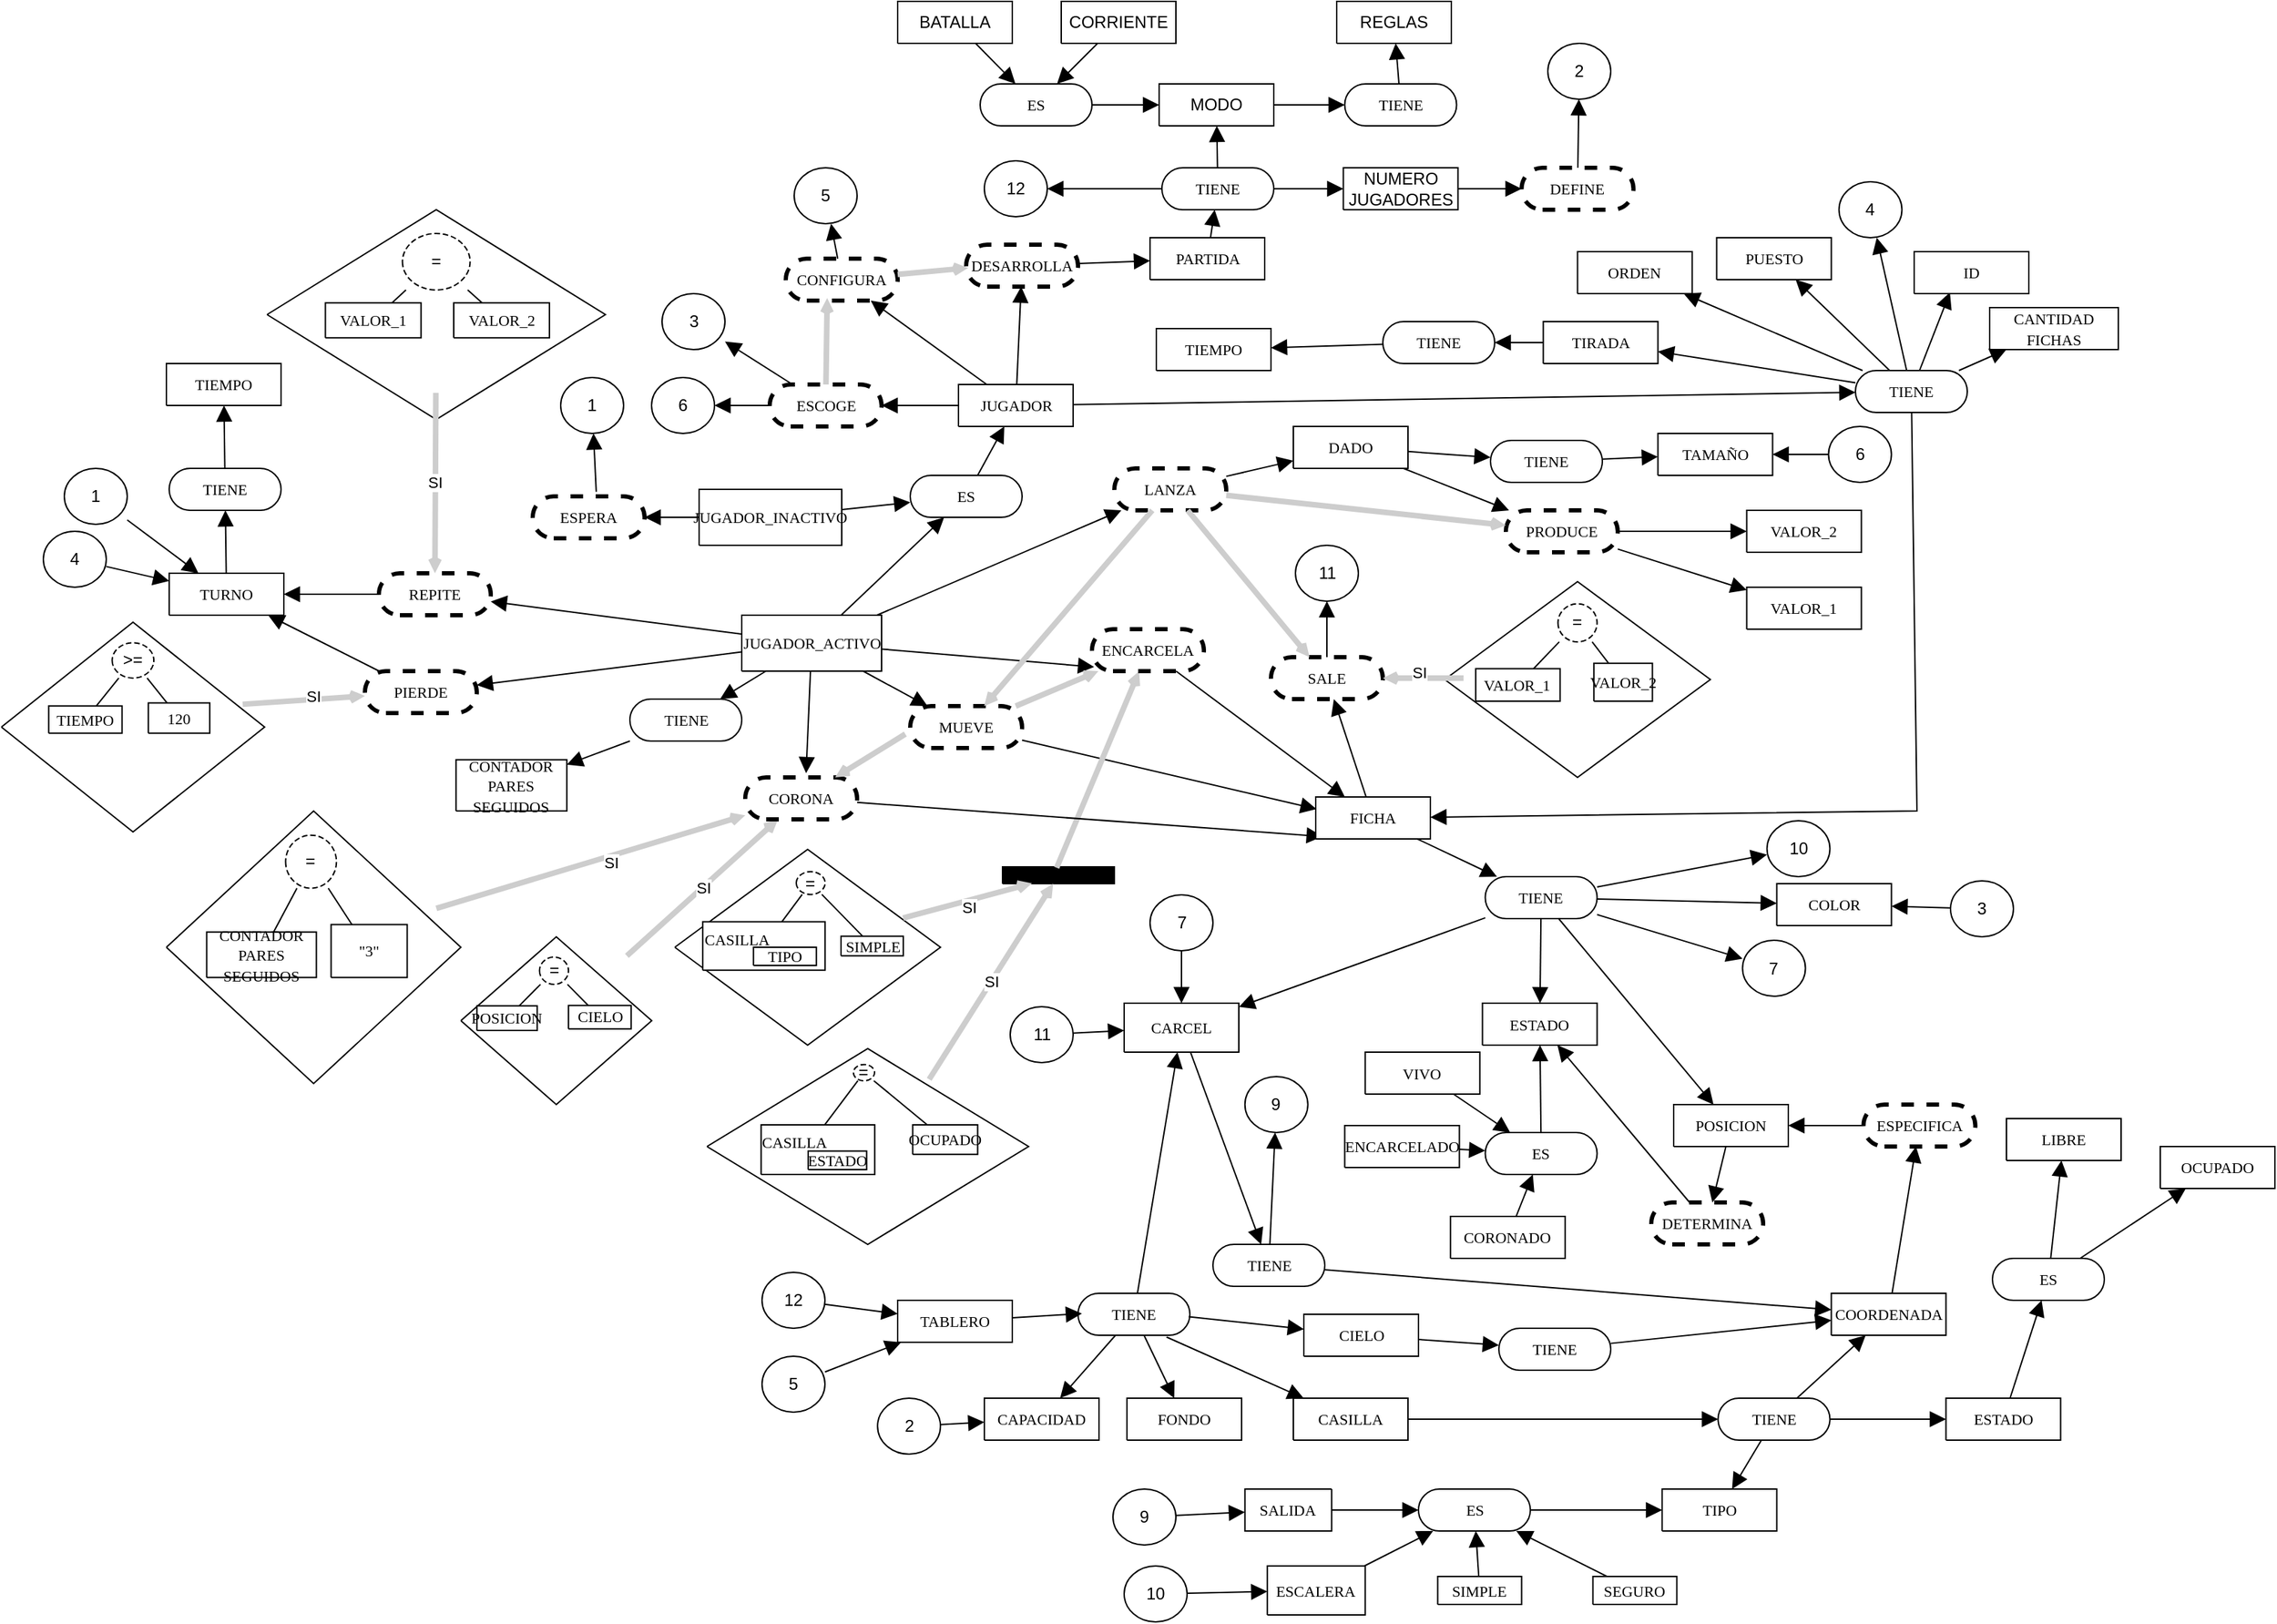 <mxfile version="21.3.7" type="github">
  <diagram id="XMwrWmoNUrTni26uysBv" name="Página-1">
    <mxGraphModel dx="2623" dy="1717" grid="1" gridSize="10" guides="1" tooltips="1" connect="1" arrows="1" fold="1" page="1" pageScale="1" pageWidth="827" pageHeight="1169" background="none" math="0" shadow="0">
      <root>
        <mxCell id="0" />
        <mxCell id="1" parent="0" />
        <mxCell id="ZhGPCTu5Iyny0ZlqSRic-1" value="&lt;font style=&quot;font-size:11px;font-family:Calibri;color:#000000;direction:ltr;letter-spacing:0px;line-height:120%;opacity:1&quot;&gt;TABLERO&lt;br&gt;&lt;/font&gt;" style="verticalAlign=middle;align=center;vsdxID=7;fillColor=#FFFFFF;gradientColor=none;shape=stencil(nZBLDoAgDERP0z3SIyjew0SURgSD+Lu9kMZoXLhwN9O+tukAlrNpJg1SzDH4QW/URgNYgZTkjA4UkwJUgGXng+6DX1zLfmoymdXo17xh5zmRJ6Q42BWCfc2oJfdAr+Yv+AP9Cb7OJ3H/2JG1HNGz/84klThPVCc=);strokeColor=#000000;spacingTop=-1;spacingBottom=-1;spacingLeft=-1;spacingRight=-1;labelBackgroundColor=none;rounded=0;html=1;whiteSpace=wrap;" parent="1" vertex="1">
          <mxGeometry x="-1013" y="-240" width="82" height="30" as="geometry" />
        </mxCell>
        <mxCell id="ZhGPCTu5Iyny0ZlqSRic-4" value="&lt;font style=&quot;font-size:11px;font-family:Calibri;color:#000000;direction:ltr;letter-spacing:0px;line-height:120%;opacity:1&quot;&gt;JUGADOR_ACTIVO&lt;br&gt;&lt;/font&gt;" style="verticalAlign=middle;align=center;vsdxID=7;fillColor=#FFFFFF;gradientColor=none;shape=stencil(nZBLDoAgDERP0z3SIyjew0SURgSD+Lu9kMZoXLhwN9O+tukAlrNpJg1SzDH4QW/URgNYgZTkjA4UkwJUgGXng+6DX1zLfmoymdXo17xh5zmRJ6Q42BWCfc2oJfdAr+Yv+AP9Cb7OJ3H/2JG1HNGz/84klThPVCc=);strokeColor=#000000;spacingTop=-1;spacingBottom=-1;spacingLeft=-1;spacingRight=-1;labelBackgroundColor=none;rounded=0;html=1;whiteSpace=wrap;" parent="1" vertex="1">
          <mxGeometry x="-1124.5" y="-730" width="100" height="40" as="geometry" />
        </mxCell>
        <mxCell id="ZhGPCTu5Iyny0ZlqSRic-5" value="&lt;font style=&quot;font-size:11px;font-family:Calibri;color:#000000;direction:ltr;letter-spacing:0px;line-height:120%;opacity:1&quot;&gt;DADO&lt;br&gt;&lt;/font&gt;" style="verticalAlign=middle;align=center;vsdxID=7;fillColor=#FFFFFF;gradientColor=none;shape=stencil(nZBLDoAgDERP0z3SIyjew0SURgSD+Lu9kMZoXLhwN9O+tukAlrNpJg1SzDH4QW/URgNYgZTkjA4UkwJUgGXng+6DX1zLfmoymdXo17xh5zmRJ6Q42BWCfc2oJfdAr+Yv+AP9Cb7OJ3H/2JG1HNGz/84klThPVCc=);strokeColor=#000000;spacingTop=-1;spacingBottom=-1;spacingLeft=-1;spacingRight=-1;labelBackgroundColor=none;rounded=0;html=1;whiteSpace=wrap;" parent="1" vertex="1">
          <mxGeometry x="-730" y="-865" width="82" height="30" as="geometry" />
        </mxCell>
        <mxCell id="ZhGPCTu5Iyny0ZlqSRic-6" value="&lt;font style=&quot;font-size: 11px ; font-family: &amp;quot;calibri&amp;quot; ; color: #000000 ; direction: ltr ; letter-spacing: 0px ; line-height: 120% ; opacity: 1&quot;&gt;TIENE&lt;br&gt;&lt;/font&gt;" style="verticalAlign=middle;align=center;vsdxID=2;fillColor=#FFFFFF;gradientColor=none;shape=stencil(tVLREoIgEPwaHnEQxsl3s/9gEpSJwDko7e+DsEkze2l627vdu5uFRaxyHe8FosR5sCcxqMZ3iO0Rpcp0ApQPCLEasUpaEC3Yi2lS3fOojOhsr3HDmObyMtsVcYqS29Qh5FEfklwrM5OXeUa/yjkcAwfr7TDpiyTfXvjkMR+Vw2A998qaBac5tAKHU1hq3i4oNwjRr9ofvayt/+Rk+yX/4iWA159KpXWKxJx/z0Bopfyw+g4=);strokeColor=#000000;spacingTop=-1;spacingBottom=-1;spacingLeft=-1;spacingRight=-1;labelBackgroundColor=none;rounded=0;html=1;whiteSpace=wrap;" parent="1" vertex="1">
          <mxGeometry x="-328" y="-905" width="80" height="30" as="geometry" />
        </mxCell>
        <mxCell id="DCNwNrw-yuZkW3MHIDjY-6" value="&lt;font style=&quot;font-size: 11px ; font-family: &amp;quot;calibri&amp;quot; ; color: #000000 ; direction: ltr ; letter-spacing: 0px ; line-height: 120% ; opacity: 1&quot;&gt;TIENE&lt;br&gt;&lt;/font&gt;" style="verticalAlign=middle;align=center;vsdxID=2;fillColor=#FFFFFF;gradientColor=none;shape=stencil(tVLREoIgEPwaHnEQxsl3s/9gEpSJwDko7e+DsEkze2l627vdu5uFRaxyHe8FosR5sCcxqMZ3iO0Rpcp0ApQPCLEasUpaEC3Yi2lS3fOojOhsr3HDmObyMtsVcYqS29Qh5FEfklwrM5OXeUa/yjkcAwfr7TDpiyTfXvjkMR+Vw2A998qaBac5tAKHU1hq3i4oNwjRr9ofvayt/+Rk+yX/4iWA159KpXWKxJx/z0Bopfyw+g4=);strokeColor=#000000;spacingTop=-1;spacingBottom=-1;spacingLeft=-1;spacingRight=-1;labelBackgroundColor=none;rounded=0;html=1;whiteSpace=wrap;" parent="1" vertex="1">
          <mxGeometry x="-884" y="-245" width="80" height="30" as="geometry" />
        </mxCell>
        <mxCell id="3d_Hws1QxchP5DV1Z6rh-1" value="&lt;font style=&quot;font-size:11px;font-family:Calibri;color:#000000;direction:ltr;letter-spacing:0px;line-height:120%;opacity:1&quot;&gt;CASILLA&lt;br&gt;&lt;/font&gt;" style="verticalAlign=middle;align=center;vsdxID=7;fillColor=#FFFFFF;gradientColor=none;shape=stencil(nZBLDoAgDERP0z3SIyjew0SURgSD+Lu9kMZoXLhwN9O+tukAlrNpJg1SzDH4QW/URgNYgZTkjA4UkwJUgGXng+6DX1zLfmoymdXo17xh5zmRJ6Q42BWCfc2oJfdAr+Yv+AP9Cb7OJ3H/2JG1HNGz/84klThPVCc=);strokeColor=#000000;spacingTop=-1;spacingBottom=-1;spacingLeft=-1;spacingRight=-1;labelBackgroundColor=none;rounded=0;html=1;whiteSpace=wrap;" parent="1" vertex="1">
          <mxGeometry x="-730" y="-170" width="82" height="30" as="geometry" />
        </mxCell>
        <mxCell id="ZhGPCTu5Iyny0ZlqSRic-11" value="&lt;font style=&quot;font-size:11px;font-family:Calibri;color:#000000;direction:ltr;letter-spacing:0px;line-height:120%;opacity:1&quot;&gt;CARCEL&lt;br&gt;&lt;/font&gt;" style="verticalAlign=middle;align=center;vsdxID=7;fillColor=#FFFFFF;gradientColor=none;shape=stencil(nZBLDoAgDERP0z3SIyjew0SURgSD+Lu9kMZoXLhwN9O+tukAlrNpJg1SzDH4QW/URgNYgZTkjA4UkwJUgGXng+6DX1zLfmoymdXo17xh5zmRJ6Q42BWCfc2oJfdAr+Yv+AP9Cb7OJ3H/2JG1HNGz/84klThPVCc=);strokeColor=#000000;spacingTop=-1;spacingBottom=-1;spacingLeft=-1;spacingRight=-1;labelBackgroundColor=none;rounded=0;html=1;whiteSpace=wrap;" parent="1" vertex="1">
          <mxGeometry x="-851" y="-452.5" width="82" height="35" as="geometry" />
        </mxCell>
        <mxCell id="3d_Hws1QxchP5DV1Z6rh-3" value="&lt;font style=&quot;font-size:11px;font-family:Calibri;color:#000000;direction:ltr;letter-spacing:0px;line-height:120%;opacity:1&quot;&gt;CAPACIDAD&lt;br&gt;&lt;/font&gt;" style="verticalAlign=middle;align=center;vsdxID=7;fillColor=#FFFFFF;gradientColor=none;shape=stencil(nZBLDoAgDERP0z3SIyjew0SURgSD+Lu9kMZoXLhwN9O+tukAlrNpJg1SzDH4QW/URgNYgZTkjA4UkwJUgGXng+6DX1zLfmoymdXo17xh5zmRJ6Q42BWCfc2oJfdAr+Yv+AP9Cb7OJ3H/2JG1HNGz/84klThPVCc=);strokeColor=#000000;spacingTop=-1;spacingBottom=-1;spacingLeft=-1;spacingRight=-1;labelBackgroundColor=none;rounded=0;html=1;whiteSpace=wrap;" parent="1" vertex="1">
          <mxGeometry x="-951" y="-170" width="82" height="30" as="geometry" />
        </mxCell>
        <mxCell id="ZhGPCTu5Iyny0ZlqSRic-12" value="&lt;font style=&quot;font-size:11px;font-family:Calibri;color:#000000;direction:ltr;letter-spacing:0px;line-height:120%;opacity:1&quot;&gt;CIELO&lt;br&gt;&lt;/font&gt;" style="verticalAlign=middle;align=center;vsdxID=7;fillColor=#FFFFFF;gradientColor=none;shape=stencil(nZBLDoAgDERP0z3SIyjew0SURgSD+Lu9kMZoXLhwN9O+tukAlrNpJg1SzDH4QW/URgNYgZTkjA4UkwJUgGXng+6DX1zLfmoymdXo17xh5zmRJ6Q42BWCfc2oJfdAr+Yv+AP9Cb7OJ3H/2JG1HNGz/84klThPVCc=);strokeColor=#000000;spacingTop=-1;spacingBottom=-1;spacingLeft=-1;spacingRight=-1;labelBackgroundColor=none;rounded=0;html=1;whiteSpace=wrap;" parent="1" vertex="1">
          <mxGeometry x="-722.5" y="-230" width="82" height="30" as="geometry" />
        </mxCell>
        <mxCell id="DCNwNrw-yuZkW3MHIDjY-3" value="&lt;font style=&quot;font-size: 11px ; font-family: &amp;quot;calibri&amp;quot; ; color: #000000 ; direction: ltr ; letter-spacing: 0px ; line-height: 120% ; opacity: 1&quot;&gt;TIENE&lt;br&gt;&lt;/font&gt;" style="verticalAlign=middle;align=center;vsdxID=2;fillColor=#FFFFFF;gradientColor=none;shape=stencil(tVLREoIgEPwaHnEQxsl3s/9gEpSJwDko7e+DsEkze2l627vdu5uFRaxyHe8FosR5sCcxqMZ3iO0Rpcp0ApQPCLEasUpaEC3Yi2lS3fOojOhsr3HDmObyMtsVcYqS29Qh5FEfklwrM5OXeUa/yjkcAwfr7TDpiyTfXvjkMR+Vw2A998qaBac5tAKHU1hq3i4oNwjRr9ofvayt/+Rk+yX/4iWA159KpXWKxJx/z0Bopfyw+g4=);strokeColor=#000000;spacingTop=-1;spacingBottom=-1;spacingLeft=-1;spacingRight=-1;labelBackgroundColor=none;rounded=0;html=1;whiteSpace=wrap;" parent="1" vertex="1">
          <mxGeometry x="-426.25" y="-170" width="80" height="30" as="geometry" />
        </mxCell>
        <mxCell id="ZhGPCTu5Iyny0ZlqSRic-15" style="vsdxID=57;edgeStyle=none;startArrow=none;endArrow=block;startSize=5;endSize=9;strokeColor=#000000;spacingTop=0;spacingBottom=0;spacingLeft=0;spacingRight=0;verticalAlign=middle;html=1;labelBackgroundColor=#ffffff;rounded=0;" parent="1" source="ZhGPCTu5Iyny0ZlqSRic-6" target="ZhGPCTu5Iyny0ZlqSRic-7" edge="1">
          <mxGeometry relative="1" as="geometry">
            <mxPoint as="offset" />
            <mxPoint x="-443" y="-20" as="sourcePoint" />
            <mxPoint x="-443" y="60" as="targetPoint" />
            <Array as="points">
              <mxPoint x="-284" y="-590" />
            </Array>
          </mxGeometry>
        </mxCell>
        <mxCell id="ZhGPCTu5Iyny0ZlqSRic-16" value="&lt;font style=&quot;font-size:11px;font-family:Calibri;color:#000000;direction:ltr;letter-spacing:0px;line-height:120%;opacity:1&quot;&gt;ESTADO&lt;br&gt;&lt;/font&gt;" style="verticalAlign=middle;align=center;vsdxID=7;fillColor=#FFFFFF;gradientColor=none;shape=stencil(nZBLDoAgDERP0z3SIyjew0SURgSD+Lu9kMZoXLhwN9O+tukAlrNpJg1SzDH4QW/URgNYgZTkjA4UkwJUgGXng+6DX1zLfmoymdXo17xh5zmRJ6Q42BWCfc2oJfdAr+Yv+AP9Cb7OJ3H/2JG1HNGz/84klThPVCc=);strokeColor=#000000;spacingTop=-1;spacingBottom=-1;spacingLeft=-1;spacingRight=-1;labelBackgroundColor=none;rounded=0;html=1;whiteSpace=wrap;" parent="1" vertex="1">
          <mxGeometry x="-594.75" y="-452.5" width="82" height="30" as="geometry" />
        </mxCell>
        <mxCell id="ZhGPCTu5Iyny0ZlqSRic-17" value="&lt;font style=&quot;font-size:11px;font-family:Calibri;color:#000000;direction:ltr;letter-spacing:0px;line-height:120%;opacity:1&quot;&gt;COLOR&lt;br&gt;&lt;/font&gt;" style="verticalAlign=middle;align=center;vsdxID=7;fillColor=#FFFFFF;gradientColor=none;shape=stencil(nZBLDoAgDERP0z3SIyjew0SURgSD+Lu9kMZoXLhwN9O+tukAlrNpJg1SzDH4QW/URgNYgZTkjA4UkwJUgGXng+6DX1zLfmoymdXo17xh5zmRJ6Q42BWCfc2oJfdAr+Yv+AP9Cb7OJ3H/2JG1HNGz/84klThPVCc=);strokeColor=#000000;spacingTop=-1;spacingBottom=-1;spacingLeft=-1;spacingRight=-1;labelBackgroundColor=none;rounded=0;html=1;whiteSpace=wrap;" parent="1" vertex="1">
          <mxGeometry x="-384.25" y="-538" width="82" height="30" as="geometry" />
        </mxCell>
        <mxCell id="ZhGPCTu5Iyny0ZlqSRic-18" value="&lt;font style=&quot;font-size:11px;font-family:Calibri;color:#000000;direction:ltr;letter-spacing:0px;line-height:120%;opacity:1&quot;&gt;CANTIDAD FICHAS&lt;br&gt;&lt;/font&gt;" style="verticalAlign=middle;align=center;vsdxID=7;fillColor=#FFFFFF;gradientColor=none;shape=stencil(nZBLDoAgDERP0z3SIyjew0SURgSD+Lu9kMZoXLhwN9O+tukAlrNpJg1SzDH4QW/URgNYgZTkjA4UkwJUgGXng+6DX1zLfmoymdXo17xh5zmRJ6Q42BWCfc2oJfdAr+Yv+AP9Cb7OJ3H/2JG1HNGz/84klThPVCc=);strokeColor=#000000;spacingTop=-1;spacingBottom=-1;spacingLeft=-1;spacingRight=-1;labelBackgroundColor=none;rounded=0;html=1;whiteSpace=wrap;" parent="1" vertex="1">
          <mxGeometry x="-232" y="-950" width="92" height="30" as="geometry" />
        </mxCell>
        <mxCell id="ZhGPCTu5Iyny0ZlqSRic-19" value="&lt;font style=&quot;font-size:11px;font-family:Calibri;color:#000000;direction:ltr;letter-spacing:0px;line-height:120%;opacity:1&quot;&gt;POSICION&lt;br&gt;&lt;/font&gt;" style="verticalAlign=middle;align=center;vsdxID=7;fillColor=#FFFFFF;gradientColor=none;shape=stencil(nZBLDoAgDERP0z3SIyjew0SURgSD+Lu9kMZoXLhwN9O+tukAlrNpJg1SzDH4QW/URgNYgZTkjA4UkwJUgGXng+6DX1zLfmoymdXo17xh5zmRJ6Q42BWCfc2oJfdAr+Yv+AP9Cb7OJ3H/2JG1HNGz/84klThPVCc=);strokeColor=#000000;spacingTop=-1;spacingBottom=-1;spacingLeft=-1;spacingRight=-1;labelBackgroundColor=none;rounded=0;html=1;whiteSpace=wrap;" parent="1" vertex="1">
          <mxGeometry x="-458" y="-380" width="82" height="30" as="geometry" />
        </mxCell>
        <mxCell id="3d_Hws1QxchP5DV1Z6rh-6" value="&lt;font style=&quot;font-size:11px;font-family:Calibri;color:#000000;direction:ltr;letter-spacing:0px;line-height:120%;opacity:1&quot;&gt;SALIDA&lt;br&gt;&lt;/font&gt;" style="verticalAlign=middle;align=center;vsdxID=7;fillColor=#FFFFFF;gradientColor=none;shape=stencil(nZBLDoAgDERP0z3SIyjew0SURgSD+Lu9kMZoXLhwN9O+tukAlrNpJg1SzDH4QW/URgNYgZTkjA4UkwJUgGXng+6DX1zLfmoymdXo17xh5zmRJ6Q42BWCfc2oJfdAr+Yv+AP9Cb7OJ3H/2JG1HNGz/84klThPVCc=);strokeColor=#000000;spacingTop=-1;spacingBottom=-1;spacingLeft=-1;spacingRight=-1;labelBackgroundColor=none;rounded=0;html=1;whiteSpace=wrap;direction=west;" parent="1" vertex="1">
          <mxGeometry x="-764.63" y="-105" width="62" height="30" as="geometry" />
        </mxCell>
        <mxCell id="ZhGPCTu5Iyny0ZlqSRic-21" value="&lt;font style=&quot;font-size: 11px ; font-family: &amp;quot;calibri&amp;quot; ; color: #000000 ; direction: ltr ; letter-spacing: 0px ; line-height: 120% ; opacity: 1&quot;&gt;TIENE&lt;br&gt;&lt;/font&gt;" style="verticalAlign=middle;align=center;vsdxID=2;fillColor=#FFFFFF;gradientColor=none;shape=stencil(tVLREoIgEPwaHnEQxsl3s/9gEpSJwDko7e+DsEkze2l627vdu5uFRaxyHe8FosR5sCcxqMZ3iO0Rpcp0ApQPCLEasUpaEC3Yi2lS3fOojOhsr3HDmObyMtsVcYqS29Qh5FEfklwrM5OXeUa/yjkcAwfr7TDpiyTfXvjkMR+Vw2A998qaBac5tAKHU1hq3i4oNwjRr9ofvayt/+Rk+yX/4iWA159KpXWKxJx/z0Bopfyw+g4=);strokeColor=#000000;spacingTop=-1;spacingBottom=-1;spacingLeft=-1;spacingRight=-1;labelBackgroundColor=none;rounded=0;html=1;whiteSpace=wrap;" parent="1" vertex="1">
          <mxGeometry x="-592.75" y="-543" width="80" height="30" as="geometry" />
        </mxCell>
        <mxCell id="ZhGPCTu5Iyny0ZlqSRic-23" style="vsdxID=57;edgeStyle=none;startArrow=none;endArrow=block;startSize=5;endSize=9;strokeColor=#000000;spacingTop=0;spacingBottom=0;spacingLeft=0;spacingRight=0;verticalAlign=middle;html=1;labelBackgroundColor=#ffffff;rounded=0;" parent="1" source="ZhGPCTu5Iyny0ZlqSRic-7" target="ZhGPCTu5Iyny0ZlqSRic-21" edge="1">
          <mxGeometry relative="1" as="geometry">
            <mxPoint as="offset" />
            <mxPoint x="-323" y="-10" as="sourcePoint" />
            <mxPoint x="-284" y="-180" as="targetPoint" />
          </mxGeometry>
        </mxCell>
        <mxCell id="ZhGPCTu5Iyny0ZlqSRic-25" style="vsdxID=57;edgeStyle=none;startArrow=none;endArrow=block;startSize=5;endSize=9;strokeColor=#000000;spacingTop=0;spacingBottom=0;spacingLeft=0;spacingRight=0;verticalAlign=middle;html=1;labelBackgroundColor=#ffffff;rounded=0;" parent="1" source="ZhGPCTu5Iyny0ZlqSRic-6" target="ZhGPCTu5Iyny0ZlqSRic-18" edge="1">
          <mxGeometry relative="1" as="geometry">
            <mxPoint as="offset" />
            <mxPoint x="-560" y="-910" as="sourcePoint" />
            <mxPoint x="-304" y="140" as="targetPoint" />
          </mxGeometry>
        </mxCell>
        <mxCell id="ZhGPCTu5Iyny0ZlqSRic-26" style="vsdxID=57;edgeStyle=none;startArrow=none;endArrow=block;startSize=5;endSize=9;strokeColor=#000000;spacingTop=0;spacingBottom=0;spacingLeft=0;spacingRight=0;verticalAlign=middle;html=1;labelBackgroundColor=#ffffff;rounded=0;" parent="1" source="ZhGPCTu5Iyny0ZlqSRic-21" target="ZhGPCTu5Iyny0ZlqSRic-17" edge="1">
          <mxGeometry relative="1" as="geometry">
            <mxPoint as="offset" />
            <mxPoint x="-304" y="60" as="sourcePoint" />
            <mxPoint x="-304" y="140" as="targetPoint" />
          </mxGeometry>
        </mxCell>
        <mxCell id="3d_Hws1QxchP5DV1Z6rh-8" value="&lt;font style=&quot;font-size:11px;font-family:Calibri;color:#000000;direction:ltr;letter-spacing:0px;line-height:120%;opacity:1&quot;&gt;SEGURO&lt;br&gt;&lt;/font&gt;" style="verticalAlign=middle;align=center;vsdxID=7;fillColor=#FFFFFF;gradientColor=none;shape=stencil(nZBLDoAgDERP0z3SIyjew0SURgSD+Lu9kMZoXLhwN9O+tukAlrNpJg1SzDH4QW/URgNYgZTkjA4UkwJUgGXng+6DX1zLfmoymdXo17xh5zmRJ6Q42BWCfc2oJfdAr+Yv+AP9Cb7OJ3H/2JG1HNGz/84klThPVCc=);strokeColor=#000000;spacingTop=-1;spacingBottom=-1;spacingLeft=-1;spacingRight=-1;labelBackgroundColor=none;rounded=0;html=1;whiteSpace=wrap;" parent="1" vertex="1">
          <mxGeometry x="-515.75" y="-42.5" width="60" height="20" as="geometry" />
        </mxCell>
        <mxCell id="ZhGPCTu5Iyny0ZlqSRic-27" style="vsdxID=57;edgeStyle=none;startArrow=none;endArrow=block;startSize=5;endSize=9;strokeColor=#000000;spacingTop=0;spacingBottom=0;spacingLeft=0;spacingRight=0;verticalAlign=middle;html=1;labelBackgroundColor=#ffffff;rounded=0;" parent="1" source="ZhGPCTu5Iyny0ZlqSRic-21" target="ZhGPCTu5Iyny0ZlqSRic-16" edge="1">
          <mxGeometry relative="1" as="geometry">
            <mxPoint as="offset" />
            <mxPoint x="-264" y="45" as="sourcePoint" />
            <mxPoint x="-184" y="45" as="targetPoint" />
          </mxGeometry>
        </mxCell>
        <mxCell id="ZhGPCTu5Iyny0ZlqSRic-29" style="vsdxID=57;edgeStyle=none;startArrow=none;endArrow=block;startSize=5;endSize=9;strokeColor=#000000;spacingTop=0;spacingBottom=0;spacingLeft=0;spacingRight=0;verticalAlign=middle;html=1;labelBackgroundColor=#ffffff;rounded=0;" parent="1" source="ZhGPCTu5Iyny0ZlqSRic-21" target="ZhGPCTu5Iyny0ZlqSRic-19" edge="1">
          <mxGeometry relative="1" as="geometry">
            <mxPoint as="offset" />
            <mxPoint x="-264" y="45" as="sourcePoint" />
            <mxPoint x="-184" y="45" as="targetPoint" />
          </mxGeometry>
        </mxCell>
        <mxCell id="ZhGPCTu5Iyny0ZlqSRic-31" style="vsdxID=57;edgeStyle=none;startArrow=none;endArrow=block;startSize=5;endSize=9;strokeColor=#000000;spacingTop=0;spacingBottom=0;spacingLeft=0;spacingRight=0;verticalAlign=middle;html=1;labelBackgroundColor=#ffffff;rounded=0;" parent="1" source="ZhGPCTu5Iyny0ZlqSRic-5" target="ZhGPCTu5Iyny0ZlqSRic-33" edge="1">
          <mxGeometry relative="1" as="geometry">
            <mxPoint as="offset" />
            <mxPoint x="77" y="-70" as="sourcePoint" />
            <mxPoint x="86" y="-30" as="targetPoint" />
          </mxGeometry>
        </mxCell>
        <mxCell id="ZhGPCTu5Iyny0ZlqSRic-33" value="&lt;font style=&quot;font-size: 11px ; font-family: &amp;quot;calibri&amp;quot; ; color: #000000 ; direction: ltr ; letter-spacing: 0px ; line-height: 120% ; opacity: 1&quot;&gt;TIENE&lt;br&gt;&lt;/font&gt;" style="verticalAlign=middle;align=center;vsdxID=2;fillColor=#FFFFFF;gradientColor=none;shape=stencil(tVLREoIgEPwaHnEQxsl3s/9gEpSJwDko7e+DsEkze2l627vdu5uFRaxyHe8FosR5sCcxqMZ3iO0Rpcp0ApQPCLEasUpaEC3Yi2lS3fOojOhsr3HDmObyMtsVcYqS29Qh5FEfklwrM5OXeUa/yjkcAwfr7TDpiyTfXvjkMR+Vw2A998qaBac5tAKHU1hq3i4oNwjRr9ofvayt/+Rk+yX/4iWA159KpXWKxJx/z0Bopfyw+g4=);strokeColor=#000000;spacingTop=-1;spacingBottom=-1;spacingLeft=-1;spacingRight=-1;labelBackgroundColor=none;rounded=0;html=1;whiteSpace=wrap;" parent="1" vertex="1">
          <mxGeometry x="-589" y="-855" width="80" height="30" as="geometry" />
        </mxCell>
        <mxCell id="ZhGPCTu5Iyny0ZlqSRic-36" style="vsdxID=57;edgeStyle=none;startArrow=none;endArrow=block;startSize=5;endSize=9;strokeColor=#000000;spacingTop=0;spacingBottom=0;spacingLeft=0;spacingRight=0;verticalAlign=middle;html=1;labelBackgroundColor=#ffffff;rounded=0;" parent="1" source="a82_juw0TD2ykU31_FT8-60" target="ZhGPCTu5Iyny0ZlqSRic-139" edge="1">
          <mxGeometry relative="1" as="geometry">
            <mxPoint as="offset" />
            <mxPoint x="-174" y="-420" as="sourcePoint" />
            <mxPoint x="-235" y="-350" as="targetPoint" />
          </mxGeometry>
        </mxCell>
        <mxCell id="ZhGPCTu5Iyny0ZlqSRic-37" value="&lt;font style=&quot;font-size: 11px ; font-family: &amp;quot;calibri&amp;quot; ; color: #000000 ; direction: ltr ; letter-spacing: 0px ; line-height: 120% ; opacity: 1&quot;&gt;LANZA&lt;br&gt;&lt;/font&gt;" style="verticalAlign=middle;align=center;vsdxID=1;fillColor=#FFFFFF;gradientColor=none;shape=stencil(tVLREoIgEPwaHnEQxsl3s/9gEpSJwDko7e+DsEkze2l627vdu5uFRaxyHe8FosR5sCcxqMZ3iO0Rpcp0ApQPCLEasUpaEC3Yi2lS3fOojOhsr3HDmObyMtsVcYqS29Qh5FEfklwrM5OXeUa/yjkcAwfr7TDpiyTfXvjkMR+Vw2A998qaBac5tAKHU1hq3i4oNwjRr9ofvayt/+Rk+yX/4iWA159KpXWKxJx/z0Bopfyw+g4=);dashed=1;strokeColor=#000000;strokeWidth=3;spacingTop=-1;spacingBottom=-1;spacingLeft=-1;spacingRight=-1;labelBackgroundColor=none;rounded=0;html=1;whiteSpace=wrap;" parent="1" vertex="1">
          <mxGeometry x="-858" y="-835" width="80" height="30" as="geometry" />
        </mxCell>
        <mxCell id="ZhGPCTu5Iyny0ZlqSRic-38" style="vsdxID=57;edgeStyle=none;startArrow=none;endArrow=block;startSize=5;endSize=9;strokeColor=#000000;spacingTop=0;spacingBottom=0;spacingLeft=0;spacingRight=0;verticalAlign=middle;html=1;labelBackgroundColor=#ffffff;rounded=0;" parent="1" source="ZhGPCTu5Iyny0ZlqSRic-4" target="ZhGPCTu5Iyny0ZlqSRic-37" edge="1">
          <mxGeometry relative="1" as="geometry">
            <mxPoint as="offset" />
            <mxPoint x="-502" y="-175" as="sourcePoint" />
            <mxPoint x="-422" y="-175" as="targetPoint" />
          </mxGeometry>
        </mxCell>
        <mxCell id="ZhGPCTu5Iyny0ZlqSRic-39" style="vsdxID=57;edgeStyle=none;startArrow=none;endArrow=block;startSize=5;endSize=9;strokeColor=#000000;spacingTop=0;spacingBottom=0;spacingLeft=0;spacingRight=0;verticalAlign=middle;html=1;labelBackgroundColor=#ffffff;rounded=0;" parent="1" source="ZhGPCTu5Iyny0ZlqSRic-37" target="ZhGPCTu5Iyny0ZlqSRic-5" edge="1">
          <mxGeometry relative="1" as="geometry">
            <mxPoint as="offset" />
            <mxPoint x="-324" y="-195" as="sourcePoint" />
            <mxPoint x="-244" y="-195" as="targetPoint" />
          </mxGeometry>
        </mxCell>
        <mxCell id="ZhGPCTu5Iyny0ZlqSRic-40" style="vsdxID=57;edgeStyle=none;startArrow=none;endArrow=block;startSize=5;endSize=9;strokeColor=#000000;spacingTop=0;spacingBottom=0;spacingLeft=0;spacingRight=0;verticalAlign=middle;html=1;labelBackgroundColor=#ffffff;rounded=0;entryX=0.312;entryY=0.972;entryDx=0;entryDy=0;entryPerimeter=0;" parent="1" source="ZhGPCTu5Iyny0ZlqSRic-6" target="ZhGPCTu5Iyny0ZlqSRic-41" edge="1">
          <mxGeometry relative="1" as="geometry">
            <mxPoint as="offset" />
            <mxPoint x="-500.673" y="-725" as="sourcePoint" />
            <mxPoint x="-639.62" y="-655" as="targetPoint" />
          </mxGeometry>
        </mxCell>
        <mxCell id="DCNwNrw-yuZkW3MHIDjY-13" style="vsdxID=57;edgeStyle=none;startArrow=none;endArrow=block;startSize=5;endSize=9;strokeColor=#000000;spacingTop=0;spacingBottom=0;spacingLeft=0;spacingRight=0;verticalAlign=middle;html=1;labelBackgroundColor=#ffffff;rounded=0;" parent="1" source="DCNwNrw-yuZkW3MHIDjY-6" target="ZhGPCTu5Iyny0ZlqSRic-11" edge="1">
          <mxGeometry relative="1" as="geometry">
            <mxPoint as="offset" />
            <mxPoint x="-752.38" y="70" as="sourcePoint" />
            <mxPoint x="-554.13" y="74.5" as="targetPoint" />
          </mxGeometry>
        </mxCell>
        <mxCell id="ZhGPCTu5Iyny0ZlqSRic-41" value="&lt;font style=&quot;font-size:11px;font-family:Calibri;color:#000000;direction:ltr;letter-spacing:0px;line-height:120%;opacity:1&quot;&gt;ID&lt;br&gt;&lt;/font&gt;" style="verticalAlign=middle;align=center;vsdxID=7;fillColor=#FFFFFF;gradientColor=none;shape=stencil(nZBLDoAgDERP0z3SIyjew0SURgSD+Lu9kMZoXLhwN9O+tukAlrNpJg1SzDH4QW/URgNYgZTkjA4UkwJUgGXng+6DX1zLfmoymdXo17xh5zmRJ6Q42BWCfc2oJfdAr+Yv+AP9Cb7OJ3H/2JG1HNGz/84klThPVCc=);strokeColor=#000000;spacingTop=-1;spacingBottom=-1;spacingLeft=-1;spacingRight=-1;labelBackgroundColor=none;rounded=0;html=1;whiteSpace=wrap;" parent="1" vertex="1">
          <mxGeometry x="-286" y="-990" width="82" height="30" as="geometry" />
        </mxCell>
        <mxCell id="DCNwNrw-yuZkW3MHIDjY-15" style="vsdxID=57;edgeStyle=none;startArrow=none;endArrow=block;startSize=5;endSize=9;strokeColor=#000000;spacingTop=0;spacingBottom=0;spacingLeft=0;spacingRight=0;verticalAlign=middle;html=1;labelBackgroundColor=#ffffff;rounded=0;exitX=0.99;exitY=0.559;exitDx=0;exitDy=0;exitPerimeter=0;" parent="1" source="DCNwNrw-yuZkW3MHIDjY-6" target="ZhGPCTu5Iyny0ZlqSRic-12" edge="1">
          <mxGeometry relative="1" as="geometry">
            <mxPoint as="offset" />
            <mxPoint x="-617.13" y="106" as="sourcePoint" />
            <mxPoint x="-542.13" y="92" as="targetPoint" />
          </mxGeometry>
        </mxCell>
        <mxCell id="ZhGPCTu5Iyny0ZlqSRic-42" value="&lt;font style=&quot;font-size:11px;font-family:Calibri;color:#000000;direction:ltr;letter-spacing:0px;line-height:120%;opacity:1&quot;&gt;ESTADO&lt;br&gt;&lt;/font&gt;" style="verticalAlign=middle;align=center;vsdxID=7;fillColor=#FFFFFF;gradientColor=none;shape=stencil(nZBLDoAgDERP0z3SIyjew0SURgSD+Lu9kMZoXLhwN9O+tukAlrNpJg1SzDH4QW/URgNYgZTkjA4UkwJUgGXng+6DX1zLfmoymdXo17xh5zmRJ6Q42BWCfc2oJfdAr+Yv+AP9Cb7OJ3H/2JG1HNGz/84klThPVCc=);strokeColor=#000000;spacingTop=-1;spacingBottom=-1;spacingLeft=-1;spacingRight=-1;labelBackgroundColor=none;rounded=0;html=1;whiteSpace=wrap;" parent="1" vertex="1">
          <mxGeometry x="-263.25" y="-170" width="82" height="30" as="geometry" />
        </mxCell>
        <mxCell id="ZhGPCTu5Iyny0ZlqSRic-44" style="vsdxID=57;edgeStyle=none;startArrow=none;endArrow=block;startSize=5;endSize=9;strokeColor=#000000;spacingTop=0;spacingBottom=0;spacingLeft=0;spacingRight=0;verticalAlign=middle;html=1;labelBackgroundColor=#ffffff;rounded=0;exitX=0.791;exitY=1.042;exitDx=0;exitDy=0;exitPerimeter=0;" parent="1" source="DCNwNrw-yuZkW3MHIDjY-6" target="3d_Hws1QxchP5DV1Z6rh-1" edge="1">
          <mxGeometry relative="1" as="geometry">
            <mxPoint as="offset" />
            <mxPoint x="-664.13" y="120" as="sourcePoint" />
            <mxPoint x="-664.13" y="200" as="targetPoint" />
          </mxGeometry>
        </mxCell>
        <mxCell id="ZhGPCTu5Iyny0ZlqSRic-47" value="&lt;font style=&quot;font-size:11px;font-family:Calibri;color:#000000;direction:ltr;letter-spacing:0px;line-height:120%;opacity:1&quot;&gt;FONDO&lt;br&gt;&lt;/font&gt;" style="verticalAlign=middle;align=center;vsdxID=7;fillColor=#FFFFFF;gradientColor=none;shape=stencil(nZBLDoAgDERP0z3SIyjew0SURgSD+Lu9kMZoXLhwN9O+tukAlrNpJg1SzDH4QW/URgNYgZTkjA4UkwJUgGXng+6DX1zLfmoymdXo17xh5zmRJ6Q42BWCfc2oJfdAr+Yv+AP9Cb7OJ3H/2JG1HNGz/84klThPVCc=);strokeColor=#000000;spacingTop=-1;spacingBottom=-1;spacingLeft=-1;spacingRight=-1;labelBackgroundColor=none;rounded=0;html=1;whiteSpace=wrap;" parent="1" vertex="1">
          <mxGeometry x="-849" y="-170" width="82" height="30" as="geometry" />
        </mxCell>
        <mxCell id="ZhGPCTu5Iyny0ZlqSRic-48" style="vsdxID=57;edgeStyle=none;startArrow=none;endArrow=block;startSize=5;endSize=9;strokeColor=#000000;spacingTop=0;spacingBottom=0;spacingLeft=0;spacingRight=0;verticalAlign=middle;html=1;labelBackgroundColor=#ffffff;rounded=0;" parent="1" source="DCNwNrw-yuZkW3MHIDjY-6" target="ZhGPCTu5Iyny0ZlqSRic-47" edge="1">
          <mxGeometry relative="1" as="geometry">
            <mxPoint as="offset" />
            <mxPoint x="-664.13" y="120" as="sourcePoint" />
            <mxPoint x="-664.13" y="200" as="targetPoint" />
          </mxGeometry>
        </mxCell>
        <mxCell id="ZhGPCTu5Iyny0ZlqSRic-50" style="vsdxID=57;edgeStyle=none;startArrow=none;endArrow=block;startSize=5;endSize=9;strokeColor=#000000;spacingTop=0;spacingBottom=0;spacingLeft=0;spacingRight=0;verticalAlign=middle;html=1;labelBackgroundColor=#ffffff;rounded=0;entryX=0.035;entryY=0.482;entryDx=0;entryDy=0;entryPerimeter=0;" parent="1" source="ZhGPCTu5Iyny0ZlqSRic-1" target="DCNwNrw-yuZkW3MHIDjY-6" edge="1">
          <mxGeometry relative="1" as="geometry">
            <mxPoint as="offset" />
            <mxPoint x="-762.13" y="42.5" as="sourcePoint" />
            <mxPoint x="-682.13" y="42.5" as="targetPoint" />
          </mxGeometry>
        </mxCell>
        <mxCell id="ZhGPCTu5Iyny0ZlqSRic-51" style="vsdxID=57;edgeStyle=none;startArrow=none;endArrow=block;startSize=5;endSize=9;strokeColor=#000000;spacingTop=0;spacingBottom=0;spacingLeft=0;spacingRight=0;verticalAlign=middle;html=1;labelBackgroundColor=#ffffff;rounded=0;" parent="1" source="3d_Hws1QxchP5DV1Z6rh-1" target="DCNwNrw-yuZkW3MHIDjY-3" edge="1">
          <mxGeometry relative="1" as="geometry">
            <mxPoint as="offset" />
            <mxPoint x="-542.13" y="175" as="sourcePoint" />
            <mxPoint x="-462.13" y="175" as="targetPoint" />
          </mxGeometry>
        </mxCell>
        <mxCell id="DCNwNrw-yuZkW3MHIDjY-18" style="vsdxID=57;edgeStyle=none;startArrow=none;endArrow=block;startSize=5;endSize=9;strokeColor=#000000;spacingTop=0;spacingBottom=0;spacingLeft=0;spacingRight=0;verticalAlign=middle;html=1;labelBackgroundColor=#ffffff;rounded=0;" parent="1" source="DCNwNrw-yuZkW3MHIDjY-6" target="3d_Hws1QxchP5DV1Z6rh-3" edge="1">
          <mxGeometry relative="1" as="geometry">
            <mxPoint as="offset" />
            <mxPoint x="-617.13" y="106" as="sourcePoint" />
            <mxPoint x="-564.13" y="75" as="targetPoint" />
          </mxGeometry>
        </mxCell>
        <mxCell id="ZhGPCTu5Iyny0ZlqSRic-52" style="vsdxID=57;edgeStyle=none;startArrow=none;endArrow=block;startSize=5;endSize=9;strokeColor=#000000;spacingTop=0;spacingBottom=0;spacingLeft=0;spacingRight=0;verticalAlign=middle;html=1;labelBackgroundColor=#ffffff;rounded=0;" parent="1" source="DCNwNrw-yuZkW3MHIDjY-3" target="ZhGPCTu5Iyny0ZlqSRic-42" edge="1">
          <mxGeometry relative="1" as="geometry">
            <mxPoint as="offset" />
            <mxPoint x="-442.13" y="165" as="sourcePoint" />
            <mxPoint x="-362.13" y="165" as="targetPoint" />
          </mxGeometry>
        </mxCell>
        <mxCell id="ZhGPCTu5Iyny0ZlqSRic-53" value="&lt;font style=&quot;font-size:11px;font-family:Calibri;color:#000000;direction:ltr;letter-spacing:0px;line-height:120%;opacity:1&quot;&gt;OCUPADO&lt;br&gt;&lt;/font&gt;" style="verticalAlign=middle;align=center;vsdxID=7;fillColor=#FFFFFF;gradientColor=none;shape=stencil(nZBLDoAgDERP0z3SIyjew0SURgSD+Lu9kMZoXLhwN9O+tukAlrNpJg1SzDH4QW/URgNYgZTkjA4UkwJUgGXng+6DX1zLfmoymdXo17xh5zmRJ6Q42BWCfc2oJfdAr+Yv+AP9Cb7OJ3H/2JG1HNGz/84klThPVCc=);strokeColor=#000000;spacingTop=-1;spacingBottom=-1;spacingLeft=-1;spacingRight=-1;labelBackgroundColor=none;rounded=0;html=1;whiteSpace=wrap;" parent="1" vertex="1">
          <mxGeometry x="-110" y="-350" width="82" height="30" as="geometry" />
        </mxCell>
        <mxCell id="ZhGPCTu5Iyny0ZlqSRic-54" value="&lt;font style=&quot;font-size: 11px ; font-family: &amp;quot;calibri&amp;quot; ; color: #000000 ; direction: ltr ; letter-spacing: 0px ; line-height: 120% ; opacity: 1&quot;&gt;ES&lt;br&gt;&lt;/font&gt;" style="verticalAlign=middle;align=center;vsdxID=2;fillColor=#FFFFFF;gradientColor=none;shape=stencil(tVLREoIgEPwaHnEQxsl3s/9gEpSJwDko7e+DsEkze2l627vdu5uFRaxyHe8FosR5sCcxqMZ3iO0Rpcp0ApQPCLEasUpaEC3Yi2lS3fOojOhsr3HDmObyMtsVcYqS29Qh5FEfklwrM5OXeUa/yjkcAwfr7TDpiyTfXvjkMR+Vw2A998qaBac5tAKHU1hq3i4oNwjRr9ofvayt/+Rk+yX/4iWA159KpXWKxJx/z0Bopfyw+g4=);strokeColor=#000000;spacingTop=-1;spacingBottom=-1;spacingLeft=-1;spacingRight=-1;labelBackgroundColor=none;rounded=0;html=1;whiteSpace=wrap;" parent="1" vertex="1">
          <mxGeometry x="-230" y="-270" width="80" height="30" as="geometry" />
        </mxCell>
        <mxCell id="ZhGPCTu5Iyny0ZlqSRic-55" value="&lt;font style=&quot;font-size:11px;font-family:Calibri;color:#000000;direction:ltr;letter-spacing:0px;line-height:120%;opacity:1&quot;&gt;LIBRE&lt;br&gt;&lt;/font&gt;" style="verticalAlign=middle;align=center;vsdxID=7;fillColor=#FFFFFF;gradientColor=none;shape=stencil(nZBLDoAgDERP0z3SIyjew0SURgSD+Lu9kMZoXLhwN9O+tukAlrNpJg1SzDH4QW/URgNYgZTkjA4UkwJUgGXng+6DX1zLfmoymdXo17xh5zmRJ6Q42BWCfc2oJfdAr+Yv+AP9Cb7OJ3H/2JG1HNGz/84klThPVCc=);strokeColor=#000000;spacingTop=-1;spacingBottom=-1;spacingLeft=-1;spacingRight=-1;labelBackgroundColor=none;rounded=0;html=1;whiteSpace=wrap;" parent="1" vertex="1">
          <mxGeometry x="-220" y="-370" width="82" height="30" as="geometry" />
        </mxCell>
        <mxCell id="ZhGPCTu5Iyny0ZlqSRic-56" style="vsdxID=57;edgeStyle=none;startArrow=none;endArrow=block;startSize=5;endSize=9;strokeColor=#000000;spacingTop=0;spacingBottom=0;spacingLeft=0;spacingRight=0;verticalAlign=middle;html=1;labelBackgroundColor=#ffffff;rounded=0;" parent="1" source="ZhGPCTu5Iyny0ZlqSRic-54" target="ZhGPCTu5Iyny0ZlqSRic-53" edge="1">
          <mxGeometry relative="1" as="geometry">
            <mxPoint as="offset" />
            <mxPoint x="-218.38" y="141" as="sourcePoint" />
            <mxPoint x="-158.38" y="126" as="targetPoint" />
          </mxGeometry>
        </mxCell>
        <mxCell id="ZhGPCTu5Iyny0ZlqSRic-57" style="vsdxID=57;edgeStyle=none;startArrow=none;endArrow=block;startSize=5;endSize=9;strokeColor=#000000;spacingTop=0;spacingBottom=0;spacingLeft=0;spacingRight=0;verticalAlign=middle;html=1;labelBackgroundColor=#ffffff;rounded=0;" parent="1" source="ZhGPCTu5Iyny0ZlqSRic-54" target="ZhGPCTu5Iyny0ZlqSRic-55" edge="1">
          <mxGeometry relative="1" as="geometry">
            <mxPoint as="offset" />
            <mxPoint x="-258.38" y="156" as="sourcePoint" />
            <mxPoint x="-258.38" y="236" as="targetPoint" />
          </mxGeometry>
        </mxCell>
        <mxCell id="ZhGPCTu5Iyny0ZlqSRic-58" style="vsdxID=57;edgeStyle=none;startArrow=none;endArrow=block;startSize=5;endSize=9;strokeColor=#000000;spacingTop=0;spacingBottom=0;spacingLeft=0;spacingRight=0;verticalAlign=middle;html=1;labelBackgroundColor=#ffffff;rounded=0;" parent="1" source="ZhGPCTu5Iyny0ZlqSRic-42" target="ZhGPCTu5Iyny0ZlqSRic-54" edge="1">
          <mxGeometry relative="1" as="geometry">
            <mxPoint as="offset" />
            <mxPoint x="-346.38" y="161" as="sourcePoint" />
            <mxPoint x="-266.38" y="161" as="targetPoint" />
          </mxGeometry>
        </mxCell>
        <mxCell id="ZhGPCTu5Iyny0ZlqSRic-63" value="&lt;font style=&quot;font-size: 11px ; font-family: &amp;quot;calibri&amp;quot; ; color: #000000 ; direction: ltr ; letter-spacing: 0px ; line-height: 120% ; opacity: 1&quot;&gt;MUEVE&lt;br&gt;&lt;/font&gt;" style="verticalAlign=middle;align=center;vsdxID=1;fillColor=#FFFFFF;gradientColor=none;shape=stencil(tVLREoIgEPwaHnEQxsl3s/9gEpSJwDko7e+DsEkze2l627vdu5uFRaxyHe8FosR5sCcxqMZ3iO0Rpcp0ApQPCLEasUpaEC3Yi2lS3fOojOhsr3HDmObyMtsVcYqS29Qh5FEfklwrM5OXeUa/yjkcAwfr7TDpiyTfXvjkMR+Vw2A998qaBac5tAKHU1hq3i4oNwjRr9ofvayt/+Rk+yX/4iWA159KpXWKxJx/z0Bopfyw+g4=);dashed=1;strokeColor=#000000;strokeWidth=3;spacingTop=-1;spacingBottom=-1;spacingLeft=-1;spacingRight=-1;labelBackgroundColor=none;rounded=0;html=1;whiteSpace=wrap;" parent="1" vertex="1">
          <mxGeometry x="-1004" y="-665" width="80" height="30" as="geometry" />
        </mxCell>
        <mxCell id="ZhGPCTu5Iyny0ZlqSRic-64" style="vsdxID=57;edgeStyle=none;startArrow=none;endArrow=block;startSize=5;endSize=9;strokeColor=#000000;spacingTop=0;spacingBottom=0;spacingLeft=0;spacingRight=0;verticalAlign=middle;html=1;labelBackgroundColor=#ffffff;rounded=0;" parent="1" source="ZhGPCTu5Iyny0ZlqSRic-4" target="ZhGPCTu5Iyny0ZlqSRic-63" edge="1">
          <mxGeometry relative="1" as="geometry">
            <mxPoint as="offset" />
            <mxPoint x="-471" y="-260" as="sourcePoint" />
            <mxPoint x="-471" y="-180" as="targetPoint" />
          </mxGeometry>
        </mxCell>
        <mxCell id="ZhGPCTu5Iyny0ZlqSRic-65" style="vsdxID=57;edgeStyle=none;startArrow=none;endArrow=block;startSize=5;endSize=9;strokeColor=#000000;spacingTop=0;spacingBottom=0;spacingLeft=0;spacingRight=0;verticalAlign=middle;html=1;labelBackgroundColor=#ffffff;rounded=0;entryX=0.008;entryY=0.29;entryDx=0;entryDy=0;entryPerimeter=0;" parent="1" source="ZhGPCTu5Iyny0ZlqSRic-63" target="ZhGPCTu5Iyny0ZlqSRic-7" edge="1">
          <mxGeometry relative="1" as="geometry">
            <mxPoint as="offset" />
            <mxPoint x="-414" y="-189" as="sourcePoint" />
            <mxPoint x="-414" y="-109" as="targetPoint" />
          </mxGeometry>
        </mxCell>
        <mxCell id="ZhGPCTu5Iyny0ZlqSRic-75" value="&lt;font style=&quot;font-size:11px;font-family:Calibri;color:#000000;direction:ltr;letter-spacing:0px;line-height:120%;opacity:1&quot;&gt;PUESTO&lt;br&gt;&lt;/font&gt;" style="verticalAlign=middle;align=center;vsdxID=7;fillColor=#FFFFFF;gradientColor=none;shape=stencil(nZBLDoAgDERP0z3SIyjew0SURgSD+Lu9kMZoXLhwN9O+tukAlrNpJg1SzDH4QW/URgNYgZTkjA4UkwJUgGXng+6DX1zLfmoymdXo17xh5zmRJ6Q42BWCfc2oJfdAr+Yv+AP9Cb7OJ3H/2JG1HNGz/84klThPVCc=);strokeColor=#000000;spacingTop=-1;spacingBottom=-1;spacingLeft=-1;spacingRight=-1;labelBackgroundColor=none;rounded=0;html=1;whiteSpace=wrap;" parent="1" vertex="1">
          <mxGeometry x="-427.25" y="-1000" width="82" height="30" as="geometry" />
        </mxCell>
        <mxCell id="ZhGPCTu5Iyny0ZlqSRic-77" style="vsdxID=57;edgeStyle=none;startArrow=none;endArrow=block;startSize=5;endSize=9;strokeColor=#000000;spacingTop=0;spacingBottom=0;spacingLeft=0;spacingRight=0;verticalAlign=middle;html=1;labelBackgroundColor=#ffffff;rounded=0;" parent="1" source="ZhGPCTu5Iyny0ZlqSRic-6" target="ZhGPCTu5Iyny0ZlqSRic-75" edge="1">
          <mxGeometry relative="1" as="geometry">
            <mxPoint as="offset" />
            <mxPoint x="-510.12" y="-729.664" as="sourcePoint" />
            <mxPoint x="-263.62" y="-240" as="targetPoint" />
          </mxGeometry>
        </mxCell>
        <mxCell id="ZhGPCTu5Iyny0ZlqSRic-86" value="&lt;font style=&quot;font-size: 11px ; font-family: &amp;quot;calibri&amp;quot; ; color: #000000 ; direction: ltr ; letter-spacing: 0px ; line-height: 120% ; opacity: 1&quot;&gt;DETERMINA&lt;br&gt;&lt;/font&gt;" style="verticalAlign=middle;align=center;vsdxID=1;fillColor=#FFFFFF;gradientColor=none;shape=stencil(tVLREoIgEPwaHnEQxsl3s/9gEpSJwDko7e+DsEkze2l627vdu5uFRaxyHe8FosR5sCcxqMZ3iO0Rpcp0ApQPCLEasUpaEC3Yi2lS3fOojOhsr3HDmObyMtsVcYqS29Qh5FEfklwrM5OXeUa/yjkcAwfr7TDpiyTfXvjkMR+Vw2A998qaBac5tAKHU1hq3i4oNwjRr9ofvayt/+Rk+yX/4iWA159KpXWKxJx/z0Bopfyw+g4=);dashed=1;strokeColor=#000000;strokeWidth=3;spacingTop=-1;spacingBottom=-1;spacingLeft=-1;spacingRight=-1;labelBackgroundColor=none;rounded=0;html=1;whiteSpace=wrap;" parent="1" vertex="1">
          <mxGeometry x="-474" y="-310" width="80" height="30" as="geometry" />
        </mxCell>
        <mxCell id="ZhGPCTu5Iyny0ZlqSRic-87" style="vsdxID=57;edgeStyle=none;startArrow=none;endArrow=block;startSize=5;endSize=9;strokeColor=#000000;spacingTop=0;spacingBottom=0;spacingLeft=0;spacingRight=0;verticalAlign=middle;html=1;labelBackgroundColor=#ffffff;rounded=0;" parent="1" source="ZhGPCTu5Iyny0ZlqSRic-19" target="ZhGPCTu5Iyny0ZlqSRic-86" edge="1">
          <mxGeometry relative="1" as="geometry">
            <mxPoint as="offset" />
            <mxPoint x="-275" y="2.5" as="sourcePoint" />
            <mxPoint x="-275" y="2.5" as="targetPoint" />
          </mxGeometry>
        </mxCell>
        <mxCell id="ZhGPCTu5Iyny0ZlqSRic-90" style="vsdxID=57;edgeStyle=none;startArrow=none;endArrow=block;startSize=5;endSize=9;strokeColor=#000000;spacingTop=0;spacingBottom=0;spacingLeft=0;spacingRight=0;verticalAlign=middle;html=1;labelBackgroundColor=#ffffff;rounded=0;" parent="1" source="ZhGPCTu5Iyny0ZlqSRic-86" target="ZhGPCTu5Iyny0ZlqSRic-16" edge="1">
          <mxGeometry relative="1" as="geometry">
            <mxPoint as="offset" />
            <mxPoint x="-519.38" y="-60" as="sourcePoint" />
            <mxPoint x="-519.38" y="-60" as="targetPoint" />
          </mxGeometry>
        </mxCell>
        <mxCell id="ZhGPCTu5Iyny0ZlqSRic-93" value="&lt;font style=&quot;font-size:11px;font-family:Calibri;color:#000000;direction:ltr;letter-spacing:0px;line-height:120%;opacity:1&quot;&gt;ENCARCELADO&lt;br&gt;&lt;/font&gt;" style="verticalAlign=middle;align=center;vsdxID=7;fillColor=#FFFFFF;gradientColor=none;shape=stencil(nZBLDoAgDERP0z3SIyjew0SURgSD+Lu9kMZoXLhwN9O+tukAlrNpJg1SzDH4QW/URgNYgZTkjA4UkwJUgGXng+6DX1zLfmoymdXo17xh5zmRJ6Q42BWCfc2oJfdAr+Yv+AP9Cb7OJ3H/2JG1HNGz/84klThPVCc=);strokeColor=#000000;spacingTop=-1;spacingBottom=-1;spacingLeft=-1;spacingRight=-1;labelBackgroundColor=none;rounded=0;html=1;whiteSpace=wrap;" parent="1" vertex="1">
          <mxGeometry x="-693.25" y="-365" width="82" height="30" as="geometry" />
        </mxCell>
        <mxCell id="ZhGPCTu5Iyny0ZlqSRic-94" style="vsdxID=57;edgeStyle=none;startArrow=none;endArrow=block;startSize=5;endSize=9;strokeColor=#000000;spacingTop=0;spacingBottom=0;spacingLeft=0;spacingRight=0;verticalAlign=middle;html=1;labelBackgroundColor=#ffffff;rounded=0;" parent="1" source="ZhGPCTu5Iyny0ZlqSRic-96" target="ZhGPCTu5Iyny0ZlqSRic-104" edge="1">
          <mxGeometry relative="1" as="geometry">
            <mxPoint as="offset" />
            <mxPoint x="-849.38" as="sourcePoint" />
            <mxPoint x="-829.38" y="-63.333" as="targetPoint" />
          </mxGeometry>
        </mxCell>
        <mxCell id="ZhGPCTu5Iyny0ZlqSRic-96" value="&lt;font style=&quot;font-size:11px;font-family:Calibri;color:#000000;direction:ltr;letter-spacing:0px;line-height:120%;opacity:1&quot;&gt;CORONADO&lt;br&gt;&lt;/font&gt;" style="verticalAlign=middle;align=center;vsdxID=7;fillColor=#FFFFFF;gradientColor=none;shape=stencil(nZBLDoAgDERP0z3SIyjew0SURgSD+Lu9kMZoXLhwN9O+tukAlrNpJg1SzDH4QW/URgNYgZTkjA4UkwJUgGXng+6DX1zLfmoymdXo17xh5zmRJ6Q42BWCfc2oJfdAr+Yv+AP9Cb7OJ3H/2JG1HNGz/84klThPVCc=);strokeColor=#000000;spacingTop=-1;spacingBottom=-1;spacingLeft=-1;spacingRight=-1;labelBackgroundColor=none;rounded=0;html=1;whiteSpace=wrap;" parent="1" vertex="1">
          <mxGeometry x="-617.63" y="-300" width="82" height="30" as="geometry" />
        </mxCell>
        <mxCell id="ZhGPCTu5Iyny0ZlqSRic-103" style="vsdxID=57;edgeStyle=none;startArrow=none;endArrow=block;startSize=5;endSize=9;strokeColor=#000000;spacingTop=0;spacingBottom=0;spacingLeft=0;spacingRight=0;verticalAlign=middle;html=1;labelBackgroundColor=#ffffff;rounded=0;" parent="1" source="ZhGPCTu5Iyny0ZlqSRic-93" target="ZhGPCTu5Iyny0ZlqSRic-104" edge="1">
          <mxGeometry relative="1" as="geometry">
            <mxPoint as="offset" />
            <mxPoint x="-819.38" y="-100" as="sourcePoint" />
            <mxPoint x="-640" y="-310" as="targetPoint" />
          </mxGeometry>
        </mxCell>
        <mxCell id="ZhGPCTu5Iyny0ZlqSRic-104" value="&lt;font style=&quot;font-size: 11px ; font-family: &amp;quot;calibri&amp;quot; ; color: #000000 ; direction: ltr ; letter-spacing: 0px ; line-height: 120% ; opacity: 1&quot;&gt;ES&lt;br&gt;&lt;/font&gt;" style="verticalAlign=middle;align=center;vsdxID=2;fillColor=#FFFFFF;gradientColor=none;shape=stencil(tVLREoIgEPwaHnEQxsl3s/9gEpSJwDko7e+DsEkze2l627vdu5uFRaxyHe8FosR5sCcxqMZ3iO0Rpcp0ApQPCLEasUpaEC3Yi2lS3fOojOhsr3HDmObyMtsVcYqS29Qh5FEfklwrM5OXeUa/yjkcAwfr7TDpiyTfXvjkMR+Vw2A998qaBac5tAKHU1hq3i4oNwjRr9ofvayt/+Rk+yX/4iWA159KpXWKxJx/z0Bopfyw+g4=);strokeColor=#000000;spacingTop=-1;spacingBottom=-1;spacingLeft=-1;spacingRight=-1;labelBackgroundColor=none;rounded=0;html=1;whiteSpace=wrap;" parent="1" vertex="1">
          <mxGeometry x="-592.75" y="-360" width="80" height="30" as="geometry" />
        </mxCell>
        <mxCell id="ZhGPCTu5Iyny0ZlqSRic-106" style="vsdxID=57;edgeStyle=none;startArrow=none;endArrow=block;startSize=5;endSize=9;strokeColor=#000000;spacingTop=0;spacingBottom=0;spacingLeft=0;spacingRight=0;verticalAlign=middle;html=1;labelBackgroundColor=#ffffff;rounded=0;" parent="1" source="ZhGPCTu5Iyny0ZlqSRic-104" target="ZhGPCTu5Iyny0ZlqSRic-16" edge="1">
          <mxGeometry relative="1" as="geometry">
            <mxPoint as="offset" />
            <mxPoint x="-669.38" y="-40" as="sourcePoint" />
            <mxPoint x="-669.38" y="-40" as="targetPoint" />
          </mxGeometry>
        </mxCell>
        <mxCell id="ZhGPCTu5Iyny0ZlqSRic-110" style="vsdxID=4394;fillColor=#000000;gradientColor=none;shape=stencil(nZBLDoAgDERP0z3SIyjew0SURgSD+Lu9kMZoXLhwN9O+tukAlrNpJg1SzDH4QW/URgNYgZTkjA4UkwJUgGXng+6DX1zLfmoymdXo17xh5zmRJ6Q42BWCfc2oJfdAr+Yv+AP9Cb7OJ3H/2JG1HNGz/84klThPVCc=);strokeColor=#000000;labelBackgroundColor=none;rounded=0;html=1;whiteSpace=wrap;" parent="1" vertex="1">
          <mxGeometry x="-938" y="-550" width="80" height="12" as="geometry" />
        </mxCell>
        <mxCell id="ZhGPCTu5Iyny0ZlqSRic-111" style="vsdxID=20;fillColor=#FFFFFF;gradientColor=none;shape=stencil(UzV2Ls5ILEhVNTIoLinKz04tz0wpyVA1dlE1MsrMy0gtyiwBslSNXVWNndPyi1LTi/JL81Ig/IJEkEoQKze/DGRCBUSfAUiHkUElhGcK4bpBVOZk5iGpNEVVikeloQHZpsK0YlWLz1QgA+HFtMycHEgIIcujBwlQCBKcxq4A);strokeColor=#000000;spacingTop=-1;spacingBottom=-1;spacingLeft=-1;spacingRight=-1;labelBackgroundColor=none;rounded=0;html=1;whiteSpace=wrap;" parent="1" vertex="1">
          <mxGeometry x="-1172.38" y="-562.5" width="190" height="140" as="geometry" />
        </mxCell>
        <mxCell id="ZhGPCTu5Iyny0ZlqSRic-112" value="&lt;font style=&quot;font-size:11px;font-family:Calibri;color:#000000;direction:ltr;letter-spacing:0px;line-height:120%;opacity:1&quot;&gt;&lt;br/&gt;&lt;/font&gt;" style="text;vsdxID=20;fillColor=none;gradientColor=none;strokeColor=none;spacingTop=-1;spacingBottom=-1;spacingLeft=-1;spacingRight=-1;labelBackgroundColor=none;rounded=0;html=1;whiteSpace=wrap;verticalAlign=middle;align=center;;html=1;" parent="ZhGPCTu5Iyny0ZlqSRic-111" vertex="1">
          <mxGeometry x="14.851" y="15.86" width="148.445" height="106.4" as="geometry" />
        </mxCell>
        <mxCell id="ZhGPCTu5Iyny0ZlqSRic-159" value="=" style="vsdxID=52;fillColor=#FFFFFF;gradientColor=none;shape=stencil(vVHLDsIgEPwajiQI6RfU+h8bu22JCGRB2/69kG1iazx58DazM/vIjjBtmiCi0CplCjecbZ8nYc5Ca+snJJsLEqYTph0C4Ujh4XvmEaqzont41gkL96naodXKrGF6YSfQtUi0OXXDVlqPfJNP6usotUhYbJIUMmQb/GGrAxpRljVycDBuc1hKM2LclX8/7H9nFfB+82Cd45T2+mcspcSRmu4F);dashed=1;dashPattern=4.00 2.00;labelBackgroundColor=none;rounded=0;html=1;whiteSpace=wrap;" parent="ZhGPCTu5Iyny0ZlqSRic-111" vertex="1">
          <mxGeometry x="86.857" y="15.867" width="20.629" height="16.333" as="geometry" />
        </mxCell>
        <mxCell id="ZhGPCTu5Iyny0ZlqSRic-161" value="&lt;font style=&quot;font-size:11px;font-family:Calibri;color:#000000;direction:ltr;letter-spacing:0px;line-height:120%;opacity:1&quot;&gt;SIMPLE&lt;br&gt;&lt;/font&gt;" style="verticalAlign=middle;align=center;vsdxID=7;fillColor=#FFFFFF;gradientColor=none;shape=stencil(nZBLDoAgDERP0z3SIyjew0SURgSD+Lu9kMZoXLhwN9O+tukAlrNpJg1SzDH4QW/URgNYgZTkjA4UkwJUgGXng+6DX1zLfmoymdXo17xh5zmRJ6Q42BWCfc2oJfdAr+Yv+AP9Cb7OJ3H/2JG1HNGz/84klThPVCc=);strokeColor=#000000;spacingTop=-1;spacingBottom=-1;spacingLeft=-1;spacingRight=-1;labelBackgroundColor=none;rounded=0;html=1;whiteSpace=wrap;" parent="ZhGPCTu5Iyny0ZlqSRic-111" vertex="1">
          <mxGeometry x="118.886" y="62.067" width="44.514" height="14.0" as="geometry" />
        </mxCell>
        <mxCell id="ZhGPCTu5Iyny0ZlqSRic-162" style="vsdxID=62;edgeStyle=none;startArrow=none;endArrow=none;startSize=5;endSize=9;strokeColor=#000000;spacingTop=0;spacingBottom=0;spacingLeft=0;spacingRight=0;verticalAlign=middle;html=1;labelBackgroundColor=#ffffff;rounded=0;" parent="ZhGPCTu5Iyny0ZlqSRic-111" source="a82_juw0TD2ykU31_FT8-55" target="ZhGPCTu5Iyny0ZlqSRic-159" edge="1">
          <mxGeometry relative="1" as="geometry">
            <mxPoint as="offset" />
            <mxPoint x="52.073" y="63.0" as="sourcePoint" />
            <mxPoint x="43.971" y="25.667" as="targetPoint" />
          </mxGeometry>
        </mxCell>
        <mxCell id="ZhGPCTu5Iyny0ZlqSRic-163" style="vsdxID=62;edgeStyle=none;startArrow=none;endArrow=none;startSize=5;endSize=9;strokeColor=#000000;spacingTop=0;spacingBottom=0;spacingLeft=0;spacingRight=0;verticalAlign=middle;html=1;labelBackgroundColor=#ffffff;rounded=0;" parent="ZhGPCTu5Iyny0ZlqSRic-111" source="ZhGPCTu5Iyny0ZlqSRic-161" target="ZhGPCTu5Iyny0ZlqSRic-159" edge="1">
          <mxGeometry relative="1" as="geometry">
            <mxPoint as="offset" />
            <mxPoint x="743.714" y="15.4" as="sourcePoint" />
            <mxPoint x="141.143" y="24.733" as="targetPoint" />
          </mxGeometry>
        </mxCell>
        <mxCell id="a82_juw0TD2ykU31_FT8-54" style="vsdxID=14;fillColor=none;gradientColor=none;labelBackgroundColor=none;rounded=0;strokeColor=none;html=1;whiteSpace=wrap;" parent="ZhGPCTu5Iyny0ZlqSRic-111" vertex="1">
          <mxGeometry x="19.992" y="51.697" width="87.493" height="34.736" as="geometry" />
        </mxCell>
        <mxCell id="a82_juw0TD2ykU31_FT8-55" value="&lt;p style=&quot;align:left;margin-left:0;margin-right:0;margin-top:0px;margin-bottom:0px;text-indent:0;valign:top;direction:ltr;&quot;&gt;&lt;font style=&quot;font-size:11px;font-family:Calibri;color:#000000;direction:ltr;letter-spacing:0px;line-height:120%;opacity:1&quot;&gt;CASILLA&lt;span style=&quot;white-space: pre;&quot;&gt; &lt;/span&gt;&lt;/font&gt;&lt;/p&gt;" style="verticalAlign=top;align=left;vsdxID=15;fillColor=#FFFFFF;gradientColor=none;shape=stencil(nZBLDoAgDERP0z3SIyjew0SURgSD+Lu9kMZoXLhwN9O+tukAlrNpJg1SzDH4QW/URgNYgZTkjA4UkwJUgGXng+6DX1zLfmoymdXo17xh5zmRJ6Q42BWCfc2oJfdAr+Yv+AP9Cb7OJ3H/2JG1HNGz/84klThPVCc=);strokeColor=#000000;spacingTop=-1;spacingBottom=-1;spacingLeft=-1;spacingRight=-1;labelBackgroundColor=none;rounded=0;html=1;whiteSpace=wrap;" parent="a82_juw0TD2ykU31_FT8-54" vertex="1">
          <mxGeometry width="87.493" height="34.736" as="geometry" />
        </mxCell>
        <mxCell id="a82_juw0TD2ykU31_FT8-56" value="&lt;font style=&quot;font-size:11px;font-family:Calibri;color:#000000;direction:ltr;letter-spacing:0px;line-height:120%;opacity:1&quot;&gt;TIPO&lt;br&gt;&lt;/font&gt;" style="verticalAlign=middle;align=center;vsdxID=16;fillColor=#FFFFFF;gradientColor=none;shape=stencil(nZBLDoAgDERP0z3SIyjew0SURgSD+Lu9kMZoXLhwN9O+tukAlrNpJg1SzDH4QW/URgNYgZTkjA4UkwJUgGXng+6DX1zLfmoymdXo17xh5zmRJ6Q42BWCfc2oJfdAr+Yv+AP9Cb7OJ3H/2JG1HNGz/84klThPVCc=);strokeColor=#000000;spacingTop=-1;spacingBottom=-1;spacingLeft=-1;spacingRight=-1;labelBackgroundColor=none;rounded=0;html=1;whiteSpace=wrap;" parent="a82_juw0TD2ykU31_FT8-54" vertex="1">
          <mxGeometry x="36.247" y="18.361" width="44.996" height="12.902" as="geometry" />
        </mxCell>
        <mxCell id="ZhGPCTu5Iyny0ZlqSRic-116" value="&lt;font style=&quot;font-size:11px;font-family:Calibri;color:#000000;direction:ltr;letter-spacing:0px;line-height:120%;opacity:1&quot;&gt;TURNO&lt;br&gt;&lt;/font&gt;" style="verticalAlign=middle;align=center;vsdxID=7;fillColor=#FFFFFF;gradientColor=none;shape=stencil(nZBLDoAgDERP0z3SIyjew0SURgSD+Lu9kMZoXLhwN9O+tukAlrNpJg1SzDH4QW/URgNYgZTkjA4UkwJUgGXng+6DX1zLfmoymdXo17xh5zmRJ6Q42BWCfc2oJfdAr+Yv+AP9Cb7OJ3H/2JG1HNGz/84klThPVCc=);strokeColor=#000000;spacingTop=-1;spacingBottom=-1;spacingLeft=-1;spacingRight=-1;labelBackgroundColor=none;rounded=0;html=1;whiteSpace=wrap;" parent="1" vertex="1">
          <mxGeometry x="-1534" y="-760" width="82" height="30" as="geometry" />
        </mxCell>
        <mxCell id="ZhGPCTu5Iyny0ZlqSRic-120" value="&lt;font style=&quot;font-size: 11px ; font-family: &amp;quot;calibri&amp;quot; ; color: #000000 ; direction: ltr ; letter-spacing: 0px ; line-height: 120% ; opacity: 1&quot;&gt;REPITE&lt;br&gt;&lt;/font&gt;" style="verticalAlign=middle;align=center;vsdxID=1;fillColor=#FFFFFF;gradientColor=none;shape=stencil(tVLREoIgEPwaHnEQxsl3s/9gEpSJwDko7e+DsEkze2l627vdu5uFRaxyHe8FosR5sCcxqMZ3iO0Rpcp0ApQPCLEasUpaEC3Yi2lS3fOojOhsr3HDmObyMtsVcYqS29Qh5FEfklwrM5OXeUa/yjkcAwfr7TDpiyTfXvjkMR+Vw2A998qaBac5tAKHU1hq3i4oNwjRr9ofvayt/+Rk+yX/4iWA159KpXWKxJx/z0Bopfyw+g4=);dashed=1;strokeColor=#000000;strokeWidth=3;spacingTop=-1;spacingBottom=-1;spacingLeft=-1;spacingRight=-1;labelBackgroundColor=none;rounded=0;html=1;whiteSpace=wrap;" parent="1" vertex="1">
          <mxGeometry x="-1384" y="-760" width="80" height="30" as="geometry" />
        </mxCell>
        <mxCell id="ZhGPCTu5Iyny0ZlqSRic-122" value="SI" style="vsdxID=59;edgeStyle=none;startArrow=none;endArrow=open;startSize=5;endSize=2;strokeWidth=4;strokeColor=#CDCDCD;spacingTop=0;spacingBottom=0;spacingLeft=0;spacingRight=0;verticalAlign=middle;html=1;labelBackgroundColor=#ffffff;rounded=0;exitX=0.691;exitY=0.157;exitDx=0;exitDy=0;exitPerimeter=0;" parent="1" source="3d_Hws1QxchP5DV1Z6rh-35" target="ZhGPCTu5Iyny0ZlqSRic-110" edge="1">
          <mxGeometry relative="1" as="geometry">
            <mxPoint as="offset" />
            <Array as="points" />
            <mxPoint x="-797.44" y="115.25" as="sourcePoint" />
            <mxPoint x="-754" y="229.5" as="targetPoint" />
          </mxGeometry>
        </mxCell>
        <mxCell id="ZhGPCTu5Iyny0ZlqSRic-123" style="vsdxID=20;fillColor=#FFFFFF;gradientColor=none;shape=stencil(UzV2Ls5ILEhVNTIoLinKz04tz0wpyVA1dlE1MsrMy0gtyiwBslSNXVWNndPyi1LTi/JL81Ig/IJEkEoQKze/DGRCBUSfAUiHkUElhGcK4bpBVOZk5iGpNEVVikeloQHZpsK0YlWLz1QgA+HFtMycHEgIIcujBwlQCBKcxq4A);strokeColor=#000000;spacingTop=-1;spacingBottom=-1;spacingLeft=-1;spacingRight=-1;labelBackgroundColor=none;rounded=0;html=1;whiteSpace=wrap;" parent="1" vertex="1">
          <mxGeometry x="-1464" y="-1020" width="242" height="150" as="geometry" />
        </mxCell>
        <mxCell id="ZhGPCTu5Iyny0ZlqSRic-124" value="&lt;font style=&quot;font-size:11px;font-family:Calibri;color:#000000;direction:ltr;letter-spacing:0px;line-height:120%;opacity:1&quot;&gt;&lt;br/&gt;&lt;/font&gt;" style="text;vsdxID=20;fillColor=none;gradientColor=none;strokeColor=none;spacingTop=-1;spacingBottom=-1;spacingLeft=-1;spacingRight=-1;labelBackgroundColor=none;rounded=0;html=1;whiteSpace=wrap;verticalAlign=middle;align=center;;html=1;" parent="ZhGPCTu5Iyny0ZlqSRic-123" vertex="1">
          <mxGeometry x="20.177" y="16.993" width="201.677" height="114.0" as="geometry" />
        </mxCell>
        <mxCell id="ZhGPCTu5Iyny0ZlqSRic-129" value="=" style="vsdxID=52;fillColor=#FFFFFF;gradientColor=none;shape=stencil(vVHLDsIgEPwajiQI6RfU+h8bu22JCGRB2/69kG1iazx58DazM/vIjjBtmiCi0CplCjecbZ8nYc5Ca+snJJsLEqYTph0C4Ujh4XvmEaqzont41gkL96naodXKrGF6YSfQtUi0OXXDVlqPfJNP6usotUhYbJIUMmQb/GGrAxpRljVycDBuc1hKM2LclX8/7H9nFfB+82Cd45T2+mcspcSRmu4F);dashed=1;dashPattern=4.00 2.00;labelBackgroundColor=none;rounded=0;html=1;whiteSpace=wrap;" parent="ZhGPCTu5Iyny0ZlqSRic-123" vertex="1">
          <mxGeometry x="96.815" y="16.994" width="48.4" height="40.385" as="geometry" />
        </mxCell>
        <mxCell id="ZhGPCTu5Iyny0ZlqSRic-131" value="&lt;font style=&quot;font-size:11px;font-family:Calibri;color:#000000;direction:ltr;letter-spacing:0px;line-height:120%;opacity:1&quot;&gt;VALOR_1&lt;br&gt;&lt;/font&gt;" style="verticalAlign=middle;align=center;vsdxID=7;fillColor=#FFFFFF;gradientColor=none;shape=stencil(nZBLDoAgDERP0z3SIyjew0SURgSD+Lu9kMZoXLhwN9O+tukAlrNpJg1SzDH4QW/URgNYgZTkjA4UkwJUgGXng+6DX1zLfmoymdXo17xh5zmRJ6Q42BWCfc2oJfdAr+Yv+AP9Cb7OJ3H/2JG1HNGz/84klThPVCc=);strokeColor=#000000;spacingTop=-1;spacingBottom=-1;spacingLeft=-1;spacingRight=-1;labelBackgroundColor=none;rounded=0;html=1;whiteSpace=wrap;" parent="ZhGPCTu5Iyny0ZlqSRic-123" vertex="1">
          <mxGeometry x="41.724" y="66.667" width="68.428" height="25" as="geometry" />
        </mxCell>
        <mxCell id="ZhGPCTu5Iyny0ZlqSRic-132" value="&lt;font style=&quot;font-size:11px;font-family:Calibri;color:#000000;direction:ltr;letter-spacing:0px;line-height:120%;opacity:1&quot;&gt;VALOR_2&lt;br&gt;&lt;/font&gt;" style="verticalAlign=middle;align=center;vsdxID=7;fillColor=#FFFFFF;gradientColor=none;shape=stencil(nZBLDoAgDERP0z3SIyjew0SURgSD+Lu9kMZoXLhwN9O+tukAlrNpJg1SzDH4QW/URgNYgZTkjA4UkwJUgGXng+6DX1zLfmoymdXo17xh5zmRJ6Q42BWCfc2oJfdAr+Yv+AP9Cb7OJ3H/2JG1HNGz/84klThPVCc=);strokeColor=#000000;spacingTop=-1;spacingBottom=-1;spacingLeft=-1;spacingRight=-1;labelBackgroundColor=none;rounded=0;html=1;whiteSpace=wrap;" parent="ZhGPCTu5Iyny0ZlqSRic-123" vertex="1">
          <mxGeometry x="133.517" y="66.667" width="68.428" height="25" as="geometry" />
        </mxCell>
        <mxCell id="ZhGPCTu5Iyny0ZlqSRic-133" style="vsdxID=62;edgeStyle=none;startArrow=none;endArrow=none;startSize=5;endSize=9;strokeColor=#000000;spacingTop=0;spacingBottom=0;spacingLeft=0;spacingRight=0;verticalAlign=middle;html=1;labelBackgroundColor=#ffffff;rounded=0;" parent="ZhGPCTu5Iyny0ZlqSRic-123" source="ZhGPCTu5Iyny0ZlqSRic-129" target="ZhGPCTu5Iyny0ZlqSRic-132" edge="1">
          <mxGeometry relative="1" as="geometry">
            <mxPoint as="offset" />
            <mxPoint x="-22.399" y="568.269" as="sourcePoint" />
            <mxPoint x="219.601" y="43.269" as="targetPoint" />
          </mxGeometry>
        </mxCell>
        <mxCell id="ZhGPCTu5Iyny0ZlqSRic-134" style="vsdxID=62;edgeStyle=none;startArrow=none;endArrow=none;startSize=5;endSize=9;strokeColor=#000000;spacingTop=0;spacingBottom=0;spacingLeft=0;spacingRight=0;verticalAlign=middle;html=1;labelBackgroundColor=#ffffff;rounded=0;" parent="ZhGPCTu5Iyny0ZlqSRic-123" source="ZhGPCTu5Iyny0ZlqSRic-131" target="ZhGPCTu5Iyny0ZlqSRic-129" edge="1">
          <mxGeometry relative="1" as="geometry">
            <mxPoint as="offset" />
            <mxPoint x="-104.31" y="533.333" as="sourcePoint" />
            <mxPoint x="70.931" y="8.333" as="targetPoint" />
          </mxGeometry>
        </mxCell>
        <mxCell id="ZhGPCTu5Iyny0ZlqSRic-125" style="vsdxID=57;edgeStyle=none;startArrow=none;endArrow=block;startSize=5;endSize=9;strokeColor=#000000;spacingTop=0;spacingBottom=0;spacingLeft=0;spacingRight=0;verticalAlign=middle;html=1;labelBackgroundColor=#ffffff;rounded=0;" parent="1" source="ZhGPCTu5Iyny0ZlqSRic-4" target="ZhGPCTu5Iyny0ZlqSRic-120" edge="1">
          <mxGeometry relative="1" as="geometry">
            <mxPoint as="offset" />
            <mxPoint x="-41" y="-420" as="sourcePoint" />
            <mxPoint x="-41" y="-420" as="targetPoint" />
          </mxGeometry>
        </mxCell>
        <mxCell id="ZhGPCTu5Iyny0ZlqSRic-126" style="vsdxID=57;edgeStyle=none;startArrow=none;endArrow=block;startSize=5;endSize=9;strokeColor=#000000;spacingTop=0;spacingBottom=0;spacingLeft=0;spacingRight=0;verticalAlign=middle;html=1;labelBackgroundColor=#ffffff;rounded=0;" parent="1" source="ZhGPCTu5Iyny0ZlqSRic-120" target="ZhGPCTu5Iyny0ZlqSRic-116" edge="1">
          <mxGeometry relative="1" as="geometry">
            <mxPoint as="offset" />
            <mxPoint x="-61" y="-560" as="sourcePoint" />
            <mxPoint x="-61" y="-560" as="targetPoint" />
          </mxGeometry>
        </mxCell>
        <mxCell id="ZhGPCTu5Iyny0ZlqSRic-127" value="SI" style="vsdxID=59;edgeStyle=none;startArrow=none;endArrow=open;startSize=5;endSize=2;strokeWidth=4;strokeColor=#CDCDCD;spacingTop=0;spacingBottom=0;spacingLeft=0;spacingRight=0;verticalAlign=middle;html=1;labelBackgroundColor=#ffffff;rounded=0;" parent="1" source="ZhGPCTu5Iyny0ZlqSRic-124" target="ZhGPCTu5Iyny0ZlqSRic-120" edge="1">
          <mxGeometry relative="1" as="geometry">
            <mxPoint as="offset" />
            <mxPoint x="-272.161" y="49.329" as="sourcePoint" />
            <mxPoint x="67.839" y="-560.671" as="targetPoint" />
          </mxGeometry>
        </mxCell>
        <mxCell id="ZhGPCTu5Iyny0ZlqSRic-135" style="vsdxID=57;edgeStyle=none;startArrow=none;endArrow=block;startSize=5;endSize=9;strokeColor=#000000;spacingTop=0;spacingBottom=0;spacingLeft=0;spacingRight=0;verticalAlign=middle;html=1;labelBackgroundColor=#ffffff;rounded=0;" parent="1" source="ZhGPCTu5Iyny0ZlqSRic-33" target="ZhGPCTu5Iyny0ZlqSRic-136" edge="1">
          <mxGeometry relative="1" as="geometry">
            <mxPoint as="offset" />
            <mxPoint x="-408.75" y="-847.018" as="sourcePoint" />
            <mxPoint x="121.25" y="-460" as="targetPoint" />
          </mxGeometry>
        </mxCell>
        <mxCell id="ZhGPCTu5Iyny0ZlqSRic-136" value="&lt;font style=&quot;font-size:11px;font-family:Calibri;color:#000000;direction:ltr;letter-spacing:0px;line-height:120%;opacity:1&quot;&gt;TAMAÑO&lt;br&gt;&lt;/font&gt;" style="verticalAlign=middle;align=center;vsdxID=7;fillColor=#FFFFFF;gradientColor=none;shape=stencil(nZBLDoAgDERP0z3SIyjew0SURgSD+Lu9kMZoXLhwN9O+tukAlrNpJg1SzDH4QW/URgNYgZTkjA4UkwJUgGXng+6DX1zLfmoymdXo17xh5zmRJ6Q42BWCfc2oJfdAr+Yv+AP9Cb7OJ3H/2JG1HNGz/84klThPVCc=);strokeColor=#000000;spacingTop=-1;spacingBottom=-1;spacingLeft=-1;spacingRight=-1;labelBackgroundColor=none;rounded=0;html=1;whiteSpace=wrap;" parent="1" vertex="1">
          <mxGeometry x="-469.25" y="-860" width="82" height="30" as="geometry" />
        </mxCell>
        <mxCell id="ZhGPCTu5Iyny0ZlqSRic-137" style="vsdxID=57;edgeStyle=none;startArrow=none;endArrow=block;startSize=5;endSize=9;strokeColor=#000000;spacingTop=0;spacingBottom=0;spacingLeft=0;spacingRight=0;verticalAlign=middle;html=1;labelBackgroundColor=#ffffff;rounded=0;" parent="1" source="a82_juw0TD2ykU31_FT8-60" target="ZhGPCTu5Iyny0ZlqSRic-138" edge="1">
          <mxGeometry relative="1" as="geometry">
            <mxPoint as="offset" />
            <mxPoint x="-194" y="-470" as="sourcePoint" />
            <mxPoint x="-115" y="-425" as="targetPoint" />
          </mxGeometry>
        </mxCell>
        <mxCell id="ZhGPCTu5Iyny0ZlqSRic-138" value="&lt;font style=&quot;font-size:11px;font-family:Calibri;color:#000000;direction:ltr;letter-spacing:0px;line-height:120%;opacity:1&quot;&gt;VALOR_1&lt;br&gt;&lt;/font&gt;" style="verticalAlign=middle;align=center;vsdxID=7;fillColor=#FFFFFF;gradientColor=none;shape=stencil(nZBLDoAgDERP0z3SIyjew0SURgSD+Lu9kMZoXLhwN9O+tukAlrNpJg1SzDH4QW/URgNYgZTkjA4UkwJUgGXng+6DX1zLfmoymdXo17xh5zmRJ6Q42BWCfc2oJfdAr+Yv+AP9Cb7OJ3H/2JG1HNGz/84klThPVCc=);strokeColor=#000000;spacingTop=-1;spacingBottom=-1;spacingLeft=-1;spacingRight=-1;labelBackgroundColor=none;rounded=0;html=1;whiteSpace=wrap;" parent="1" vertex="1">
          <mxGeometry x="-405.75" y="-750" width="82" height="30" as="geometry" />
        </mxCell>
        <mxCell id="ZhGPCTu5Iyny0ZlqSRic-139" value="&lt;font style=&quot;font-size:11px;font-family:Calibri;color:#000000;direction:ltr;letter-spacing:0px;line-height:120%;opacity:1&quot;&gt;VALOR_2&lt;br&gt;&lt;/font&gt;" style="verticalAlign=middle;align=center;vsdxID=7;fillColor=#FFFFFF;gradientColor=none;shape=stencil(nZBLDoAgDERP0z3SIyjew0SURgSD+Lu9kMZoXLhwN9O+tukAlrNpJg1SzDH4QW/URgNYgZTkjA4UkwJUgGXng+6DX1zLfmoymdXo17xh5zmRJ6Q42BWCfc2oJfdAr+Yv+AP9Cb7OJ3H/2JG1HNGz/84klThPVCc=);strokeColor=#000000;spacingTop=-1;spacingBottom=-1;spacingLeft=-1;spacingRight=-1;labelBackgroundColor=none;rounded=0;html=1;whiteSpace=wrap;" parent="1" vertex="1">
          <mxGeometry x="-405.75" y="-805" width="82" height="30" as="geometry" />
        </mxCell>
        <mxCell id="ZhGPCTu5Iyny0ZlqSRic-121" style="vsdxID=59;edgeStyle=none;startArrow=none;endArrow=open;startSize=5;endSize=2;strokeWidth=4;strokeColor=#CDCDCD;spacingTop=0;spacingBottom=0;spacingLeft=0;spacingRight=0;verticalAlign=middle;html=1;labelBackgroundColor=#ffffff;rounded=0;entryX=0.263;entryY=0.98;entryDx=0;entryDy=0;entryPerimeter=0;" parent="1" source="ZhGPCTu5Iyny0ZlqSRic-112" target="ZhGPCTu5Iyny0ZlqSRic-110" edge="1">
          <mxGeometry relative="1" as="geometry">
            <mxPoint as="offset" />
            <Array as="points" />
            <mxPoint x="-1084" y="80" as="sourcePoint" />
            <mxPoint x="-1004" y="80" as="targetPoint" />
          </mxGeometry>
        </mxCell>
        <mxCell id="ZhGPCTu5Iyny0ZlqSRic-145" value="SI" style="edgeLabel;html=1;align=center;verticalAlign=middle;resizable=0;points=[];" parent="ZhGPCTu5Iyny0ZlqSRic-121" connectable="0" vertex="1">
          <mxGeometry x="-0.002" y="-5" relative="1" as="geometry">
            <mxPoint as="offset" />
          </mxGeometry>
        </mxCell>
        <mxCell id="ZhGPCTu5Iyny0ZlqSRic-146" style="vsdxID=59;edgeStyle=none;startArrow=none;endArrow=open;startSize=5;endSize=2;strokeWidth=4;strokeColor=#CDCDCD;spacingTop=0;spacingBottom=0;spacingLeft=0;spacingRight=0;verticalAlign=middle;html=1;labelBackgroundColor=#ffffff;rounded=0;exitX=0.484;exitY=0.049;exitDx=0;exitDy=0;exitPerimeter=0;" parent="1" source="ZhGPCTu5Iyny0ZlqSRic-110" target="203xu0XrpAFpmtI-5cuE-1" edge="1">
          <mxGeometry relative="1" as="geometry">
            <mxPoint as="offset" />
            <mxPoint x="-828" y="95" as="sourcePoint" />
            <mxPoint x="-748" y="95" as="targetPoint" />
          </mxGeometry>
        </mxCell>
        <mxCell id="DCNwNrw-yuZkW3MHIDjY-22" value="&lt;font style=&quot;font-size:11px;font-family:Calibri;color:#000000;direction:ltr;letter-spacing:0px;line-height:120%;opacity:1&quot;&gt;SIMPLE&lt;br&gt;&lt;/font&gt;" style="verticalAlign=middle;align=center;vsdxID=7;fillColor=#FFFFFF;gradientColor=none;shape=stencil(nZBLDoAgDERP0z3SIyjew0SURgSD+Lu9kMZoXLhwN9O+tukAlrNpJg1SzDH4QW/URgNYgZTkjA4UkwJUgGXng+6DX1zLfmoymdXo17xh5zmRJ6Q42BWCfc2oJfdAr+Yv+AP9Cb7OJ3H/2JG1HNGz/84klThPVCc=);strokeColor=#000000;spacingTop=-1;spacingBottom=-1;spacingLeft=-1;spacingRight=-1;labelBackgroundColor=none;rounded=0;html=1;whiteSpace=wrap;" parent="1" vertex="1">
          <mxGeometry x="-626.75" y="-42.5" width="60" height="20" as="geometry" />
        </mxCell>
        <mxCell id="ZhGPCTu5Iyny0ZlqSRic-166" style="vsdxID=20;fillColor=#FFFFFF;gradientColor=none;shape=stencil(UzV2Ls5ILEhVNTIoLinKz04tz0wpyVA1dlE1MsrMy0gtyiwBslSNXVWNndPyi1LTi/JL81Ig/IJEkEoQKze/DGRCBUSfAUiHkUElhGcK4bpBVOZk5iGpNEVVikeloQHZpsK0YlWLz1QgA+HFtMycHEgIIcujBwlQCBKcxq4A);strokeColor=#000000;spacingTop=-1;spacingBottom=-1;spacingLeft=-1;spacingRight=-1;labelBackgroundColor=none;rounded=0;html=1;whiteSpace=wrap;" parent="1" vertex="1">
          <mxGeometry x="-1325.39" y="-500" width="136.5" height="120" as="geometry" />
        </mxCell>
        <mxCell id="ZhGPCTu5Iyny0ZlqSRic-167" value="&lt;font style=&quot;font-size:11px;font-family:Calibri;color:#000000;direction:ltr;letter-spacing:0px;line-height:120%;opacity:1&quot;&gt;&lt;br/&gt;&lt;/font&gt;" style="text;vsdxID=20;fillColor=none;gradientColor=none;strokeColor=none;spacingTop=-1;spacingBottom=-1;spacingLeft=-1;spacingRight=-1;labelBackgroundColor=none;rounded=0;html=1;whiteSpace=wrap;verticalAlign=middle;align=center;;html=1;" parent="ZhGPCTu5Iyny0ZlqSRic-166" vertex="1">
          <mxGeometry x="11.381" y="13.594" width="113.756" height="91.2" as="geometry" />
        </mxCell>
        <mxCell id="ZhGPCTu5Iyny0ZlqSRic-169" value="&lt;font style=&quot;font-size:11px;font-family:Calibri;color:#000000;direction:ltr;letter-spacing:0px;line-height:120%;opacity:1&quot;&gt;POSICION&lt;br&gt;&lt;/font&gt;" style="verticalAlign=middle;align=center;vsdxID=7;fillColor=#FFFFFF;gradientColor=none;shape=stencil(nZBLDoAgDERP0z3SIyjew0SURgSD+Lu9kMZoXLhwN9O+tukAlrNpJg1SzDH4QW/URgNYgZTkjA4UkwJUgGXng+6DX1zLfmoymdXo17xh5zmRJ6Q42BWCfc2oJfdAr+Yv+AP9Cb7OJ3H/2JG1HNGz/84klThPVCc=);strokeColor=#000000;spacingTop=-1;spacingBottom=-1;spacingLeft=-1;spacingRight=-1;labelBackgroundColor=none;rounded=0;html=1;whiteSpace=wrap;" parent="ZhGPCTu5Iyny0ZlqSRic-166" vertex="1">
          <mxGeometry x="11.493" y="49.334" width="43.107" height="17.643" as="geometry" />
        </mxCell>
        <mxCell id="ZhGPCTu5Iyny0ZlqSRic-170" value="=" style="vsdxID=52;fillColor=#FFFFFF;gradientColor=none;shape=stencil(vVHLDsIgEPwajiQI6RfU+h8bu22JCGRB2/69kG1iazx58DazM/vIjjBtmiCi0CplCjecbZ8nYc5Ca+snJJsLEqYTph0C4Ujh4XvmEaqzont41gkL96naodXKrGF6YSfQtUi0OXXDVlqPfJNP6usotUhYbJIUMmQb/GGrAxpRljVycDBuc1hKM2LclX8/7H9nFfB+82Cd45T2+mcspcSRmu4F);dashed=1;dashPattern=4.00 2.00;labelBackgroundColor=none;rounded=0;html=1;whiteSpace=wrap;" parent="ZhGPCTu5Iyny0ZlqSRic-166" vertex="1">
          <mxGeometry x="56.238" y="14.512" width="20.748" height="19.535" as="geometry" />
        </mxCell>
        <mxCell id="ZhGPCTu5Iyny0ZlqSRic-171" value="&lt;font style=&quot;font-size:11px;font-family:Calibri;color:#000000;direction:ltr;letter-spacing:0px;line-height:120%;opacity:1&quot;&gt;CIELO&lt;br&gt;&lt;/font&gt;" style="verticalAlign=middle;align=center;vsdxID=7;fillColor=#FFFFFF;gradientColor=none;shape=stencil(nZBLDoAgDERP0z3SIyjew0SURgSD+Lu9kMZoXLhwN9O+tukAlrNpJg1SzDH4QW/URgNYgZTkjA4UkwJUgGXng+6DX1zLfmoymdXo17xh5zmRJ6Q42BWCfc2oJfdAr+Yv+AP9Cb7OJ3H/2JG1HNGz/84klThPVCc=);strokeColor=#000000;spacingTop=-1;spacingBottom=-1;spacingLeft=-1;spacingRight=-1;labelBackgroundColor=none;rounded=0;html=1;whiteSpace=wrap;" parent="ZhGPCTu5Iyny0ZlqSRic-166" vertex="1">
          <mxGeometry x="76.986" y="49.116" width="44.772" height="16.744" as="geometry" />
        </mxCell>
        <mxCell id="ZhGPCTu5Iyny0ZlqSRic-174" style="vsdxID=62;edgeStyle=none;startArrow=none;endArrow=none;startSize=5;endSize=9;strokeColor=#000000;spacingTop=0;spacingBottom=0;spacingLeft=0;spacingRight=0;verticalAlign=middle;html=1;labelBackgroundColor=#ffffff;rounded=0;" parent="ZhGPCTu5Iyny0ZlqSRic-166" source="ZhGPCTu5Iyny0ZlqSRic-169" target="ZhGPCTu5Iyny0ZlqSRic-170" edge="1">
          <mxGeometry relative="1" as="geometry">
            <mxPoint as="offset" />
            <mxPoint x="650.027" y="124.683" as="sourcePoint" />
            <mxPoint x="33.047" y="4.683" as="targetPoint" />
          </mxGeometry>
        </mxCell>
        <mxCell id="ZhGPCTu5Iyny0ZlqSRic-175" style="vsdxID=62;edgeStyle=none;startArrow=none;endArrow=none;startSize=5;endSize=9;strokeColor=#000000;spacingTop=0;spacingBottom=0;spacingLeft=0;spacingRight=0;verticalAlign=middle;html=1;labelBackgroundColor=#ffffff;rounded=0;" parent="ZhGPCTu5Iyny0ZlqSRic-166" source="ZhGPCTu5Iyny0ZlqSRic-171" target="ZhGPCTu5Iyny0ZlqSRic-170" edge="1">
          <mxGeometry relative="1" as="geometry">
            <mxPoint as="offset" />
            <mxPoint x="716.352" y="124.465" as="sourcePoint" />
            <mxPoint x="99.372" y="4.465" as="targetPoint" />
          </mxGeometry>
        </mxCell>
        <mxCell id="ZhGPCTu5Iyny0ZlqSRic-168" value="SI" style="vsdxID=59;edgeStyle=none;startArrow=none;endArrow=open;startSize=5;endSize=2;strokeWidth=4;strokeColor=#CDCDCD;spacingTop=0;spacingBottom=0;spacingLeft=0;spacingRight=0;verticalAlign=middle;html=1;labelBackgroundColor=#ffffff;rounded=0;" parent="1" source="ZhGPCTu5Iyny0ZlqSRic-167" target="203xu0XrpAFpmtI-5cuE-2" edge="1">
          <mxGeometry relative="1" as="geometry">
            <mxPoint as="offset" />
            <Array as="points" />
            <mxPoint x="-1214" y="-180" as="sourcePoint" />
            <mxPoint x="-1134" y="-180" as="targetPoint" />
          </mxGeometry>
        </mxCell>
        <mxCell id="ZhGPCTu5Iyny0ZlqSRic-176" style="vsdxID=57;edgeStyle=none;startArrow=none;endArrow=block;startSize=5;endSize=9;strokeColor=#000000;spacingTop=0;spacingBottom=0;spacingLeft=0;spacingRight=0;verticalAlign=middle;html=1;labelBackgroundColor=#ffffff;rounded=0;" parent="1" source="DCNwNrw-yuZkW3MHIDjY-3" target="0BtqvbByxqbC6ZA3XULC-9" edge="1">
          <mxGeometry relative="1" as="geometry">
            <mxPoint as="offset" />
            <mxPoint x="-679.38" y="230.0" as="sourcePoint" />
            <mxPoint x="-541.863" y="340" as="targetPoint" />
          </mxGeometry>
        </mxCell>
        <mxCell id="ZhGPCTu5Iyny0ZlqSRic-177" style="vsdxID=20;fillColor=#FFFFFF;gradientColor=none;shape=stencil(UzV2Ls5ILEhVNTIoLinKz04tz0wpyVA1dlE1MsrMy0gtyiwBslSNXVWNndPyi1LTi/JL81Ig/IJEkEoQKze/DGRCBUSfAUiHkUElhGcK4bpBVOZk5iGpNEVVikeloQHZpsK0YlWLz1QgA+HFtMycHEgIIcujBwlQCBKcxq4A);strokeColor=#000000;spacingTop=-1;spacingBottom=-1;spacingLeft=-1;spacingRight=-1;labelBackgroundColor=none;rounded=0;html=1;whiteSpace=wrap;" parent="1" vertex="1">
          <mxGeometry x="-1536" y="-590" width="210.61" height="195" as="geometry" />
        </mxCell>
        <mxCell id="ZhGPCTu5Iyny0ZlqSRic-178" value="&lt;font style=&quot;font-size:11px;font-family:Calibri;color:#000000;direction:ltr;letter-spacing:0px;line-height:120%;opacity:1&quot;&gt;&lt;br&gt;&lt;/font&gt;" style="text;vsdxID=20;fillColor=none;gradientColor=none;strokeColor=none;spacingTop=-1;spacingBottom=-1;spacingLeft=-1;spacingRight=-1;labelBackgroundColor=none;rounded=0;html=1;whiteSpace=wrap;verticalAlign=middle;align=center;;html=1;" parent="ZhGPCTu5Iyny0ZlqSRic-177" vertex="1">
          <mxGeometry x="17.56" y="22.091" width="175.517" height="148.2" as="geometry" />
        </mxCell>
        <mxCell id="a82_juw0TD2ykU31_FT8-14" value="&lt;font style=&quot;font-size:11px;font-family:Calibri;color:#000000;direction:ltr;letter-spacing:0px;line-height:120%;opacity:1&quot;&gt;CONTADOR PARES SEGUIDOS&lt;br&gt;&lt;/font&gt;" style="verticalAlign=middle;align=center;vsdxID=7;fillColor=#FFFFFF;gradientColor=none;shape=stencil(nZBLDoAgDERP0z3SIyjew0SURgSD+Lu9kMZoXLhwN9O+tukAlrNpJg1SzDH4QW/URgNYgZTkjA4UkwJUgGXng+6DX1zLfmoymdXo17xh5zmRJ6Q42BWCfc2oJfdAr+Yv+AP9Cb7OJ3H/2JG1HNGz/84klThPVCc=);strokeColor=#000000;spacingTop=-1;spacingBottom=-1;spacingLeft=-1;spacingRight=-1;labelBackgroundColor=none;rounded=0;html=1;whiteSpace=wrap;" parent="ZhGPCTu5Iyny0ZlqSRic-177" vertex="1">
          <mxGeometry x="28.81" y="86.667" width="78.461" height="32.5" as="geometry" />
        </mxCell>
        <mxCell id="a82_juw0TD2ykU31_FT8-16" value="=" style="vsdxID=52;fillColor=#FFFFFF;gradientColor=none;shape=stencil(vVHLDsIgEPwajiQI6RfU+h8bu22JCGRB2/69kG1iazx58DazM/vIjjBtmiCi0CplCjecbZ8nYc5Ca+snJJsLEqYTph0C4Ujh4XvmEaqzont41gkL96naodXKrGF6YSfQtUi0OXXDVlqPfJNP6usotUhYbJIUMmQb/GGrAxpRljVycDBuc1hKM2LclX8/7H9nFfB+82Cd45T2+mcspcSRmu4F);dashed=1;dashPattern=4.00 2.00;labelBackgroundColor=none;rounded=0;html=1;whiteSpace=wrap;" parent="ZhGPCTu5Iyny0ZlqSRic-177" vertex="1">
          <mxGeometry x="85.264" y="17.333" width="36.36" height="37.917" as="geometry" />
        </mxCell>
        <mxCell id="a82_juw0TD2ykU31_FT8-19" value="&lt;font style=&quot;font-size:11px;font-family:Calibri;color:#000000;direction:ltr;letter-spacing:0px;line-height:120%;opacity:1&quot;&gt;&quot;3&quot;&lt;br&gt;&lt;/font&gt;" style="verticalAlign=middle;align=center;vsdxID=7;fillColor=#FFFFFF;gradientColor=none;shape=stencil(nZBLDoAgDERP0z3SIyjew0SURgSD+Lu9kMZoXLhwN9O+tukAlrNpJg1SzDH4QW/URgNYgZTkjA4UkwJUgGXng+6DX1zLfmoymdXo17xh5zmRJ6Q42BWCfc2oJfdAr+Yv+AP9Cb7OJ3H/2JG1HNGz/84klThPVCc=);strokeColor=#000000;spacingTop=-1;spacingBottom=-1;spacingLeft=-1;spacingRight=-1;labelBackgroundColor=none;rounded=0;html=1;whiteSpace=wrap;" parent="ZhGPCTu5Iyny0ZlqSRic-177" vertex="1">
          <mxGeometry x="117.797" y="81.25" width="54.435" height="37.917" as="geometry" />
        </mxCell>
        <mxCell id="a82_juw0TD2ykU31_FT8-20" style="vsdxID=62;edgeStyle=none;startArrow=none;endArrow=none;startSize=5;endSize=9;strokeColor=#000000;spacingTop=0;spacingBottom=0;spacingLeft=0;spacingRight=0;verticalAlign=middle;html=1;labelBackgroundColor=#ffffff;rounded=0;" parent="ZhGPCTu5Iyny0ZlqSRic-177" source="a82_juw0TD2ykU31_FT8-14" target="a82_juw0TD2ykU31_FT8-16" edge="1">
          <mxGeometry relative="1" as="geometry">
            <mxPoint as="offset" />
            <mxPoint x="1111.101" y="520.0" as="sourcePoint" />
            <mxPoint x="68.041" as="targetPoint" />
          </mxGeometry>
        </mxCell>
        <mxCell id="a82_juw0TD2ykU31_FT8-23" style="vsdxID=62;edgeStyle=none;startArrow=none;endArrow=none;startSize=5;endSize=9;strokeColor=#000000;spacingTop=0;spacingBottom=0;spacingLeft=0;spacingRight=0;verticalAlign=middle;html=1;labelBackgroundColor=#ffffff;rounded=0;" parent="ZhGPCTu5Iyny0ZlqSRic-177" source="a82_juw0TD2ykU31_FT8-19" target="a82_juw0TD2ykU31_FT8-16" edge="1">
          <mxGeometry relative="1" as="geometry">
            <mxPoint as="offset" />
            <mxPoint x="1188.074" y="514.583" as="sourcePoint" />
            <mxPoint x="145.014" y="-5.417" as="targetPoint" />
          </mxGeometry>
        </mxCell>
        <mxCell id="ZhGPCTu5Iyny0ZlqSRic-179" value="4" style="vsdxID=51;fillColor=#FFFFFF;gradientColor=none;shape=stencil(vVHLDsIgEPwajiQI6RfU+h8bu22JCGRB2/69kG1iazx58DazM/vIjjBtmiCi0CplCjecbZ8nYc5Ca+snJJsLEqYTph0C4Ujh4XvmEaqzont41gkL96naodXKrGF6YSfQtUi0OXXDVlqPfJNP6usotUhYbJIUMmQb/GGrAxpRljVycDBuc1hKM2LclX8/7H9nFfB+82Cd45T2+mcspcSRmu4F);labelBackgroundColor=none;rounded=0;html=1;whiteSpace=wrap;" parent="1" vertex="1">
          <mxGeometry x="-339.75" y="-1040" width="45" height="40" as="geometry" />
        </mxCell>
        <mxCell id="ZhGPCTu5Iyny0ZlqSRic-180" style="vsdxID=57;edgeStyle=none;startArrow=none;endArrow=block;startSize=5;endSize=9;strokeColor=#000000;spacingTop=0;spacingBottom=0;spacingLeft=0;spacingRight=0;verticalAlign=middle;html=1;labelBackgroundColor=#ffffff;rounded=0;" parent="1" source="ZhGPCTu5Iyny0ZlqSRic-6" target="ZhGPCTu5Iyny0ZlqSRic-179" edge="1">
          <mxGeometry relative="1" as="geometry">
            <mxPoint as="offset" />
            <mxPoint x="-484.88" y="-725" as="sourcePoint" />
            <mxPoint x="-573.44" y="-635" as="targetPoint" />
          </mxGeometry>
        </mxCell>
        <mxCell id="3d_Hws1QxchP5DV1Z6rh-35" style="vsdxID=20;fillColor=#FFFFFF;gradientColor=none;shape=stencil(UzV2Ls5ILEhVNTIoLinKz04tz0wpyVA1dlE1MsrMy0gtyiwBslSNXVWNndPyi1LTi/JL81Ig/IJEkEoQKze/DGRCBUSfAUiHkUElhGcK4bpBVOZk5iGpNEVVikeloQHZpsK0YlWLz1QgA+HFtMycHEgIIcujBwlQCBKcxq4A);strokeColor=#000000;spacingTop=-1;spacingBottom=-1;spacingLeft=-1;spacingRight=-1;labelBackgroundColor=none;rounded=0;html=1;whiteSpace=wrap;" parent="1" vertex="1">
          <mxGeometry x="-1149.38" y="-420" width="230" height="140" as="geometry" />
        </mxCell>
        <mxCell id="3d_Hws1QxchP5DV1Z6rh-36" value="&lt;font style=&quot;font-size:11px;font-family:Calibri;color:#000000;direction:ltr;letter-spacing:0px;line-height:120%;opacity:1&quot;&gt;&lt;br/&gt;&lt;/font&gt;" style="text;vsdxID=20;fillColor=none;gradientColor=none;strokeColor=none;spacingTop=-1;spacingBottom=-1;spacingLeft=-1;spacingRight=-1;labelBackgroundColor=none;rounded=0;html=1;whiteSpace=wrap;verticalAlign=middle;align=center;;html=1;" parent="3d_Hws1QxchP5DV1Z6rh-35" vertex="1">
          <mxGeometry x="10.896" y="11.316" width="108.907" height="75.918" as="geometry" />
        </mxCell>
        <mxCell id="3d_Hws1QxchP5DV1Z6rh-37" value="=" style="vsdxID=52;fillColor=#FFFFFF;gradientColor=none;shape=stencil(vVHLDsIgEPwajiQI6RfU+h8bu22JCGRB2/69kG1iazx58DazM/vIjjBtmiCi0CplCjecbZ8nYc5Ca+snJJsLEqYTph0C4Ujh4XvmEaqzont41gkL96naodXKrGF6YSfQtUi0OXXDVlqPfJNP6usotUhYbJIUMmQb/GGrAxpRljVycDBuc1hKM2LclX8/7H9nFfB+82Cd45T2+mcspcSRmu4F);dashed=1;dashPattern=4.00 2.00;labelBackgroundColor=none;rounded=0;html=1;whiteSpace=wrap;" parent="3d_Hws1QxchP5DV1Z6rh-35" vertex="1">
          <mxGeometry x="104.743" y="11.321" width="15.134" height="11.654" as="geometry" />
        </mxCell>
        <mxCell id="3d_Hws1QxchP5DV1Z6rh-39" value="&lt;font style=&quot;font-size:11px;font-family:Calibri;color:#000000;direction:ltr;letter-spacing:0px;line-height:120%;opacity:1&quot;&gt;OCUPADO&lt;br&gt;&lt;/font&gt;" style="verticalAlign=middle;align=center;vsdxID=7;fillColor=#FFFFFF;gradientColor=none;shape=stencil(nZBLDoAgDERP0z3SIyjew0SURgSD+Lu9kMZoXLhwN9O+tukAlrNpJg1SzDH4QW/URgNYgZTkjA4UkwJUgGXng+6DX1zLfmoymdXo17xh5zmRJ6Q42BWCfc2oJfdAr+Yv+AP9Cb7OJ3H/2JG1HNGz/84klThPVCc=);strokeColor=#000000;spacingTop=-1;spacingBottom=-1;spacingLeft=-1;spacingRight=-1;labelBackgroundColor=none;rounded=0;html=1;whiteSpace=wrap;" parent="3d_Hws1QxchP5DV1Z6rh-35" vertex="1">
          <mxGeometry x="147.138" y="54.486" width="46.465" height="21.189" as="geometry" />
        </mxCell>
        <mxCell id="3d_Hws1QxchP5DV1Z6rh-40" style="vsdxID=62;edgeStyle=none;startArrow=none;endArrow=none;startSize=5;endSize=9;strokeColor=#000000;spacingTop=0;spacingBottom=0;spacingLeft=0;spacingRight=0;verticalAlign=middle;html=1;labelBackgroundColor=#ffffff;rounded=0;exitX=-0.024;exitY=-0.129;exitDx=0;exitDy=0;exitPerimeter=0;" parent="3d_Hws1QxchP5DV1Z6rh-35" source="a82_juw0TD2ykU31_FT8-43" target="3d_Hws1QxchP5DV1Z6rh-37" edge="1">
          <mxGeometry relative="1" as="geometry">
            <mxPoint as="offset" />
            <mxPoint x="55.442" y="44.951" as="sourcePoint" />
            <mxPoint x="32.26" y="18.314" as="targetPoint" />
          </mxGeometry>
        </mxCell>
        <mxCell id="3d_Hws1QxchP5DV1Z6rh-41" style="vsdxID=62;edgeStyle=none;startArrow=none;endArrow=none;startSize=5;endSize=9;strokeColor=#000000;spacingTop=0;spacingBottom=0;spacingLeft=0;spacingRight=0;verticalAlign=middle;html=1;labelBackgroundColor=#ffffff;rounded=0;" parent="3d_Hws1QxchP5DV1Z6rh-35" source="3d_Hws1QxchP5DV1Z6rh-39" target="3d_Hws1QxchP5DV1Z6rh-37" edge="1">
          <mxGeometry relative="1" as="geometry">
            <mxPoint as="offset" />
            <mxPoint x="545.628" y="10.988" as="sourcePoint" />
            <mxPoint x="103.55" y="17.648" as="targetPoint" />
          </mxGeometry>
        </mxCell>
        <mxCell id="a82_juw0TD2ykU31_FT8-41" style="vsdxID=14;fillColor=none;gradientColor=none;labelBackgroundColor=none;rounded=0;strokeColor=none;html=1;whiteSpace=wrap;" parent="3d_Hws1QxchP5DV1Z6rh-35" vertex="1">
          <mxGeometry x="38.72" y="54.49" width="81.28" height="35.51" as="geometry" />
        </mxCell>
        <mxCell id="a82_juw0TD2ykU31_FT8-42" value="&lt;p style=&quot;align:left;margin-left:0;margin-right:0;margin-top:0px;margin-bottom:0px;text-indent:0;valign:top;direction:ltr;&quot;&gt;&lt;font style=&quot;font-size:11px;font-family:Calibri;color:#000000;direction:ltr;letter-spacing:0px;line-height:120%;opacity:1&quot;&gt;CASILLA&lt;span style=&quot;white-space: pre;&quot;&gt; &lt;/span&gt;&lt;/font&gt;&lt;/p&gt;" style="verticalAlign=top;align=left;vsdxID=15;fillColor=#FFFFFF;gradientColor=none;shape=stencil(nZBLDoAgDERP0z3SIyjew0SURgSD+Lu9kMZoXLhwN9O+tukAlrNpJg1SzDH4QW/URgNYgZTkjA4UkwJUgGXng+6DX1zLfmoymdXo17xh5zmRJ6Q42BWCfc2oJfdAr+Yv+AP9Cb7OJ3H/2JG1HNGz/84klThPVCc=);strokeColor=#000000;spacingTop=-1;spacingBottom=-1;spacingLeft=-1;spacingRight=-1;labelBackgroundColor=none;rounded=0;html=1;whiteSpace=wrap;" parent="a82_juw0TD2ykU31_FT8-41" vertex="1">
          <mxGeometry width="81.28" height="35.51" as="geometry" />
        </mxCell>
        <mxCell id="a82_juw0TD2ykU31_FT8-43" value="&lt;font style=&quot;font-size:11px;font-family:Calibri;color:#000000;direction:ltr;letter-spacing:0px;line-height:120%;opacity:1&quot;&gt;ESTADO&lt;br&gt;&lt;/font&gt;" style="verticalAlign=middle;align=center;vsdxID=16;fillColor=#FFFFFF;gradientColor=none;shape=stencil(nZBLDoAgDERP0z3SIyjew0SURgSD+Lu9kMZoXLhwN9O+tukAlrNpJg1SzDH4QW/URgNYgZTkjA4UkwJUgGXng+6DX1zLfmoymdXo17xh5zmRJ6Q42BWCfc2oJfdAr+Yv+AP9Cb7OJ3H/2JG1HNGz/84klThPVCc=);strokeColor=#000000;spacingTop=-1;spacingBottom=-1;spacingLeft=-1;spacingRight=-1;labelBackgroundColor=none;rounded=0;html=1;whiteSpace=wrap;" parent="a82_juw0TD2ykU31_FT8-41" vertex="1">
          <mxGeometry x="33.673" y="18.77" width="41.801" height="13.189" as="geometry" />
        </mxCell>
        <mxCell id="ZhGPCTu5Iyny0ZlqSRic-184" style="vsdxID=57;edgeStyle=none;startArrow=none;endArrow=block;startSize=5;endSize=9;strokeColor=#000000;spacingTop=0;spacingBottom=0;spacingLeft=0;spacingRight=0;verticalAlign=middle;html=1;labelBackgroundColor=#ffffff;rounded=0;" parent="1" source="e6ZOl5odj2JOFOmkNz3M-1" target="ZhGPCTu5Iyny0ZlqSRic-116" edge="1">
          <mxGeometry relative="1" as="geometry">
            <mxPoint as="offset" />
            <mxPoint x="-216" y="-749" as="sourcePoint" />
            <mxPoint x="-186" y="-745.081" as="targetPoint" />
          </mxGeometry>
        </mxCell>
        <mxCell id="a82_juw0TD2ykU31_FT8-3" style="vsdxID=57;edgeStyle=none;startArrow=none;endArrow=block;startSize=5;endSize=9;strokeColor=#000000;spacingTop=0;spacingBottom=0;spacingLeft=0;spacingRight=0;verticalAlign=middle;html=1;labelBackgroundColor=#ffffff;rounded=0;" parent="1" source="203xu0XrpAFpmtI-5cuE-13" target="a82_juw0TD2ykU31_FT8-8" edge="1">
          <mxGeometry relative="1" as="geometry">
            <mxPoint as="offset" />
            <mxPoint x="-767" y="-595" as="sourcePoint" />
            <mxPoint x="-734.462" y="-645" as="targetPoint" />
          </mxGeometry>
        </mxCell>
        <mxCell id="a82_juw0TD2ykU31_FT8-6" value="5" style="vsdxID=51;fillColor=#FFFFFF;gradientColor=none;shape=stencil(vVHLDsIgEPwajiQI6RfU+h8bu22JCGRB2/69kG1iazx58DazM/vIjjBtmiCi0CplCjecbZ8nYc5Ca+snJJsLEqYTph0C4Ujh4XvmEaqzont41gkL96naodXKrGF6YSfQtUi0OXXDVlqPfJNP6usotUhYbJIUMmQb/GGrAxpRljVycDBuc1hKM2LclX8/7H9nFfB+82Cd45T2+mcspcSRmu4F);labelBackgroundColor=none;rounded=0;html=1;whiteSpace=wrap;" parent="1" vertex="1">
          <mxGeometry x="-1110" y="-200" width="45" height="40" as="geometry" />
        </mxCell>
        <mxCell id="a82_juw0TD2ykU31_FT8-7" style="vsdxID=57;edgeStyle=none;startArrow=none;endArrow=block;startSize=5;endSize=9;strokeColor=#000000;spacingTop=0;spacingBottom=0;spacingLeft=0;spacingRight=0;verticalAlign=middle;html=1;labelBackgroundColor=#ffffff;rounded=0;" parent="1" source="a82_juw0TD2ykU31_FT8-6" target="ZhGPCTu5Iyny0ZlqSRic-1" edge="1">
          <mxGeometry relative="1" as="geometry">
            <mxPoint as="offset" />
            <mxPoint x="-979.13" y="-10" as="sourcePoint" />
            <mxPoint x="-899.13" y="-10" as="targetPoint" />
          </mxGeometry>
        </mxCell>
        <mxCell id="a82_juw0TD2ykU31_FT8-8" value="&lt;font style=&quot;font-size: 11px ; font-family: &amp;quot;calibri&amp;quot; ; color: #000000 ; direction: ltr ; letter-spacing: 0px ; line-height: 120% ; opacity: 1&quot;&gt;CONFIGURA&lt;br&gt;&lt;/font&gt;" style="verticalAlign=middle;align=center;vsdxID=1;fillColor=#FFFFFF;gradientColor=none;shape=stencil(tVLREoIgEPwaHnEQxsl3s/9gEpSJwDko7e+DsEkze2l627vdu5uFRaxyHe8FosR5sCcxqMZ3iO0Rpcp0ApQPCLEasUpaEC3Yi2lS3fOojOhsr3HDmObyMtsVcYqS29Qh5FEfklwrM5OXeUa/yjkcAwfr7TDpiyTfXvjkMR+Vw2A998qaBac5tAKHU1hq3i4oNwjRr9ofvayt/+Rk+yX/4iWA159KpXWKxJx/z0Bopfyw+g4=);dashed=1;strokeColor=#000000;strokeWidth=3;spacingTop=-1;spacingBottom=-1;spacingLeft=-1;spacingRight=-1;labelBackgroundColor=none;rounded=0;html=1;whiteSpace=wrap;" parent="1" vertex="1">
          <mxGeometry x="-1093" y="-985" width="80" height="30" as="geometry" />
        </mxCell>
        <mxCell id="a82_juw0TD2ykU31_FT8-9" style="vsdxID=57;edgeStyle=none;startArrow=none;endArrow=block;startSize=5;endSize=9;strokeColor=#000000;spacingTop=0;spacingBottom=0;spacingLeft=0;spacingRight=0;verticalAlign=middle;html=1;labelBackgroundColor=#ffffff;rounded=0;" parent="1" source="a82_juw0TD2ykU31_FT8-8" target="203xu0XrpAFpmtI-5cuE-34" edge="1">
          <mxGeometry relative="1" as="geometry">
            <mxPoint as="offset" />
            <mxPoint x="-762" y="-770" as="sourcePoint" />
            <mxPoint x="-644" y="-963.759" as="targetPoint" />
          </mxGeometry>
        </mxCell>
        <mxCell id="a82_juw0TD2ykU31_FT8-11" style="vsdxID=57;edgeStyle=none;startArrow=none;endArrow=block;startSize=5;endSize=9;strokeColor=#000000;spacingTop=0;spacingBottom=0;spacingLeft=0;spacingRight=0;verticalAlign=middle;html=1;labelBackgroundColor=#ffffff;rounded=0;" parent="1" source="203xu0XrpAFpmtI-5cuE-31" target="a82_juw0TD2ykU31_FT8-10" edge="1">
          <mxGeometry relative="1" as="geometry">
            <mxPoint as="offset" />
            <mxPoint x="-1104" y="-690" as="sourcePoint" />
            <mxPoint x="-754" y="-455" as="targetPoint" />
          </mxGeometry>
        </mxCell>
        <mxCell id="a82_juw0TD2ykU31_FT8-25" value="&lt;font style=&quot;font-size:11px;font-family:Calibri;color:#000000;direction:ltr;letter-spacing:0px;line-height:120%;opacity:1&quot;&gt;TIEMPO&lt;br&gt;&lt;/font&gt;" style="verticalAlign=middle;align=center;vsdxID=7;fillColor=#FFFFFF;gradientColor=none;shape=stencil(nZBLDoAgDERP0z3SIyjew0SURgSD+Lu9kMZoXLhwN9O+tukAlrNpJg1SzDH4QW/URgNYgZTkjA4UkwJUgGXng+6DX1zLfmoymdXo17xh5zmRJ6Q42BWCfc2oJfdAr+Yv+AP9Cb7OJ3H/2JG1HNGz/84klThPVCc=);strokeColor=#000000;spacingTop=-1;spacingBottom=-1;spacingLeft=-1;spacingRight=-1;labelBackgroundColor=none;rounded=0;html=1;whiteSpace=wrap;" parent="1" vertex="1">
          <mxGeometry x="-1536" y="-910" width="82" height="30" as="geometry" />
        </mxCell>
        <mxCell id="a82_juw0TD2ykU31_FT8-26" value="&lt;font style=&quot;font-size: 11px ; font-family: &amp;quot;calibri&amp;quot; ; color: #000000 ; direction: ltr ; letter-spacing: 0px ; line-height: 120% ; opacity: 1&quot;&gt;TIENE&lt;br&gt;&lt;/font&gt;" style="verticalAlign=middle;align=center;vsdxID=2;fillColor=#FFFFFF;gradientColor=none;shape=stencil(tVLREoIgEPwaHnEQxsl3s/9gEpSJwDko7e+DsEkze2l627vdu5uFRaxyHe8FosR5sCcxqMZ3iO0Rpcp0ApQPCLEasUpaEC3Yi2lS3fOojOhsr3HDmObyMtsVcYqS29Qh5FEfklwrM5OXeUa/yjkcAwfr7TDpiyTfXvjkMR+Vw2A998qaBac5tAKHU1hq3i4oNwjRr9ofvayt/+Rk+yX/4iWA159KpXWKxJx/z0Bopfyw+g4=);strokeColor=#000000;spacingTop=-1;spacingBottom=-1;spacingLeft=-1;spacingRight=-1;labelBackgroundColor=none;rounded=0;html=1;whiteSpace=wrap;" parent="1" vertex="1">
          <mxGeometry x="-1534" y="-835" width="80" height="30" as="geometry" />
        </mxCell>
        <mxCell id="a82_juw0TD2ykU31_FT8-27" style="vsdxID=57;edgeStyle=none;startArrow=none;endArrow=block;startSize=5;endSize=9;strokeColor=#000000;spacingTop=0;spacingBottom=0;spacingLeft=0;spacingRight=0;verticalAlign=middle;html=1;labelBackgroundColor=#ffffff;rounded=0;" parent="1" source="ZhGPCTu5Iyny0ZlqSRic-116" target="a82_juw0TD2ykU31_FT8-26" edge="1">
          <mxGeometry relative="1" as="geometry">
            <mxPoint as="offset" />
            <mxPoint x="-304" y="-780" as="sourcePoint" />
            <mxPoint x="-304" y="-780" as="targetPoint" />
          </mxGeometry>
        </mxCell>
        <mxCell id="a82_juw0TD2ykU31_FT8-28" style="vsdxID=57;edgeStyle=none;startArrow=none;endArrow=block;startSize=5;endSize=9;strokeColor=#000000;spacingTop=0;spacingBottom=0;spacingLeft=0;spacingRight=0;verticalAlign=middle;html=1;labelBackgroundColor=#ffffff;rounded=0;" parent="1" source="a82_juw0TD2ykU31_FT8-26" target="a82_juw0TD2ykU31_FT8-25" edge="1">
          <mxGeometry relative="1" as="geometry">
            <mxPoint as="offset" />
            <mxPoint x="-334" y="-850" as="sourcePoint" />
            <mxPoint x="-334" y="-850" as="targetPoint" />
          </mxGeometry>
        </mxCell>
        <mxCell id="a82_juw0TD2ykU31_FT8-29" style="vsdxID=20;fillColor=#FFFFFF;gradientColor=none;shape=stencil(UzV2Ls5ILEhVNTIoLinKz04tz0wpyVA1dlE1MsrMy0gtyiwBslSNXVWNndPyi1LTi/JL81Ig/IJEkEoQKze/DGRCBUSfAUiHkUElhGcK4bpBVOZk5iGpNEVVikeloQHZpsK0YlWLz1QgA+HFtMycHEgIIcujBwlQCBKcxq4A);strokeColor=#000000;spacingTop=-1;spacingBottom=-1;spacingLeft=-1;spacingRight=-1;labelBackgroundColor=none;rounded=0;html=1;whiteSpace=wrap;" parent="1" vertex="1">
          <mxGeometry x="-1654" y="-725" width="188.25" height="150" as="geometry" />
        </mxCell>
        <mxCell id="a82_juw0TD2ykU31_FT8-30" value="&lt;font style=&quot;font-size:11px;font-family:Calibri;color:#000000;direction:ltr;letter-spacing:0px;line-height:120%;opacity:1&quot;&gt;&lt;br/&gt;&lt;/font&gt;" style="text;vsdxID=20;fillColor=none;gradientColor=none;strokeColor=none;spacingTop=-1;spacingBottom=-1;spacingLeft=-1;spacingRight=-1;labelBackgroundColor=none;rounded=0;html=1;whiteSpace=wrap;verticalAlign=middle;align=center;;html=1;" parent="a82_juw0TD2ykU31_FT8-29" vertex="1">
          <mxGeometry x="15.695" y="14.706" width="156.883" height="98.659" as="geometry" />
        </mxCell>
        <mxCell id="a82_juw0TD2ykU31_FT8-35" value="&lt;font style=&quot;font-size:11px;font-family:Calibri;color:#000000;direction:ltr;letter-spacing:0px;line-height:120%;opacity:1&quot;&gt;TIEMPO&lt;br&gt;&lt;/font&gt;" style="verticalAlign=middle;align=center;vsdxID=7;fillColor=#FFFFFF;gradientColor=none;shape=stencil(nZBLDoAgDERP0z3SIyjew0SURgSD+Lu9kMZoXLhwN9O+tukAlrNpJg1SzDH4QW/URgNYgZTkjA4UkwJUgGXng+6DX1zLfmoymdXo17xh5zmRJ6Q42BWCfc2oJfdAr+Yv+AP9Cb7OJ3H/2JG1HNGz/84klThPVCc=);strokeColor=#000000;spacingTop=-1;spacingBottom=-1;spacingLeft=-1;spacingRight=-1;labelBackgroundColor=none;rounded=0;html=1;whiteSpace=wrap;" parent="a82_juw0TD2ykU31_FT8-29" vertex="1">
          <mxGeometry x="33.83" y="59.917" width="52.459" height="19.414" as="geometry" />
        </mxCell>
        <mxCell id="a82_juw0TD2ykU31_FT8-36" value="&amp;gt;=" style="vsdxID=52;fillColor=#FFFFFF;gradientColor=none;shape=stencil(vVHLDsIgEPwajiQI6RfU+h8bu22JCGRB2/69kG1iazx58DazM/vIjjBtmiCi0CplCjecbZ8nYc5Ca+snJJsLEqYTph0C4Ujh4XvmEaqzont41gkL96naodXKrGF6YSfQtUi0OXXDVlqPfJNP6usotUhYbJIUMmQb/GGrAxpRljVycDBuc1hKM2LclX8/7H9nFfB+82Cd45T2+mcspcSRmu4F);dashed=1;dashPattern=4.00 2.00;labelBackgroundColor=none;rounded=0;html=1;whiteSpace=wrap;" parent="a82_juw0TD2ykU31_FT8-29" vertex="1">
          <mxGeometry x="79.222" y="14.705" width="29.806" height="25.242" as="geometry" />
        </mxCell>
        <mxCell id="a82_juw0TD2ykU31_FT8-37" value="&lt;font style=&quot;font-size:11px;font-family:Calibri;color:#000000;direction:ltr;letter-spacing:0px;line-height:120%;opacity:1&quot;&gt;120&lt;br&gt;&lt;/font&gt;" style="verticalAlign=middle;align=center;vsdxID=7;fillColor=#FFFFFF;gradientColor=none;shape=stencil(nZBLDoAgDERP0z3SIyjew0SURgSD+Lu9kMZoXLhwN9O+tukAlrNpJg1SzDH4QW/URgNYgZTkjA4UkwJUgGXng+6DX1zLfmoymdXo17xh5zmRJ6Q42BWCfc2oJfdAr+Yv+AP9Cb7OJ3H/2JG1HNGz/84klThPVCc=);strokeColor=#000000;spacingTop=-1;spacingBottom=-1;spacingLeft=-1;spacingRight=-1;labelBackgroundColor=none;rounded=0;html=1;whiteSpace=wrap;" parent="a82_juw0TD2ykU31_FT8-29" vertex="1">
          <mxGeometry x="105.106" y="57.695" width="43.925" height="21.636" as="geometry" />
        </mxCell>
        <mxCell id="a82_juw0TD2ykU31_FT8-38" style="vsdxID=62;edgeStyle=none;startArrow=none;endArrow=none;startSize=5;endSize=9;strokeColor=#000000;spacingTop=0;spacingBottom=0;spacingLeft=0;spacingRight=0;verticalAlign=middle;html=1;labelBackgroundColor=#ffffff;rounded=0;" parent="a82_juw0TD2ykU31_FT8-29" source="a82_juw0TD2ykU31_FT8-35" target="a82_juw0TD2ykU31_FT8-36" edge="1">
          <mxGeometry relative="1" as="geometry">
            <mxPoint as="offset" />
            <mxPoint x="405.185" y="730.626" as="sourcePoint" />
            <mxPoint x="60.06" y="2.221" as="targetPoint" />
          </mxGeometry>
        </mxCell>
        <mxCell id="a82_juw0TD2ykU31_FT8-39" style="vsdxID=62;edgeStyle=none;startArrow=none;endArrow=none;startSize=5;endSize=9;strokeColor=#000000;spacingTop=0;spacingBottom=0;spacingLeft=0;spacingRight=0;verticalAlign=middle;html=1;labelBackgroundColor=#ffffff;rounded=0;" parent="a82_juw0TD2ykU31_FT8-29" source="a82_juw0TD2ykU31_FT8-37" target="a82_juw0TD2ykU31_FT8-36" edge="1">
          <mxGeometry relative="1" as="geometry">
            <mxPoint as="offset" />
            <mxPoint x="472.194" y="728.404" as="sourcePoint" />
            <mxPoint x="127.069" as="targetPoint" />
          </mxGeometry>
        </mxCell>
        <mxCell id="a82_juw0TD2ykU31_FT8-31" value="&lt;font style=&quot;font-size: 11px ; font-family: &amp;quot;calibri&amp;quot; ; color: #000000 ; direction: ltr ; letter-spacing: 0px ; line-height: 120% ; opacity: 1&quot;&gt;PIERDE&lt;br&gt;&lt;/font&gt;" style="verticalAlign=middle;align=center;vsdxID=1;fillColor=#FFFFFF;gradientColor=none;shape=stencil(tVLREoIgEPwaHnEQxsl3s/9gEpSJwDko7e+DsEkze2l627vdu5uFRaxyHe8FosR5sCcxqMZ3iO0Rpcp0ApQPCLEasUpaEC3Yi2lS3fOojOhsr3HDmObyMtsVcYqS29Qh5FEfklwrM5OXeUa/yjkcAwfr7TDpiyTfXvjkMR+Vw2A998qaBac5tAKHU1hq3i4oNwjRr9ofvayt/+Rk+yX/4iWA159KpXWKxJx/z0Bopfyw+g4=);dashed=1;strokeColor=#000000;strokeWidth=3;spacingTop=-1;spacingBottom=-1;spacingLeft=-1;spacingRight=-1;labelBackgroundColor=none;rounded=0;html=1;whiteSpace=wrap;" parent="1" vertex="1">
          <mxGeometry x="-1394" y="-690" width="80" height="30" as="geometry" />
        </mxCell>
        <mxCell id="a82_juw0TD2ykU31_FT8-32" style="vsdxID=57;edgeStyle=none;startArrow=none;endArrow=block;startSize=5;endSize=9;strokeColor=#000000;spacingTop=0;spacingBottom=0;spacingLeft=0;spacingRight=0;verticalAlign=middle;html=1;labelBackgroundColor=#ffffff;rounded=0;" parent="1" source="ZhGPCTu5Iyny0ZlqSRic-4" target="a82_juw0TD2ykU31_FT8-31" edge="1">
          <mxGeometry relative="1" as="geometry">
            <mxPoint as="offset" />
            <mxPoint x="-646" y="-690" as="sourcePoint" />
            <mxPoint x="-646" y="-690" as="targetPoint" />
          </mxGeometry>
        </mxCell>
        <mxCell id="a82_juw0TD2ykU31_FT8-33" style="vsdxID=57;edgeStyle=none;startArrow=none;endArrow=block;startSize=5;endSize=9;strokeColor=#000000;spacingTop=0;spacingBottom=0;spacingLeft=0;spacingRight=0;verticalAlign=middle;html=1;labelBackgroundColor=#ffffff;rounded=0;" parent="1" source="a82_juw0TD2ykU31_FT8-31" target="ZhGPCTu5Iyny0ZlqSRic-116" edge="1">
          <mxGeometry relative="1" as="geometry">
            <mxPoint as="offset" />
            <mxPoint x="-549" y="-800" as="sourcePoint" />
            <mxPoint x="-549" y="-800" as="targetPoint" />
          </mxGeometry>
        </mxCell>
        <mxCell id="a82_juw0TD2ykU31_FT8-34" style="vsdxID=59;edgeStyle=none;startArrow=none;endArrow=open;startSize=5;endSize=2;strokeWidth=4;strokeColor=#CDCDCD;spacingTop=0;spacingBottom=0;spacingLeft=0;spacingRight=0;verticalAlign=middle;html=1;labelBackgroundColor=#ffffff;rounded=0;" parent="1" source="a82_juw0TD2ykU31_FT8-30" target="a82_juw0TD2ykU31_FT8-31" edge="1">
          <mxGeometry relative="1" as="geometry">
            <mxPoint as="offset" />
            <Array as="points" />
            <mxPoint x="-594" y="-870" as="sourcePoint" />
            <mxPoint x="-514" y="-870" as="targetPoint" />
          </mxGeometry>
        </mxCell>
        <mxCell id="a82_juw0TD2ykU31_FT8-64" value="SI" style="edgeLabel;html=1;align=center;verticalAlign=middle;resizable=0;points=[];" parent="a82_juw0TD2ykU31_FT8-34" connectable="0" vertex="1">
          <mxGeometry x="0.141" y="3" relative="1" as="geometry">
            <mxPoint as="offset" />
          </mxGeometry>
        </mxCell>
        <mxCell id="a82_juw0TD2ykU31_FT8-60" value="&lt;font style=&quot;font-size: 11px ; font-family: &amp;quot;calibri&amp;quot; ; color: #000000 ; direction: ltr ; letter-spacing: 0px ; line-height: 120% ; opacity: 1&quot;&gt;PRODUCE&lt;br&gt;&lt;/font&gt;" style="verticalAlign=middle;align=center;vsdxID=1;fillColor=#FFFFFF;gradientColor=none;shape=stencil(tVLREoIgEPwaHnEQxsl3s/9gEpSJwDko7e+DsEkze2l627vdu5uFRaxyHe8FosR5sCcxqMZ3iO0Rpcp0ApQPCLEasUpaEC3Yi2lS3fOojOhsr3HDmObyMtsVcYqS29Qh5FEfklwrM5OXeUa/yjkcAwfr7TDpiyTfXvjkMR+Vw2A998qaBac5tAKHU1hq3i4oNwjRr9ofvayt/+Rk+yX/4iWA159KpXWKxJx/z0Bopfyw+g4=);dashed=1;strokeColor=#000000;strokeWidth=3;spacingTop=-1;spacingBottom=-1;spacingLeft=-1;spacingRight=-1;labelBackgroundColor=none;rounded=0;html=1;whiteSpace=wrap;" parent="1" vertex="1">
          <mxGeometry x="-578" y="-805" width="80" height="30" as="geometry" />
        </mxCell>
        <mxCell id="a82_juw0TD2ykU31_FT8-62" style="vsdxID=57;edgeStyle=none;startArrow=none;endArrow=block;startSize=5;endSize=9;strokeColor=#000000;spacingTop=0;spacingBottom=0;spacingLeft=0;spacingRight=0;verticalAlign=middle;html=1;labelBackgroundColor=#ffffff;rounded=0;" parent="1" source="ZhGPCTu5Iyny0ZlqSRic-5" target="a82_juw0TD2ykU31_FT8-60" edge="1">
          <mxGeometry relative="1" as="geometry">
            <mxPoint as="offset" />
            <mxPoint x="-353" y="-480" as="sourcePoint" />
            <mxPoint x="-353" y="-400" as="targetPoint" />
          </mxGeometry>
        </mxCell>
        <mxCell id="a82_juw0TD2ykU31_FT8-63" style="vsdxID=59;edgeStyle=none;startArrow=none;endArrow=open;startSize=5;endSize=2;strokeWidth=4;strokeColor=#CDCDCD;spacingTop=0;spacingBottom=0;spacingLeft=0;spacingRight=0;verticalAlign=middle;html=1;labelBackgroundColor=#ffffff;rounded=0;" parent="1" source="ZhGPCTu5Iyny0ZlqSRic-37" target="a82_juw0TD2ykU31_FT8-60" edge="1">
          <mxGeometry relative="1" as="geometry">
            <mxPoint as="offset" />
            <Array as="points" />
            <mxPoint x="-264" y="-400" as="sourcePoint" />
            <mxPoint x="-184" y="-400" as="targetPoint" />
          </mxGeometry>
        </mxCell>
        <mxCell id="a82_juw0TD2ykU31_FT8-67" style="vsdxID=57;edgeStyle=none;startArrow=none;endArrow=block;startSize=5;endSize=9;strokeColor=#000000;spacingTop=0;spacingBottom=0;spacingLeft=0;spacingRight=0;verticalAlign=middle;html=1;labelBackgroundColor=#ffffff;rounded=0;" parent="1" source="203xu0XrpAFpmtI-5cuE-13" target="203xu0XrpAFpmtI-5cuE-38" edge="1">
          <mxGeometry relative="1" as="geometry">
            <mxPoint as="offset" />
            <mxPoint x="-1024" y="-722.5" as="sourcePoint" />
            <mxPoint x="-984" y="-710" as="targetPoint" />
          </mxGeometry>
        </mxCell>
        <mxCell id="a82_juw0TD2ykU31_FT8-71" value="6" style="vsdxID=51;fillColor=#FFFFFF;gradientColor=none;shape=stencil(vVHLDsIgEPwajiQI6RfU+h8bu22JCGRB2/69kG1iazx58DazM/vIjjBtmiCi0CplCjecbZ8nYc5Ca+snJJsLEqYTph0C4Ujh4XvmEaqzont41gkL96naodXKrGF6YSfQtUi0OXXDVlqPfJNP6usotUhYbJIUMmQb/GGrAxpRljVycDBuc1hKM2LclX8/7H9nFfB+82Cd45T2+mcspcSRmu4F);labelBackgroundColor=none;rounded=0;html=1;whiteSpace=wrap;" parent="1" vertex="1">
          <mxGeometry x="-347.25" y="-865" width="45" height="40" as="geometry" />
        </mxCell>
        <mxCell id="a82_juw0TD2ykU31_FT8-72" style="vsdxID=57;edgeStyle=none;startArrow=none;endArrow=block;startSize=5;endSize=9;strokeColor=#000000;spacingTop=0;spacingBottom=0;spacingLeft=0;spacingRight=0;verticalAlign=middle;html=1;labelBackgroundColor=#ffffff;rounded=0;" parent="1" source="a82_juw0TD2ykU31_FT8-71" target="ZhGPCTu5Iyny0ZlqSRic-136" edge="1">
          <mxGeometry relative="1" as="geometry">
            <mxPoint as="offset" />
            <mxPoint x="-354.036" y="-810.0" as="sourcePoint" />
            <mxPoint x="-22.75" y="-575" as="targetPoint" />
          </mxGeometry>
        </mxCell>
        <mxCell id="a82_juw0TD2ykU31_FT8-73" value="&lt;font style=&quot;font-size:11px;font-family:Calibri;color:#000000;direction:ltr;letter-spacing:0px;line-height:120%;opacity:1&quot;&gt;COORDENADA&lt;br&gt;&lt;/font&gt;" style="verticalAlign=middle;align=center;vsdxID=7;fillColor=#FFFFFF;gradientColor=none;shape=stencil(nZBLDoAgDERP0z3SIyjew0SURgSD+Lu9kMZoXLhwN9O+tukAlrNpJg1SzDH4QW/URgNYgZTkjA4UkwJUgGXng+6DX1zLfmoymdXo17xh5zmRJ6Q42BWCfc2oJfdAr+Yv+AP9Cb7OJ3H/2JG1HNGz/84klThPVCc=);strokeColor=#000000;spacingTop=-1;spacingBottom=-1;spacingLeft=-1;spacingRight=-1;labelBackgroundColor=none;rounded=0;html=1;whiteSpace=wrap;" parent="1" vertex="1">
          <mxGeometry x="-345.25" y="-245" width="82" height="30" as="geometry" />
        </mxCell>
        <mxCell id="a82_juw0TD2ykU31_FT8-76" style="vsdxID=57;edgeStyle=none;startArrow=none;endArrow=block;startSize=5;endSize=9;strokeColor=#000000;spacingTop=0;spacingBottom=0;spacingLeft=0;spacingRight=0;verticalAlign=middle;html=1;labelBackgroundColor=#ffffff;rounded=0;" parent="1" source="DCNwNrw-yuZkW3MHIDjY-3" target="a82_juw0TD2ykU31_FT8-73" edge="1">
          <mxGeometry relative="1" as="geometry">
            <mxPoint as="offset" />
            <mxPoint x="-515.561" y="55.0" as="sourcePoint" />
            <mxPoint x="-582.13" y="-25" as="targetPoint" />
          </mxGeometry>
        </mxCell>
        <mxCell id="a82_juw0TD2ykU31_FT8-78" style="vsdxID=57;edgeStyle=none;startArrow=none;endArrow=block;startSize=5;endSize=9;strokeColor=#000000;spacingTop=0;spacingBottom=0;spacingLeft=0;spacingRight=0;verticalAlign=middle;html=1;labelBackgroundColor=#ffffff;rounded=0;" parent="1" source="a82_juw0TD2ykU31_FT8-80" target="ZhGPCTu5Iyny0ZlqSRic-19" edge="1">
          <mxGeometry relative="1" as="geometry">
            <mxPoint as="offset" />
            <mxPoint x="-243" y="-80" as="sourcePoint" />
            <mxPoint x="-260.875" y="-30" as="targetPoint" />
          </mxGeometry>
        </mxCell>
        <mxCell id="a82_juw0TD2ykU31_FT8-79" style="vsdxID=57;edgeStyle=none;startArrow=none;endArrow=block;startSize=5;endSize=9;strokeColor=#000000;spacingTop=0;spacingBottom=0;spacingLeft=0;spacingRight=0;verticalAlign=middle;html=1;labelBackgroundColor=#ffffff;rounded=0;" parent="1" source="a82_juw0TD2ykU31_FT8-73" target="a82_juw0TD2ykU31_FT8-80" edge="1">
          <mxGeometry relative="1" as="geometry">
            <mxPoint as="offset" />
            <mxPoint x="-254" y="-10" as="sourcePoint" />
            <mxPoint x="-274" y="80" as="targetPoint" />
          </mxGeometry>
        </mxCell>
        <mxCell id="a82_juw0TD2ykU31_FT8-80" value="&lt;font style=&quot;font-size: 11px ; font-family: &amp;quot;calibri&amp;quot; ; color: #000000 ; direction: ltr ; letter-spacing: 0px ; line-height: 120% ; opacity: 1&quot;&gt;ESPECIFICA&lt;br&gt;&lt;/font&gt;" style="verticalAlign=middle;align=center;vsdxID=1;fillColor=#FFFFFF;gradientColor=none;shape=stencil(tVLREoIgEPwaHnEQxsl3s/9gEpSJwDko7e+DsEkze2l627vdu5uFRaxyHe8FosR5sCcxqMZ3iO0Rpcp0ApQPCLEasUpaEC3Yi2lS3fOojOhsr3HDmObyMtsVcYqS29Qh5FEfklwrM5OXeUa/yjkcAwfr7TDpiyTfXvjkMR+Vw2A998qaBac5tAKHU1hq3i4oNwjRr9ofvayt/+Rk+yX/4iWA159KpXWKxJx/z0Bopfyw+g4=);dashed=1;strokeColor=#000000;strokeWidth=3;spacingTop=-1;spacingBottom=-1;spacingLeft=-1;spacingRight=-1;labelBackgroundColor=none;rounded=0;html=1;whiteSpace=wrap;" parent="1" vertex="1">
          <mxGeometry x="-322.25" y="-380" width="80" height="30" as="geometry" />
        </mxCell>
        <mxCell id="a82_juw0TD2ykU31_FT8-82" style="vsdxID=57;edgeStyle=none;startArrow=none;endArrow=block;startSize=5;endSize=9;strokeColor=#000000;spacingTop=0;spacingBottom=0;spacingLeft=0;spacingRight=0;verticalAlign=middle;html=1;labelBackgroundColor=#ffffff;rounded=0;" parent="1" source="203xu0XrpAFpmtI-5cuE-42" target="ZhGPCTu5Iyny0ZlqSRic-17" edge="1">
          <mxGeometry relative="1" as="geometry">
            <mxPoint as="offset" />
            <mxPoint x="-474.25" y="-500" as="sourcePoint" />
            <mxPoint x="-469" y="-390" as="targetPoint" />
          </mxGeometry>
        </mxCell>
        <mxCell id="203xu0XrpAFpmtI-5cuE-1" value="&lt;font style=&quot;font-size: 11px ; font-family: &amp;quot;calibri&amp;quot; ; color: #000000 ; direction: ltr ; letter-spacing: 0px ; line-height: 120% ; opacity: 1&quot;&gt;ENCARCELA&lt;br&gt;&lt;/font&gt;" style="verticalAlign=middle;align=center;vsdxID=1;fillColor=#FFFFFF;gradientColor=none;shape=stencil(tVLREoIgEPwaHnEQxsl3s/9gEpSJwDko7e+DsEkze2l627vdu5uFRaxyHe8FosR5sCcxqMZ3iO0Rpcp0ApQPCLEasUpaEC3Yi2lS3fOojOhsr3HDmObyMtsVcYqS29Qh5FEfklwrM5OXeUa/yjkcAwfr7TDpiyTfXvjkMR+Vw2A998qaBac5tAKHU1hq3i4oNwjRr9ofvayt/+Rk+yX/4iWA159KpXWKxJx/z0Bopfyw+g4=);dashed=1;strokeColor=#000000;strokeWidth=3;spacingTop=-1;spacingBottom=-1;spacingLeft=-1;spacingRight=-1;labelBackgroundColor=none;rounded=0;html=1;whiteSpace=wrap;" parent="1" vertex="1">
          <mxGeometry x="-874" y="-720" width="80" height="30" as="geometry" />
        </mxCell>
        <mxCell id="203xu0XrpAFpmtI-5cuE-2" value="&lt;font style=&quot;font-size: 11px ; font-family: &amp;quot;calibri&amp;quot; ; color: #000000 ; direction: ltr ; letter-spacing: 0px ; line-height: 120% ; opacity: 1&quot;&gt;CORONA&lt;br&gt;&lt;/font&gt;" style="verticalAlign=middle;align=center;vsdxID=1;fillColor=#FFFFFF;gradientColor=none;shape=stencil(tVLREoIgEPwaHnEQxsl3s/9gEpSJwDko7e+DsEkze2l627vdu5uFRaxyHe8FosR5sCcxqMZ3iO0Rpcp0ApQPCLEasUpaEC3Yi2lS3fOojOhsr3HDmObyMtsVcYqS29Qh5FEfklwrM5OXeUa/yjkcAwfr7TDpiyTfXvjkMR+Vw2A998qaBac5tAKHU1hq3i4oNwjRr9ofvayt/+Rk+yX/4iWA159KpXWKxJx/z0Bopfyw+g4=);dashed=1;strokeColor=#000000;strokeWidth=3;spacingTop=-1;spacingBottom=-1;spacingLeft=-1;spacingRight=-1;labelBackgroundColor=none;rounded=0;html=1;whiteSpace=wrap;" parent="1" vertex="1">
          <mxGeometry x="-1122" y="-614" width="80" height="30" as="geometry" />
        </mxCell>
        <mxCell id="203xu0XrpAFpmtI-5cuE-6" style="vsdxID=57;edgeStyle=none;startArrow=none;endArrow=block;startSize=5;endSize=9;strokeColor=#000000;spacingTop=0;spacingBottom=0;spacingLeft=0;spacingRight=0;verticalAlign=middle;html=1;labelBackgroundColor=#ffffff;rounded=0;entryX=0.544;entryY=-0.1;entryDx=0;entryDy=0;entryPerimeter=0;" parent="1" source="ZhGPCTu5Iyny0ZlqSRic-4" target="203xu0XrpAFpmtI-5cuE-2" edge="1">
          <mxGeometry relative="1" as="geometry">
            <mxPoint as="offset" />
            <mxPoint x="-691.5" y="-630" as="sourcePoint" />
            <mxPoint x="-691.5" y="-550" as="targetPoint" />
          </mxGeometry>
        </mxCell>
        <mxCell id="203xu0XrpAFpmtI-5cuE-7" style="vsdxID=57;edgeStyle=none;startArrow=none;endArrow=block;startSize=5;endSize=9;strokeColor=#000000;spacingTop=0;spacingBottom=0;spacingLeft=0;spacingRight=0;verticalAlign=middle;html=1;labelBackgroundColor=#ffffff;rounded=0;entryX=0.019;entryY=0.902;entryDx=0;entryDy=0;entryPerimeter=0;" parent="1" source="ZhGPCTu5Iyny0ZlqSRic-4" target="203xu0XrpAFpmtI-5cuE-1" edge="1">
          <mxGeometry relative="1" as="geometry">
            <mxPoint as="offset" />
            <mxPoint x="-691.5" y="-630" as="sourcePoint" />
            <mxPoint x="-691.5" y="-550" as="targetPoint" />
          </mxGeometry>
        </mxCell>
        <mxCell id="203xu0XrpAFpmtI-5cuE-8" style="vsdxID=57;edgeStyle=none;startArrow=none;endArrow=block;startSize=5;endSize=9;strokeColor=#000000;spacingTop=0;spacingBottom=0;spacingLeft=0;spacingRight=0;verticalAlign=middle;html=1;labelBackgroundColor=#ffffff;rounded=0;" parent="1" source="203xu0XrpAFpmtI-5cuE-1" target="ZhGPCTu5Iyny0ZlqSRic-7" edge="1">
          <mxGeometry relative="1" as="geometry">
            <mxPoint as="offset" />
            <mxPoint x="-714" y="-430" as="sourcePoint" />
            <mxPoint x="-714" y="-350" as="targetPoint" />
          </mxGeometry>
        </mxCell>
        <mxCell id="203xu0XrpAFpmtI-5cuE-9" style="vsdxID=57;edgeStyle=none;startArrow=none;endArrow=block;startSize=5;endSize=9;strokeColor=#000000;spacingTop=0;spacingBottom=0;spacingLeft=0;spacingRight=0;verticalAlign=middle;html=1;labelBackgroundColor=#ffffff;rounded=0;entryX=0.061;entryY=0.942;entryDx=0;entryDy=0;entryPerimeter=0;" parent="1" source="203xu0XrpAFpmtI-5cuE-2" target="ZhGPCTu5Iyny0ZlqSRic-7" edge="1">
          <mxGeometry relative="1" as="geometry">
            <mxPoint as="offset" />
            <mxPoint x="-612" y="-470" as="sourcePoint" />
            <mxPoint x="-674" y="-360" as="targetPoint" />
          </mxGeometry>
        </mxCell>
        <mxCell id="203xu0XrpAFpmtI-5cuE-13" value="&lt;font style=&quot;font-size:11px;font-family:Calibri;color:#000000;direction:ltr;letter-spacing:0px;line-height:120%;opacity:1&quot;&gt;JUGADOR&lt;br&gt;&lt;/font&gt;" style="verticalAlign=middle;align=center;vsdxID=7;fillColor=#FFFFFF;gradientColor=none;shape=stencil(nZBLDoAgDERP0z3SIyjew0SURgSD+Lu9kMZoXLhwN9O+tukAlrNpJg1SzDH4QW/URgNYgZTkjA4UkwJUgGXng+6DX1zLfmoymdXo17xh5zmRJ6Q42BWCfc2oJfdAr+Yv+AP9Cb7OJ3H/2JG1HNGz/84klThPVCc=);strokeColor=#000000;spacingTop=-1;spacingBottom=-1;spacingLeft=-1;spacingRight=-1;labelBackgroundColor=none;rounded=0;html=1;whiteSpace=wrap;" parent="1" vertex="1">
          <mxGeometry x="-969.5" y="-895" width="82" height="30" as="geometry" />
        </mxCell>
        <mxCell id="203xu0XrpAFpmtI-5cuE-14" value="&lt;font style=&quot;font-size:11px;font-family:Calibri;color:#000000;direction:ltr;letter-spacing:0px;line-height:120%;opacity:1&quot;&gt;JUGADOR_INACTIVO&lt;br&gt;&lt;/font&gt;" style="verticalAlign=middle;align=center;vsdxID=7;fillColor=#FFFFFF;gradientColor=none;shape=stencil(nZBLDoAgDERP0z3SIyjew0SURgSD+Lu9kMZoXLhwN9O+tukAlrNpJg1SzDH4QW/URgNYgZTkjA4UkwJUgGXng+6DX1zLfmoymdXo17xh5zmRJ6Q42BWCfc2oJfdAr+Yv+AP9Cb7OJ3H/2JG1HNGz/84klThPVCc=);strokeColor=#000000;spacingTop=-1;spacingBottom=-1;spacingLeft=-1;spacingRight=-1;labelBackgroundColor=none;rounded=0;html=1;whiteSpace=wrap;" parent="1" vertex="1">
          <mxGeometry x="-1155" y="-820" width="102" height="40" as="geometry" />
        </mxCell>
        <mxCell id="203xu0XrpAFpmtI-5cuE-15" value="&lt;font style=&quot;font-size: 11px ; font-family: &amp;quot;calibri&amp;quot; ; color: #000000 ; direction: ltr ; letter-spacing: 0px ; line-height: 120% ; opacity: 1&quot;&gt;ES&lt;br&gt;&lt;/font&gt;" style="verticalAlign=middle;align=center;vsdxID=2;fillColor=#FFFFFF;gradientColor=none;shape=stencil(tVLREoIgEPwaHnEQxsl3s/9gEpSJwDko7e+DsEkze2l627vdu5uFRaxyHe8FosR5sCcxqMZ3iO0Rpcp0ApQPCLEasUpaEC3Yi2lS3fOojOhsr3HDmObyMtsVcYqS29Qh5FEfklwrM5OXeUa/yjkcAwfr7TDpiyTfXvjkMR+Vw2A998qaBac5tAKHU1hq3i4oNwjRr9ofvayt/+Rk+yX/4iWA159KpXWKxJx/z0Bopfyw+g4=);strokeColor=#000000;spacingTop=-1;spacingBottom=-1;spacingLeft=-1;spacingRight=-1;labelBackgroundColor=none;rounded=0;html=1;whiteSpace=wrap;" parent="1" vertex="1">
          <mxGeometry x="-1004" y="-830" width="80" height="30" as="geometry" />
        </mxCell>
        <mxCell id="203xu0XrpAFpmtI-5cuE-17" style="vsdxID=57;edgeStyle=none;startArrow=none;endArrow=block;startSize=5;endSize=9;strokeColor=#000000;spacingTop=0;spacingBottom=0;spacingLeft=0;spacingRight=0;verticalAlign=middle;html=1;labelBackgroundColor=#ffffff;rounded=0;" parent="1" source="203xu0XrpAFpmtI-5cuE-14" target="203xu0XrpAFpmtI-5cuE-15" edge="1">
          <mxGeometry relative="1" as="geometry">
            <mxPoint as="offset" />
            <mxPoint x="-1070" y="-750" as="sourcePoint" />
            <mxPoint x="-796" y="-850" as="targetPoint" />
          </mxGeometry>
        </mxCell>
        <mxCell id="203xu0XrpAFpmtI-5cuE-26" style="vsdxID=57;edgeStyle=none;startArrow=none;endArrow=block;startSize=5;endSize=9;strokeColor=#000000;spacingTop=0;spacingBottom=0;spacingLeft=0;spacingRight=0;verticalAlign=middle;html=1;labelBackgroundColor=#ffffff;rounded=0;" parent="1" source="203xu0XrpAFpmtI-5cuE-15" target="203xu0XrpAFpmtI-5cuE-13" edge="1">
          <mxGeometry relative="1" as="geometry">
            <mxPoint as="offset" />
            <mxPoint x="-871" y="-795" as="sourcePoint" />
            <mxPoint x="-791" y="-795" as="targetPoint" />
          </mxGeometry>
        </mxCell>
        <mxCell id="203xu0XrpAFpmtI-5cuE-27" style="vsdxID=57;edgeStyle=none;startArrow=none;endArrow=block;startSize=5;endSize=9;strokeColor=#000000;spacingTop=0;spacingBottom=0;spacingLeft=0;spacingRight=0;verticalAlign=middle;html=1;labelBackgroundColor=#ffffff;rounded=0;" parent="1" source="ZhGPCTu5Iyny0ZlqSRic-4" target="203xu0XrpAFpmtI-5cuE-15" edge="1">
          <mxGeometry relative="1" as="geometry">
            <mxPoint as="offset" />
            <mxPoint x="-769" y="-755" as="sourcePoint" />
            <mxPoint x="-689" y="-755" as="targetPoint" />
          </mxGeometry>
        </mxCell>
        <mxCell id="203xu0XrpAFpmtI-5cuE-28" style="vsdxID=57;edgeStyle=none;startArrow=none;endArrow=block;startSize=5;endSize=9;strokeColor=#000000;spacingTop=0;spacingBottom=0;spacingLeft=0;spacingRight=0;verticalAlign=middle;html=1;labelBackgroundColor=#ffffff;rounded=0;exitX=0.568;exitY=-0.108;exitDx=0;exitDy=0;exitPerimeter=0;" parent="1" source="203xu0XrpAFpmtI-5cuE-47" target="203xu0XrpAFpmtI-5cuE-29" edge="1">
          <mxGeometry relative="1" as="geometry">
            <mxPoint as="offset" />
            <mxPoint x="-784" y="-940" as="sourcePoint" />
            <mxPoint x="-785" y="-920" as="targetPoint" />
          </mxGeometry>
        </mxCell>
        <mxCell id="203xu0XrpAFpmtI-5cuE-29" value="1" style="vsdxID=51;fillColor=#FFFFFF;gradientColor=none;shape=stencil(vVHLDsIgEPwajiQI6RfU+h8bu22JCGRB2/69kG1iazx58DazM/vIjjBtmiCi0CplCjecbZ8nYc5Ca+snJJsLEqYTph0C4Ujh4XvmEaqzont41gkL96naodXKrGF6YSfQtUi0OXXDVlqPfJNP6usotUhYbJIUMmQb/GGrAxpRljVycDBuc1hKM2LclX8/7H9nFfB+82Cd45T2+mcspcSRmu4F);labelBackgroundColor=none;rounded=0;html=1;whiteSpace=wrap;" parent="1" vertex="1">
          <mxGeometry x="-1254" y="-900" width="45" height="40" as="geometry" />
        </mxCell>
        <mxCell id="203xu0XrpAFpmtI-5cuE-31" value="&lt;font style=&quot;font-size: 11px ; font-family: &amp;quot;calibri&amp;quot; ; color: #000000 ; direction: ltr ; letter-spacing: 0px ; line-height: 120% ; opacity: 1&quot;&gt;TIENE&lt;br&gt;&lt;/font&gt;" style="verticalAlign=middle;align=center;vsdxID=2;fillColor=#FFFFFF;gradientColor=none;shape=stencil(tVLREoIgEPwaHnEQxsl3s/9gEpSJwDko7e+DsEkze2l627vdu5uFRaxyHe8FosR5sCcxqMZ3iO0Rpcp0ApQPCLEasUpaEC3Yi2lS3fOojOhsr3HDmObyMtsVcYqS29Qh5FEfklwrM5OXeUa/yjkcAwfr7TDpiyTfXvjkMR+Vw2A998qaBac5tAKHU1hq3i4oNwjRr9ofvayt/+Rk+yX/4iWA159KpXWKxJx/z0Bopfyw+g4=);strokeColor=#000000;spacingTop=-1;spacingBottom=-1;spacingLeft=-1;spacingRight=-1;labelBackgroundColor=none;rounded=0;html=1;whiteSpace=wrap;" parent="1" vertex="1">
          <mxGeometry x="-1204.5" y="-670" width="80" height="30" as="geometry" />
        </mxCell>
        <mxCell id="203xu0XrpAFpmtI-5cuE-32" style="vsdxID=57;edgeStyle=none;startArrow=none;endArrow=block;startSize=5;endSize=9;strokeColor=#000000;spacingTop=0;spacingBottom=0;spacingLeft=0;spacingRight=0;verticalAlign=middle;html=1;labelBackgroundColor=#ffffff;rounded=0;" parent="1" source="ZhGPCTu5Iyny0ZlqSRic-4" target="203xu0XrpAFpmtI-5cuE-31" edge="1">
          <mxGeometry relative="1" as="geometry">
            <mxPoint as="offset" />
            <mxPoint x="-912.89" y="-780" as="sourcePoint" />
            <mxPoint x="-912.89" y="-700" as="targetPoint" />
          </mxGeometry>
        </mxCell>
        <mxCell id="203xu0XrpAFpmtI-5cuE-34" value="5" style="vsdxID=51;fillColor=#FFFFFF;gradientColor=none;shape=stencil(vVHLDsIgEPwajiQI6RfU+h8bu22JCGRB2/69kG1iazx58DazM/vIjjBtmiCi0CplCjecbZ8nYc5Ca+snJJsLEqYTph0C4Ujh4XvmEaqzont41gkL96naodXKrGF6YSfQtUi0OXXDVlqPfJNP6usotUhYbJIUMmQb/GGrAxpRljVycDBuc1hKM2LclX8/7H9nFfB+82Cd45T2+mcspcSRmu4F);labelBackgroundColor=none;rounded=0;html=1;whiteSpace=wrap;" parent="1" vertex="1">
          <mxGeometry x="-1087" y="-1050" width="45" height="40" as="geometry" />
        </mxCell>
        <mxCell id="203xu0XrpAFpmtI-5cuE-35" style="vsdxID=57;edgeStyle=none;startArrow=none;endArrow=block;startSize=5;endSize=9;strokeColor=#000000;spacingTop=0;spacingBottom=0;spacingLeft=0;spacingRight=0;verticalAlign=middle;html=1;labelBackgroundColor=#ffffff;rounded=0;" parent="1" source="203xu0XrpAFpmtI-5cuE-13" target="ZhGPCTu5Iyny0ZlqSRic-6" edge="1">
          <mxGeometry relative="1" as="geometry">
            <mxPoint as="offset" />
            <mxPoint x="-903" y="-730" as="sourcePoint" />
            <mxPoint x="-903" y="-650" as="targetPoint" />
          </mxGeometry>
        </mxCell>
        <mxCell id="203xu0XrpAFpmtI-5cuE-37" value="3" style="vsdxID=51;fillColor=#FFFFFF;gradientColor=none;shape=stencil(vVHLDsIgEPwajiQI6RfU+h8bu22JCGRB2/69kG1iazx58DazM/vIjjBtmiCi0CplCjecbZ8nYc5Ca+snJJsLEqYTph0C4Ujh4XvmEaqzont41gkL96naodXKrGF6YSfQtUi0OXXDVlqPfJNP6usotUhYbJIUMmQb/GGrAxpRljVycDBuc1hKM2LclX8/7H9nFfB+82Cd45T2+mcspcSRmu4F);labelBackgroundColor=none;rounded=0;html=1;whiteSpace=wrap;" parent="1" vertex="1">
          <mxGeometry x="-1181.5" y="-960" width="45" height="40" as="geometry" />
        </mxCell>
        <mxCell id="203xu0XrpAFpmtI-5cuE-38" value="&lt;font style=&quot;font-size: 11px ; font-family: &amp;quot;calibri&amp;quot; ; color: #000000 ; direction: ltr ; letter-spacing: 0px ; line-height: 120% ; opacity: 1&quot;&gt;ESCOGE&lt;br&gt;&lt;/font&gt;" style="verticalAlign=middle;align=center;vsdxID=1;fillColor=#FFFFFF;gradientColor=none;shape=stencil(tVLREoIgEPwaHnEQxsl3s/9gEpSJwDko7e+DsEkze2l627vdu5uFRaxyHe8FosR5sCcxqMZ3iO0Rpcp0ApQPCLEasUpaEC3Yi2lS3fOojOhsr3HDmObyMtsVcYqS29Qh5FEfklwrM5OXeUa/yjkcAwfr7TDpiyTfXvjkMR+Vw2A998qaBac5tAKHU1hq3i4oNwjRr9ofvayt/+Rk+yX/4iWA159KpXWKxJx/z0Bopfyw+g4=);dashed=1;strokeColor=#000000;strokeWidth=3;spacingTop=-1;spacingBottom=-1;spacingLeft=-1;spacingRight=-1;labelBackgroundColor=none;rounded=0;html=1;whiteSpace=wrap;" parent="1" vertex="1">
          <mxGeometry x="-1104.5" y="-895" width="80" height="30" as="geometry" />
        </mxCell>
        <mxCell id="203xu0XrpAFpmtI-5cuE-40" style="vsdxID=57;edgeStyle=none;startArrow=none;endArrow=block;startSize=5;endSize=9;strokeColor=#000000;spacingTop=0;spacingBottom=0;spacingLeft=0;spacingRight=0;verticalAlign=middle;html=1;labelBackgroundColor=#ffffff;rounded=0;" parent="1" source="203xu0XrpAFpmtI-5cuE-38" target="203xu0XrpAFpmtI-5cuE-37" edge="1">
          <mxGeometry relative="1" as="geometry">
            <mxPoint as="offset" />
            <mxPoint x="-1024" y="-870" as="sourcePoint" />
            <mxPoint x="-1024" y="-870" as="targetPoint" />
          </mxGeometry>
        </mxCell>
        <mxCell id="203xu0XrpAFpmtI-5cuE-41" style="vsdxID=57;edgeStyle=none;startArrow=none;endArrow=block;startSize=5;endSize=9;strokeColor=#000000;spacingTop=0;spacingBottom=0;spacingLeft=0;spacingRight=0;verticalAlign=middle;html=1;labelBackgroundColor=#ffffff;rounded=0;" parent="1" source="203xu0XrpAFpmtI-5cuE-38" target="203xu0XrpAFpmtI-5cuE-43" edge="1">
          <mxGeometry relative="1" as="geometry">
            <mxPoint as="offset" />
            <mxPoint x="-1144" y="-775" as="sourcePoint" />
            <mxPoint x="-1144" y="-775" as="targetPoint" />
          </mxGeometry>
        </mxCell>
        <mxCell id="203xu0XrpAFpmtI-5cuE-42" value="3" style="vsdxID=51;fillColor=#FFFFFF;gradientColor=none;shape=stencil(vVHLDsIgEPwajiQI6RfU+h8bu22JCGRB2/69kG1iazx58DazM/vIjjBtmiCi0CplCjecbZ8nYc5Ca+snJJsLEqYTph0C4Ujh4XvmEaqzont41gkL96naodXKrGF6YSfQtUi0OXXDVlqPfJNP6usotUhYbJIUMmQb/GGrAxpRljVycDBuc1hKM2LclX8/7H9nFfB+82Cd45T2+mcspcSRmu4F);labelBackgroundColor=none;rounded=0;html=1;whiteSpace=wrap;" parent="1" vertex="1">
          <mxGeometry x="-260" y="-540" width="45" height="40" as="geometry" />
        </mxCell>
        <mxCell id="203xu0XrpAFpmtI-5cuE-43" value="6" style="vsdxID=51;fillColor=#FFFFFF;gradientColor=none;shape=stencil(vVHLDsIgEPwajiQI6RfU+h8bu22JCGRB2/69kG1iazx58DazM/vIjjBtmiCi0CplCjecbZ8nYc5Ca+snJJsLEqYTph0C4Ujh4XvmEaqzont41gkL96naodXKrGF6YSfQtUi0OXXDVlqPfJNP6usotUhYbJIUMmQb/GGrAxpRljVycDBuc1hKM2LclX8/7H9nFfB+82Cd45T2+mcspcSRmu4F);labelBackgroundColor=none;rounded=0;html=1;whiteSpace=wrap;" parent="1" vertex="1">
          <mxGeometry x="-1189" y="-900" width="45" height="40" as="geometry" />
        </mxCell>
        <mxCell id="203xu0XrpAFpmtI-5cuE-44" value="1" style="vsdxID=51;fillColor=#FFFFFF;gradientColor=none;shape=stencil(vVHLDsIgEPwajiQI6RfU+h8bu22JCGRB2/69kG1iazx58DazM/vIjjBtmiCi0CplCjecbZ8nYc5Ca+snJJsLEqYTph0C4Ujh4XvmEaqzont41gkL96naodXKrGF6YSfQtUi0OXXDVlqPfJNP6usotUhYbJIUMmQb/GGrAxpRljVycDBuc1hKM2LclX8/7H9nFfB+82Cd45T2+mcspcSRmu4F);labelBackgroundColor=none;rounded=0;html=1;whiteSpace=wrap;" parent="1" vertex="1">
          <mxGeometry x="-1609" y="-835" width="45" height="40" as="geometry" />
        </mxCell>
        <mxCell id="203xu0XrpAFpmtI-5cuE-46" style="vsdxID=57;edgeStyle=none;startArrow=none;endArrow=block;startSize=5;endSize=9;strokeColor=#000000;spacingTop=0;spacingBottom=0;spacingLeft=0;spacingRight=0;verticalAlign=middle;html=1;labelBackgroundColor=#ffffff;rounded=0;" parent="1" source="203xu0XrpAFpmtI-5cuE-44" target="ZhGPCTu5Iyny0ZlqSRic-116" edge="1">
          <mxGeometry relative="1" as="geometry">
            <mxPoint as="offset" />
            <mxPoint x="-286" y="-820" as="sourcePoint" />
            <mxPoint x="-286" y="-820" as="targetPoint" />
          </mxGeometry>
        </mxCell>
        <mxCell id="203xu0XrpAFpmtI-5cuE-47" value="&lt;font style=&quot;font-size: 11px ; font-family: &amp;quot;calibri&amp;quot; ; color: #000000 ; direction: ltr ; letter-spacing: 0px ; line-height: 120% ; opacity: 1&quot;&gt;ESPERA&lt;br&gt;&lt;/font&gt;" style="verticalAlign=middle;align=center;vsdxID=1;fillColor=#FFFFFF;gradientColor=none;shape=stencil(tVLREoIgEPwaHnEQxsl3s/9gEpSJwDko7e+DsEkze2l627vdu5uFRaxyHe8FosR5sCcxqMZ3iO0Rpcp0ApQPCLEasUpaEC3Yi2lS3fOojOhsr3HDmObyMtsVcYqS29Qh5FEfklwrM5OXeUa/yjkcAwfr7TDpiyTfXvjkMR+Vw2A998qaBac5tAKHU1hq3i4oNwjRr9ofvayt/+Rk+yX/4iWA159KpXWKxJx/z0Bopfyw+g4=);dashed=1;strokeColor=#000000;strokeWidth=3;spacingTop=-1;spacingBottom=-1;spacingLeft=-1;spacingRight=-1;labelBackgroundColor=none;rounded=0;html=1;whiteSpace=wrap;" parent="1" vertex="1">
          <mxGeometry x="-1274" y="-815" width="80" height="30" as="geometry" />
        </mxCell>
        <mxCell id="203xu0XrpAFpmtI-5cuE-49" style="vsdxID=57;edgeStyle=none;startArrow=none;endArrow=block;startSize=5;endSize=9;strokeColor=#000000;spacingTop=0;spacingBottom=0;spacingLeft=0;spacingRight=0;verticalAlign=middle;html=1;labelBackgroundColor=#ffffff;rounded=0;" parent="1" source="203xu0XrpAFpmtI-5cuE-14" target="203xu0XrpAFpmtI-5cuE-47" edge="1">
          <mxGeometry relative="1" as="geometry">
            <mxPoint as="offset" />
            <mxPoint x="-785" y="-920" as="sourcePoint" />
            <mxPoint x="-785" y="-920" as="targetPoint" />
          </mxGeometry>
        </mxCell>
        <mxCell id="a82_juw0TD2ykU31_FT8-12" style="vsdxID=59;edgeStyle=none;startArrow=none;endArrow=open;startSize=5;endSize=2;strokeWidth=4;strokeColor=#CDCDCD;spacingTop=0;spacingBottom=0;spacingLeft=0;spacingRight=0;verticalAlign=middle;html=1;labelBackgroundColor=#ffffff;rounded=0;" parent="1" source="ZhGPCTu5Iyny0ZlqSRic-178" target="203xu0XrpAFpmtI-5cuE-2" edge="1">
          <mxGeometry relative="1" as="geometry">
            <mxPoint as="offset" />
            <Array as="points" />
            <mxPoint x="-1013.89" y="-280" as="sourcePoint" />
            <mxPoint x="-933.89" y="-280" as="targetPoint" />
          </mxGeometry>
        </mxCell>
        <mxCell id="a82_juw0TD2ykU31_FT8-13" value="SI" style="edgeLabel;html=1;align=center;verticalAlign=middle;resizable=0;points=[];" parent="a82_juw0TD2ykU31_FT8-12" connectable="0" vertex="1">
          <mxGeometry x="0.112" y="-4" relative="1" as="geometry">
            <mxPoint as="offset" />
          </mxGeometry>
        </mxCell>
        <mxCell id="e6ZOl5odj2JOFOmkNz3M-1" value="4" style="vsdxID=51;fillColor=#FFFFFF;gradientColor=none;shape=stencil(vVHLDsIgEPwajiQI6RfU+h8bu22JCGRB2/69kG1iazx58DazM/vIjjBtmiCi0CplCjecbZ8nYc5Ca+snJJsLEqYTph0C4Ujh4XvmEaqzont41gkL96naodXKrGF6YSfQtUi0OXXDVlqPfJNP6usotUhYbJIUMmQb/GGrAxpRljVycDBuc1hKM2LclX8/7H9nFfB+82Cd45T2+mcspcSRmu4F);labelBackgroundColor=none;rounded=0;html=1;whiteSpace=wrap;" parent="1" vertex="1">
          <mxGeometry x="-1624" y="-790" width="45" height="40" as="geometry" />
        </mxCell>
        <mxCell id="0BtqvbByxqbC6ZA3XULC-1" value="&lt;font style=&quot;font-size: 11px ; font-family: &amp;quot;calibri&amp;quot; ; color: #000000 ; direction: ltr ; letter-spacing: 0px ; line-height: 120% ; opacity: 1&quot;&gt;TIENE&lt;br&gt;&lt;/font&gt;" style="verticalAlign=middle;align=center;vsdxID=2;fillColor=#FFFFFF;gradientColor=none;shape=stencil(tVLREoIgEPwaHnEQxsl3s/9gEpSJwDko7e+DsEkze2l627vdu5uFRaxyHe8FosR5sCcxqMZ3iO0Rpcp0ApQPCLEasUpaEC3Yi2lS3fOojOhsr3HDmObyMtsVcYqS29Qh5FEfklwrM5OXeUa/yjkcAwfr7TDpiyTfXvjkMR+Vw2A998qaBac5tAKHU1hq3i4oNwjRr9ofvayt/+Rk+yX/4iWA159KpXWKxJx/z0Bopfyw+g4=);strokeColor=#000000;spacingTop=-1;spacingBottom=-1;spacingLeft=-1;spacingRight=-1;labelBackgroundColor=none;rounded=0;html=1;whiteSpace=wrap;" parent="1" vertex="1">
          <mxGeometry x="-787.5" y="-280" width="80" height="30" as="geometry" />
        </mxCell>
        <mxCell id="0BtqvbByxqbC6ZA3XULC-2" style="vsdxID=57;edgeStyle=none;startArrow=none;endArrow=block;startSize=5;endSize=9;strokeColor=#000000;spacingTop=0;spacingBottom=0;spacingLeft=0;spacingRight=0;verticalAlign=middle;html=1;labelBackgroundColor=#ffffff;rounded=0;" parent="1" source="ZhGPCTu5Iyny0ZlqSRic-11" target="0BtqvbByxqbC6ZA3XULC-1" edge="1">
          <mxGeometry relative="1" as="geometry">
            <mxPoint as="offset" />
            <mxPoint x="-654.38" y="-16" as="sourcePoint" />
            <mxPoint x="-632.38" y="-60" as="targetPoint" />
          </mxGeometry>
        </mxCell>
        <mxCell id="0BtqvbByxqbC6ZA3XULC-3" style="vsdxID=57;edgeStyle=none;startArrow=none;endArrow=block;startSize=5;endSize=9;strokeColor=#000000;spacingTop=0;spacingBottom=0;spacingLeft=0;spacingRight=0;verticalAlign=middle;html=1;labelBackgroundColor=#ffffff;rounded=0;" parent="1" source="ZhGPCTu5Iyny0ZlqSRic-12" target="0BtqvbByxqbC6ZA3XULC-18" edge="1">
          <mxGeometry relative="1" as="geometry">
            <mxPoint as="offset" />
            <mxPoint x="-687.38" y="-69" as="sourcePoint" />
            <mxPoint x="-639.38" y="-40" as="targetPoint" />
          </mxGeometry>
        </mxCell>
        <mxCell id="0BtqvbByxqbC6ZA3XULC-4" style="vsdxID=57;edgeStyle=none;startArrow=none;endArrow=block;startSize=5;endSize=9;strokeColor=#000000;spacingTop=0;spacingBottom=0;spacingLeft=0;spacingRight=0;verticalAlign=middle;html=1;labelBackgroundColor=#ffffff;rounded=0;" parent="1" source="0BtqvbByxqbC6ZA3XULC-1" target="a82_juw0TD2ykU31_FT8-73" edge="1">
          <mxGeometry relative="1" as="geometry">
            <mxPoint as="offset" />
            <mxPoint x="-677.38" y="-59" as="sourcePoint" />
            <mxPoint x="-613.38" y="-37" as="targetPoint" />
          </mxGeometry>
        </mxCell>
        <mxCell id="0BtqvbByxqbC6ZA3XULC-5" style="vsdxID=57;edgeStyle=none;startArrow=none;endArrow=block;startSize=5;endSize=9;strokeColor=#000000;spacingTop=0;spacingBottom=0;spacingLeft=0;spacingRight=0;verticalAlign=middle;html=1;labelBackgroundColor=#ffffff;rounded=0;" parent="1" source="ZhGPCTu5Iyny0ZlqSRic-21" target="0BtqvbByxqbC6ZA3XULC-6" edge="1">
          <mxGeometry relative="1" as="geometry">
            <mxPoint as="offset" />
            <mxPoint x="-452" y="-69" as="sourcePoint" />
            <mxPoint x="-574" y="-400" as="targetPoint" />
          </mxGeometry>
        </mxCell>
        <mxCell id="0BtqvbByxqbC6ZA3XULC-6" value="7" style="vsdxID=51;fillColor=#FFFFFF;gradientColor=none;shape=stencil(vVHLDsIgEPwajiQI6RfU+h8bu22JCGRB2/69kG1iazx58DazM/vIjjBtmiCi0CplCjecbZ8nYc5Ca+snJJsLEqYTph0C4Ujh4XvmEaqzont41gkL96naodXKrGF6YSfQtUi0OXXDVlqPfJNP6usotUhYbJIUMmQb/GGrAxpRljVycDBuc1hKM2LclX8/7H9nFfB+82Cd45T2+mcspcSRmu4F);labelBackgroundColor=none;rounded=0;html=1;whiteSpace=wrap;" parent="1" vertex="1">
          <mxGeometry x="-408.75" y="-497.5" width="45" height="40" as="geometry" />
        </mxCell>
        <mxCell id="0BtqvbByxqbC6ZA3XULC-7" value="7" style="vsdxID=51;fillColor=#FFFFFF;gradientColor=none;shape=stencil(vVHLDsIgEPwajiQI6RfU+h8bu22JCGRB2/69kG1iazx58DazM/vIjjBtmiCi0CplCjecbZ8nYc5Ca+snJJsLEqYTph0C4Ujh4XvmEaqzont41gkL96naodXKrGF6YSfQtUi0OXXDVlqPfJNP6usotUhYbJIUMmQb/GGrAxpRljVycDBuc1hKM2LclX8/7H9nFfB+82Cd45T2+mcspcSRmu4F);labelBackgroundColor=none;rounded=0;html=1;whiteSpace=wrap;" parent="1" vertex="1">
          <mxGeometry x="-832.5" y="-530" width="45" height="40" as="geometry" />
        </mxCell>
        <mxCell id="0BtqvbByxqbC6ZA3XULC-8" style="vsdxID=57;edgeStyle=none;startArrow=none;endArrow=block;startSize=5;endSize=9;strokeColor=#000000;spacingTop=0;spacingBottom=0;spacingLeft=0;spacingRight=0;verticalAlign=middle;html=1;labelBackgroundColor=#ffffff;rounded=0;" parent="1" source="0BtqvbByxqbC6ZA3XULC-7" target="ZhGPCTu5Iyny0ZlqSRic-11" edge="1">
          <mxGeometry relative="1" as="geometry">
            <mxPoint as="offset" />
            <mxPoint x="-793.13" y="-100" as="sourcePoint" />
            <mxPoint x="-793.13" y="-200" as="targetPoint" />
          </mxGeometry>
        </mxCell>
        <mxCell id="0BtqvbByxqbC6ZA3XULC-9" value="&lt;font style=&quot;font-size:11px;font-family:Calibri;color:#000000;direction:ltr;letter-spacing:0px;line-height:120%;opacity:1&quot;&gt;TIPO&lt;br&gt;&lt;/font&gt;" style="verticalAlign=middle;align=center;vsdxID=7;fillColor=#FFFFFF;gradientColor=none;shape=stencil(nZBLDoAgDERP0z3SIyjew0SURgSD+Lu9kMZoXLhwN9O+tukAlrNpJg1SzDH4QW/URgNYgZTkjA4UkwJUgGXng+6DX1zLfmoymdXo17xh5zmRJ6Q42BWCfc2oJfdAr+Yv+AP9Cb7OJ3H/2JG1HNGz/84klThPVCc=);strokeColor=#000000;spacingTop=-1;spacingBottom=-1;spacingLeft=-1;spacingRight=-1;labelBackgroundColor=none;rounded=0;html=1;whiteSpace=wrap;" parent="1" vertex="1">
          <mxGeometry x="-466.25" y="-105" width="82" height="30" as="geometry" />
        </mxCell>
        <mxCell id="0BtqvbByxqbC6ZA3XULC-12" value="&lt;font style=&quot;font-size: 11px ; font-family: &amp;quot;calibri&amp;quot; ; color: #000000 ; direction: ltr ; letter-spacing: 0px ; line-height: 120% ; opacity: 1&quot;&gt;ES&lt;br&gt;&lt;/font&gt;" style="verticalAlign=middle;align=center;vsdxID=2;fillColor=#FFFFFF;gradientColor=none;shape=stencil(tVLREoIgEPwaHnEQxsl3s/9gEpSJwDko7e+DsEkze2l627vdu5uFRaxyHe8FosR5sCcxqMZ3iO0Rpcp0ApQPCLEasUpaEC3Yi2lS3fOojOhsr3HDmObyMtsVcYqS29Qh5FEfklwrM5OXeUa/yjkcAwfr7TDpiyTfXvjkMR+Vw2A998qaBac5tAKHU1hq3i4oNwjRr9ofvayt/+Rk+yX/4iWA159KpXWKxJx/z0Bopfyw+g4=);strokeColor=#000000;spacingTop=-1;spacingBottom=-1;spacingLeft=-1;spacingRight=-1;labelBackgroundColor=none;rounded=0;html=1;whiteSpace=wrap;" parent="1" vertex="1">
          <mxGeometry x="-640.5" y="-105" width="80" height="30" as="geometry" />
        </mxCell>
        <mxCell id="0BtqvbByxqbC6ZA3XULC-13" style="vsdxID=57;edgeStyle=none;startArrow=none;endArrow=block;startSize=5;endSize=9;strokeColor=#000000;spacingTop=0;spacingBottom=0;spacingLeft=0;spacingRight=0;verticalAlign=middle;html=1;labelBackgroundColor=#ffffff;rounded=0;" parent="1" source="0BtqvbByxqbC6ZA3XULC-12" target="0BtqvbByxqbC6ZA3XULC-9" edge="1">
          <mxGeometry relative="1" as="geometry">
            <mxPoint as="offset" />
            <mxPoint x="-510" y="-70" as="sourcePoint" />
            <mxPoint x="-687.38" y="248" as="targetPoint" />
          </mxGeometry>
        </mxCell>
        <mxCell id="0BtqvbByxqbC6ZA3XULC-14" style="vsdxID=57;edgeStyle=none;startArrow=none;endArrow=block;startSize=5;endSize=9;strokeColor=#000000;spacingTop=0;spacingBottom=0;spacingLeft=0;spacingRight=0;verticalAlign=middle;html=1;labelBackgroundColor=#ffffff;rounded=0;" parent="1" source="3d_Hws1QxchP5DV1Z6rh-8" target="0BtqvbByxqbC6ZA3XULC-12" edge="1">
          <mxGeometry relative="1" as="geometry">
            <mxPoint as="offset" />
            <mxPoint x="-158.75" y="-32" as="sourcePoint" />
            <mxPoint x="-231.75" y="-32" as="targetPoint" />
          </mxGeometry>
        </mxCell>
        <mxCell id="0BtqvbByxqbC6ZA3XULC-15" style="vsdxID=57;edgeStyle=none;startArrow=none;endArrow=block;startSize=5;endSize=9;strokeColor=#000000;spacingTop=0;spacingBottom=0;spacingLeft=0;spacingRight=0;verticalAlign=middle;html=1;labelBackgroundColor=#ffffff;rounded=0;" parent="1" source="3d_Hws1QxchP5DV1Z6rh-6" target="0BtqvbByxqbC6ZA3XULC-12" edge="1">
          <mxGeometry relative="1" as="geometry">
            <mxPoint as="offset" />
            <mxPoint x="-148.75" y="-22" as="sourcePoint" />
            <mxPoint x="-221.75" y="-22" as="targetPoint" />
          </mxGeometry>
        </mxCell>
        <mxCell id="0BtqvbByxqbC6ZA3XULC-17" style="vsdxID=57;edgeStyle=none;startArrow=none;endArrow=block;startSize=5;endSize=9;strokeColor=#000000;spacingTop=0;spacingBottom=0;spacingLeft=0;spacingRight=0;verticalAlign=middle;html=1;labelBackgroundColor=#ffffff;rounded=0;" parent="1" source="DCNwNrw-yuZkW3MHIDjY-22" target="0BtqvbByxqbC6ZA3XULC-12" edge="1">
          <mxGeometry relative="1" as="geometry">
            <mxPoint as="offset" />
            <mxPoint x="-128.75" y="-2" as="sourcePoint" />
            <mxPoint x="-580" y="-50" as="targetPoint" />
          </mxGeometry>
        </mxCell>
        <mxCell id="0BtqvbByxqbC6ZA3XULC-18" value="&lt;font style=&quot;font-size: 11px ; font-family: &amp;quot;calibri&amp;quot; ; color: #000000 ; direction: ltr ; letter-spacing: 0px ; line-height: 120% ; opacity: 1&quot;&gt;TIENE&lt;br&gt;&lt;/font&gt;" style="verticalAlign=middle;align=center;vsdxID=2;fillColor=#FFFFFF;gradientColor=none;shape=stencil(tVLREoIgEPwaHnEQxsl3s/9gEpSJwDko7e+DsEkze2l627vdu5uFRaxyHe8FosR5sCcxqMZ3iO0Rpcp0ApQPCLEasUpaEC3Yi2lS3fOojOhsr3HDmObyMtsVcYqS29Qh5FEfklwrM5OXeUa/yjkcAwfr7TDpiyTfXvjkMR+Vw2A998qaBac5tAKHU1hq3i4oNwjRr9ofvayt/+Rk+yX/4iWA159KpXWKxJx/z0Bopfyw+g4=);strokeColor=#000000;spacingTop=-1;spacingBottom=-1;spacingLeft=-1;spacingRight=-1;labelBackgroundColor=none;rounded=0;html=1;whiteSpace=wrap;" parent="1" vertex="1">
          <mxGeometry x="-583" y="-220" width="80" height="30" as="geometry" />
        </mxCell>
        <mxCell id="0BtqvbByxqbC6ZA3XULC-21" style="vsdxID=57;edgeStyle=none;startArrow=none;endArrow=block;startSize=5;endSize=9;strokeColor=#000000;spacingTop=0;spacingBottom=0;spacingLeft=0;spacingRight=0;verticalAlign=middle;html=1;labelBackgroundColor=#ffffff;rounded=0;" parent="1" source="0BtqvbByxqbC6ZA3XULC-18" target="a82_juw0TD2ykU31_FT8-73" edge="1">
          <mxGeometry relative="1" as="geometry">
            <mxPoint as="offset" />
            <mxPoint x="-614.38" y="-91" as="sourcePoint" />
            <mxPoint x="-554.38" y="-70" as="targetPoint" />
          </mxGeometry>
        </mxCell>
        <mxCell id="0BtqvbByxqbC6ZA3XULC-22" style="vsdxID=57;edgeStyle=none;startArrow=none;endArrow=block;startSize=5;endSize=9;strokeColor=#000000;spacingTop=0;spacingBottom=0;spacingLeft=0;spacingRight=0;verticalAlign=middle;html=1;labelBackgroundColor=#ffffff;rounded=0;" parent="1" source="0BtqvbByxqbC6ZA3XULC-1" target="0BtqvbByxqbC6ZA3XULC-24" edge="1">
          <mxGeometry relative="1" as="geometry">
            <mxPoint as="offset" />
            <mxPoint x="-604.38" y="-81" as="sourcePoint" />
            <mxPoint x="-544.38" y="-60" as="targetPoint" />
          </mxGeometry>
        </mxCell>
        <mxCell id="0BtqvbByxqbC6ZA3XULC-24" value="9" style="vsdxID=51;fillColor=#FFFFFF;gradientColor=none;shape=stencil(vVHLDsIgEPwajiQI6RfU+h8bu22JCGRB2/69kG1iazx58DazM/vIjjBtmiCi0CplCjecbZ8nYc5Ca+snJJsLEqYTph0C4Ujh4XvmEaqzont41gkL96naodXKrGF6YSfQtUi0OXXDVlqPfJNP6usotUhYbJIUMmQb/GGrAxpRljVycDBuc1hKM2LclX8/7H9nFfB+82Cd45T2+mcspcSRmu4F);labelBackgroundColor=none;rounded=0;html=1;whiteSpace=wrap;" parent="1" vertex="1">
          <mxGeometry x="-764.63" y="-400" width="45" height="40" as="geometry" />
        </mxCell>
        <mxCell id="0BtqvbByxqbC6ZA3XULC-25" value="9" style="vsdxID=51;fillColor=#FFFFFF;gradientColor=none;shape=stencil(vVHLDsIgEPwajiQI6RfU+h8bu22JCGRB2/69kG1iazx58DazM/vIjjBtmiCi0CplCjecbZ8nYc5Ca+snJJsLEqYTph0C4Ujh4XvmEaqzont41gkL96naodXKrGF6YSfQtUi0OXXDVlqPfJNP6usotUhYbJIUMmQb/GGrAxpRljVycDBuc1hKM2LclX8/7H9nFfB+82Cd45T2+mcspcSRmu4F);labelBackgroundColor=none;rounded=0;html=1;whiteSpace=wrap;" parent="1" vertex="1">
          <mxGeometry x="-859" y="-105" width="45" height="40" as="geometry" />
        </mxCell>
        <mxCell id="0BtqvbByxqbC6ZA3XULC-26" style="vsdxID=57;edgeStyle=none;startArrow=none;endArrow=block;startSize=5;endSize=9;strokeColor=#000000;spacingTop=0;spacingBottom=0;spacingLeft=0;spacingRight=0;verticalAlign=middle;html=1;labelBackgroundColor=#ffffff;rounded=0;" parent="1" source="0BtqvbByxqbC6ZA3XULC-25" target="3d_Hws1QxchP5DV1Z6rh-6" edge="1">
          <mxGeometry relative="1" as="geometry">
            <mxPoint as="offset" />
            <mxPoint x="-336.75" y="-71" as="sourcePoint" />
            <mxPoint x="-383.75" y="-80" as="targetPoint" />
          </mxGeometry>
        </mxCell>
        <mxCell id="A6ZcCyZVLG_3UMEJ_GDC-1" value="&lt;font style=&quot;font-size:11px;font-family:Calibri;color:#000000;direction:ltr;letter-spacing:0px;line-height:120%;opacity:1&quot;&gt;ORDEN&lt;br&gt;&lt;/font&gt;" style="verticalAlign=middle;align=center;vsdxID=7;shape=stencil(nZBLDoAgDERP0z3SIyjew0SURgSD+Lu9kMZoXLhwN9O+tukAlrNpJg1SzDH4QW/URgNYgZTkjA4UkwJUgGXng+6DX1zLfmoymdXo17xh5zmRJ6Q42BWCfc2oJfdAr+Yv+AP9Cb7OJ3H/2JG1HNGz/84klThPVCc=);spacingTop=-1;spacingBottom=-1;spacingLeft=-1;spacingRight=-1;labelBackgroundColor=none;rounded=0;html=1;whiteSpace=wrap;" parent="1" vertex="1">
          <mxGeometry x="-526.75" y="-990" width="82" height="30" as="geometry" />
        </mxCell>
        <mxCell id="A6ZcCyZVLG_3UMEJ_GDC-4" value="&lt;font style=&quot;font-size:11px;font-family:Calibri;color:#000000;direction:ltr;letter-spacing:0px;line-height:120%;opacity:1&quot;&gt;PARTIDA&lt;br&gt;&lt;/font&gt;" style="verticalAlign=middle;align=center;vsdxID=7;shape=stencil(nZBLDoAgDERP0z3SIyjew0SURgSD+Lu9kMZoXLhwN9O+tukAlrNpJg1SzDH4QW/URgNYgZTkjA4UkwJUgGXng+6DX1zLfmoymdXo17xh5zmRJ6Q42BWCfc2oJfdAr+Yv+AP9Cb7OJ3H/2JG1HNGz/84klThPVCc=);spacingTop=-1;spacingBottom=-1;spacingLeft=-1;spacingRight=-1;labelBackgroundColor=none;rounded=0;html=1;whiteSpace=wrap;" parent="1" vertex="1">
          <mxGeometry x="-832.5" y="-1000" width="82" height="30" as="geometry" />
        </mxCell>
        <mxCell id="t8Utz6IQ3dCh28kGkk3Y-1" value="&lt;font style=&quot;font-size:11px;font-family:Calibri;color:#000000;direction:ltr;letter-spacing:0px;line-height:120%;opacity:1&quot;&gt;ESCALERA&lt;br&gt;&lt;/font&gt;" style="verticalAlign=middle;align=center;vsdxID=7;shape=stencil(nZBLDoAgDERP0z3SIyjew0SURgSD+Lu9kMZoXLhwN9O+tukAlrNpJg1SzDH4QW/URgNYgZTkjA4UkwJUgGXng+6DX1zLfmoymdXo17xh5zmRJ6Q42BWCfc2oJfdAr+Yv+AP9Cb7OJ3H/2JG1HNGz/84klThPVCc=);spacingTop=-1;spacingBottom=-1;spacingLeft=-1;spacingRight=-1;labelBackgroundColor=none;rounded=0;html=1;whiteSpace=wrap;" parent="1" vertex="1">
          <mxGeometry x="-748.63" y="-50" width="70" height="35" as="geometry" />
        </mxCell>
        <mxCell id="t8Utz6IQ3dCh28kGkk3Y-2" value="&lt;font style=&quot;font-size:11px;font-family:Calibri;color:#000000;direction:ltr;letter-spacing:0px;line-height:120%;opacity:1&quot;&gt;TIRADA&lt;br&gt;&lt;/font&gt;" style="verticalAlign=middle;align=center;vsdxID=7;shape=stencil(nZBLDoAgDERP0z3SIyjew0SURgSD+Lu9kMZoXLhwN9O+tukAlrNpJg1SzDH4QW/URgNYgZTkjA4UkwJUgGXng+6DX1zLfmoymdXo17xh5zmRJ6Q42BWCfc2oJfdAr+Yv+AP9Cb7OJ3H/2JG1HNGz/84klThPVCc=);spacingTop=-1;spacingBottom=-1;spacingLeft=-1;spacingRight=-1;labelBackgroundColor=none;rounded=0;html=1;whiteSpace=wrap;" parent="1" vertex="1">
          <mxGeometry x="-551.25" y="-940" width="82" height="30" as="geometry" />
        </mxCell>
        <mxCell id="t8Utz6IQ3dCh28kGkk3Y-3" value="&lt;font style=&quot;font-size: 11px ; font-family: &amp;quot;calibri&amp;quot; ; color: #000000 ; direction: ltr ; letter-spacing: 0px ; line-height: 120% ; opacity: 1&quot;&gt;SALE&lt;br&gt;&lt;/font&gt;" style="verticalAlign=middle;align=center;vsdxID=1;shape=stencil(tVLREoIgEPwaHnEQxsl3s/9gEpSJwDko7e+DsEkze2l627vdu5uFRaxyHe8FosR5sCcxqMZ3iO0Rpcp0ApQPCLEasUpaEC3Yi2lS3fOojOhsr3HDmObyMtsVcYqS29Qh5FEfklwrM5OXeUa/yjkcAwfr7TDpiyTfXvjkMR+Vw2A998qaBac5tAKHU1hq3i4oNwjRr9ofvayt/+Rk+yX/4iWA159KpXWKxJx/z0Bopfyw+g4=);dashed=1;strokeWidth=3;spacingTop=-1;spacingBottom=-1;spacingLeft=-1;spacingRight=-1;labelBackgroundColor=none;rounded=0;html=1;whiteSpace=wrap;" parent="1" vertex="1">
          <mxGeometry x="-746" y="-700" width="80" height="30" as="geometry" />
        </mxCell>
        <mxCell id="t8Utz6IQ3dCh28kGkk3Y-4" style="vsdxID=57;edgeStyle=none;startArrow=none;endArrow=block;startSize=5;endSize=9;strokeColor=#000000;spacingTop=0;spacingBottom=0;spacingLeft=0;spacingRight=0;verticalAlign=middle;html=1;labelBackgroundColor=#ffffff;rounded=0;" parent="1" source="ZhGPCTu5Iyny0ZlqSRic-7" target="t8Utz6IQ3dCh28kGkk3Y-3" edge="1">
          <mxGeometry relative="1" as="geometry">
            <mxPoint as="offset" />
            <mxPoint x="-736" y="-555" as="sourcePoint" />
            <mxPoint x="-681" y="-445" as="targetPoint" />
          </mxGeometry>
        </mxCell>
        <mxCell id="msJrzLMMD_ussxu2mwYU-1" style="vsdxID=57;edgeStyle=none;startArrow=none;endArrow=block;startSize=5;endSize=9;strokeColor=#000000;spacingTop=0;spacingBottom=0;spacingLeft=0;spacingRight=0;verticalAlign=middle;html=1;labelBackgroundColor=#ffffff;rounded=0;" parent="1" source="ZhGPCTu5Iyny0ZlqSRic-6" target="A6ZcCyZVLG_3UMEJ_GDC-1" edge="1">
          <mxGeometry relative="1" as="geometry">
            <mxPoint as="offset" />
            <mxPoint x="-510.12" y="-737.933" as="sourcePoint" />
            <mxPoint x="-560.62" y="-645" as="targetPoint" />
          </mxGeometry>
        </mxCell>
        <mxCell id="CULUh0v67lgrJKuAHWb2-1" style="vsdxID=57;edgeStyle=none;startArrow=none;endArrow=block;startSize=5;endSize=9;strokeColor=#000000;spacingTop=0;spacingBottom=0;spacingLeft=0;spacingRight=0;verticalAlign=middle;html=1;labelBackgroundColor=#ffffff;rounded=0;" parent="1" source="t8Utz6IQ3dCh28kGkk3Y-1" target="0BtqvbByxqbC6ZA3XULC-12" edge="1">
          <mxGeometry relative="1" as="geometry">
            <mxPoint as="offset" />
            <mxPoint x="-303.75" y="-190" as="sourcePoint" />
            <mxPoint x="-679" y="-50" as="targetPoint" />
          </mxGeometry>
        </mxCell>
        <mxCell id="CULUh0v67lgrJKuAHWb2-3" style="vsdxID=57;edgeStyle=none;startArrow=none;endArrow=block;startSize=5;endSize=9;strokeColor=#000000;spacingTop=0;spacingBottom=0;spacingLeft=0;spacingRight=0;verticalAlign=middle;html=1;labelBackgroundColor=#ffffff;rounded=0;" parent="1" source="ZhGPCTu5Iyny0ZlqSRic-21" target="ZhGPCTu5Iyny0ZlqSRic-11" edge="1">
          <mxGeometry relative="1" as="geometry">
            <mxPoint as="offset" />
            <mxPoint x="-546.23" y="-160" as="sourcePoint" />
            <mxPoint x="-500" y="-260" as="targetPoint" />
          </mxGeometry>
        </mxCell>
        <mxCell id="CULUh0v67lgrJKuAHWb2-8" style="vsdxID=57;edgeStyle=none;startArrow=none;endArrow=block;startSize=5;endSize=9;strokeColor=#000000;spacingTop=0;spacingBottom=0;spacingLeft=0;spacingRight=0;verticalAlign=middle;html=1;labelBackgroundColor=#ffffff;rounded=0;" parent="1" source="CULUh0v67lgrJKuAHWb2-9" target="ZhGPCTu5Iyny0ZlqSRic-104" edge="1">
          <mxGeometry relative="1" as="geometry">
            <mxPoint as="offset" />
            <mxPoint x="-952.38" y="-160" as="sourcePoint" />
            <mxPoint x="-949.38" y="-130" as="targetPoint" />
          </mxGeometry>
        </mxCell>
        <mxCell id="CULUh0v67lgrJKuAHWb2-9" value="&lt;font style=&quot;font-size:11px;font-family:Calibri;color:#000000;direction:ltr;letter-spacing:0px;line-height:120%;opacity:1&quot;&gt;VIVO&lt;br&gt;&lt;/font&gt;" style="verticalAlign=middle;align=center;vsdxID=7;fillColor=#FFFFFF;gradientColor=none;shape=stencil(nZBLDoAgDERP0z3SIyjew0SURgSD+Lu9kMZoXLhwN9O+tukAlrNpJg1SzDH4QW/URgNYgZTkjA4UkwJUgGXng+6DX1zLfmoymdXo17xh5zmRJ6Q42BWCfc2oJfdAr+Yv+AP9Cb7OJ3H/2JG1HNGz/84klThPVCc=);strokeColor=#000000;spacingTop=-1;spacingBottom=-1;spacingLeft=-1;spacingRight=-1;labelBackgroundColor=none;rounded=0;html=1;whiteSpace=wrap;" parent="1" vertex="1">
          <mxGeometry x="-678.63" y="-417.5" width="82" height="30" as="geometry" />
        </mxCell>
        <mxCell id="CULUh0v67lgrJKuAHWb2-10" style="vsdxID=57;edgeStyle=none;startArrow=none;endArrow=block;startSize=5;endSize=9;strokeColor=#000000;spacingTop=0;spacingBottom=0;spacingLeft=0;spacingRight=0;verticalAlign=middle;html=1;labelBackgroundColor=#ffffff;rounded=0;" parent="1" source="ZhGPCTu5Iyny0ZlqSRic-21" target="CULUh0v67lgrJKuAHWb2-11" edge="1">
          <mxGeometry relative="1" as="geometry">
            <mxPoint as="offset" />
            <mxPoint x="-569" y="-290" as="sourcePoint" />
            <mxPoint x="-534" y="-200" as="targetPoint" />
          </mxGeometry>
        </mxCell>
        <mxCell id="CULUh0v67lgrJKuAHWb2-11" value="10" style="vsdxID=51;fillColor=#FFFFFF;gradientColor=none;shape=stencil(vVHLDsIgEPwajiQI6RfU+h8bu22JCGRB2/69kG1iazx58DazM/vIjjBtmiCi0CplCjecbZ8nYc5Ca+snJJsLEqYTph0C4Ujh4XvmEaqzont41gkL96naodXKrGF6YSfQtUi0OXXDVlqPfJNP6usotUhYbJIUMmQb/GGrAxpRljVycDBuc1hKM2LclX8/7H9nFfB+82Cd45T2+mcspcSRmu4F);labelBackgroundColor=none;rounded=0;html=1;whiteSpace=wrap;" parent="1" vertex="1">
          <mxGeometry x="-391.25" y="-583" width="45" height="40" as="geometry" />
        </mxCell>
        <mxCell id="CULUh0v67lgrJKuAHWb2-15" value="10" style="vsdxID=51;fillColor=#FFFFFF;gradientColor=none;shape=stencil(vVHLDsIgEPwajiQI6RfU+h8bu22JCGRB2/69kG1iazx58DazM/vIjjBtmiCi0CplCjecbZ8nYc5Ca+snJJsLEqYTph0C4Ujh4XvmEaqzont41gkL96naodXKrGF6YSfQtUi0OXXDVlqPfJNP6usotUhYbJIUMmQb/GGrAxpRljVycDBuc1hKM2LclX8/7H9nFfB+82Cd45T2+mcspcSRmu4F);labelBackgroundColor=none;rounded=0;html=1;whiteSpace=wrap;" parent="1" vertex="1">
          <mxGeometry x="-851" y="-50" width="45" height="40" as="geometry" />
        </mxCell>
        <mxCell id="CULUh0v67lgrJKuAHWb2-16" style="vsdxID=57;edgeStyle=none;startArrow=none;endArrow=block;startSize=5;endSize=9;strokeColor=#000000;spacingTop=0;spacingBottom=0;spacingLeft=0;spacingRight=0;verticalAlign=middle;html=1;labelBackgroundColor=#ffffff;rounded=0;" parent="1" source="CULUh0v67lgrJKuAHWb2-15" target="t8Utz6IQ3dCh28kGkk3Y-1" edge="1">
          <mxGeometry relative="1" as="geometry">
            <mxPoint as="offset" />
            <mxPoint x="-513.75" y="-13" as="sourcePoint" />
            <mxPoint x="-443.75" y="-21" as="targetPoint" />
          </mxGeometry>
        </mxCell>
        <mxCell id="CULUh0v67lgrJKuAHWb2-18" style="vsdxID=57;edgeStyle=none;startArrow=none;endArrow=block;startSize=5;endSize=9;strokeColor=#000000;spacingTop=0;spacingBottom=0;spacingLeft=0;spacingRight=0;verticalAlign=middle;html=1;labelBackgroundColor=#ffffff;rounded=0;" parent="1" source="t8Utz6IQ3dCh28kGkk3Y-3" target="CULUh0v67lgrJKuAHWb2-19" edge="1">
          <mxGeometry relative="1" as="geometry">
            <mxPoint as="offset" />
            <mxPoint x="-714" y="-418" as="sourcePoint" />
            <mxPoint x="-764" y="-340" as="targetPoint" />
          </mxGeometry>
        </mxCell>
        <mxCell id="CULUh0v67lgrJKuAHWb2-19" value="11" style="vsdxID=51;fillColor=#FFFFFF;gradientColor=none;shape=stencil(vVHLDsIgEPwajiQI6RfU+h8bu22JCGRB2/69kG1iazx58DazM/vIjjBtmiCi0CplCjecbZ8nYc5Ca+snJJsLEqYTph0C4Ujh4XvmEaqzont41gkL96naodXKrGF6YSfQtUi0OXXDVlqPfJNP6usotUhYbJIUMmQb/GGrAxpRljVycDBuc1hKM2LclX8/7H9nFfB+82Cd45T2+mcspcSRmu4F);labelBackgroundColor=none;rounded=0;html=1;whiteSpace=wrap;" parent="1" vertex="1">
          <mxGeometry x="-728.5" y="-780" width="45" height="40" as="geometry" />
        </mxCell>
        <mxCell id="CULUh0v67lgrJKuAHWb2-21" value="11" style="vsdxID=51;fillColor=#FFFFFF;gradientColor=none;shape=stencil(vVHLDsIgEPwajiQI6RfU+h8bu22JCGRB2/69kG1iazx58DazM/vIjjBtmiCi0CplCjecbZ8nYc5Ca+snJJsLEqYTph0C4Ujh4XvmEaqzont41gkL96naodXKrGF6YSfQtUi0OXXDVlqPfJNP6usotUhYbJIUMmQb/GGrAxpRljVycDBuc1hKM2LclX8/7H9nFfB+82Cd45T2+mcspcSRmu4F);labelBackgroundColor=none;rounded=0;html=1;whiteSpace=wrap;" parent="1" vertex="1">
          <mxGeometry x="-932.5" y="-450" width="45" height="40" as="geometry" />
        </mxCell>
        <mxCell id="CULUh0v67lgrJKuAHWb2-22" style="vsdxID=57;edgeStyle=none;startArrow=none;endArrow=block;startSize=5;endSize=9;strokeColor=#000000;spacingTop=0;spacingBottom=0;spacingLeft=0;spacingRight=0;verticalAlign=middle;html=1;labelBackgroundColor=#ffffff;rounded=0;" parent="1" source="CULUh0v67lgrJKuAHWb2-21" target="ZhGPCTu5Iyny0ZlqSRic-11" edge="1">
          <mxGeometry relative="1" as="geometry">
            <mxPoint as="offset" />
            <mxPoint x="-796.38" y="-90" as="sourcePoint" />
            <mxPoint x="-751.38" y="-40" as="targetPoint" />
          </mxGeometry>
        </mxCell>
        <mxCell id="CULUh0v67lgrJKuAHWb2-23" style="vsdxID=57;edgeStyle=none;startArrow=none;endArrow=block;startSize=5;endSize=9;strokeColor=#000000;spacingTop=0;spacingBottom=0;spacingLeft=0;spacingRight=0;verticalAlign=middle;html=1;labelBackgroundColor=#ffffff;rounded=0;" parent="1" source="ZhGPCTu5Iyny0ZlqSRic-6" target="t8Utz6IQ3dCh28kGkk3Y-2" edge="1">
          <mxGeometry relative="1" as="geometry">
            <mxPoint as="offset" />
            <mxPoint x="-510.12" y="-746.25" as="sourcePoint" />
            <mxPoint x="-539.62" y="-760" as="targetPoint" />
          </mxGeometry>
        </mxCell>
        <mxCell id="CULUh0v67lgrJKuAHWb2-24" style="vsdxID=57;edgeStyle=none;startArrow=none;endArrow=block;startSize=5;endSize=9;strokeColor=#000000;spacingTop=0;spacingBottom=0;spacingLeft=0;spacingRight=0;verticalAlign=middle;html=1;labelBackgroundColor=#ffffff;rounded=0;" parent="1" source="A6ZcCyZVLG_3UMEJ_GDC-4" target="CULUh0v67lgrJKuAHWb2-25" edge="1">
          <mxGeometry relative="1" as="geometry">
            <mxPoint as="offset" />
            <mxPoint x="-691" y="90" as="sourcePoint" />
            <mxPoint x="-824" y="140" as="targetPoint" />
          </mxGeometry>
        </mxCell>
        <mxCell id="CULUh0v67lgrJKuAHWb2-25" value="&lt;font style=&quot;font-size: 11px ; font-family: &amp;quot;calibri&amp;quot; ; color: #000000 ; direction: ltr ; letter-spacing: 0px ; line-height: 120% ; opacity: 1&quot;&gt;TIENE&lt;br&gt;&lt;/font&gt;" style="verticalAlign=middle;align=center;vsdxID=2;fillColor=#FFFFFF;gradientColor=none;shape=stencil(tVLREoIgEPwaHnEQxsl3s/9gEpSJwDko7e+DsEkze2l627vdu5uFRaxyHe8FosR5sCcxqMZ3iO0Rpcp0ApQPCLEasUpaEC3Yi2lS3fOojOhsr3HDmObyMtsVcYqS29Qh5FEfklwrM5OXeUa/yjkcAwfr7TDpiyTfXvjkMR+Vw2A998qaBac5tAKHU1hq3i4oNwjRr9ofvayt/+Rk+yX/4iWA159KpXWKxJx/z0Bopfyw+g4=);strokeColor=#000000;spacingTop=-1;spacingBottom=-1;spacingLeft=-1;spacingRight=-1;labelBackgroundColor=none;rounded=0;html=1;whiteSpace=wrap;" parent="1" vertex="1">
          <mxGeometry x="-824" y="-1050" width="80" height="30" as="geometry" />
        </mxCell>
        <mxCell id="CULUh0v67lgrJKuAHWb2-26" value="12" style="vsdxID=51;fillColor=#FFFFFF;gradientColor=none;shape=stencil(vVHLDsIgEPwajiQI6RfU+h8bu22JCGRB2/69kG1iazx58DazM/vIjjBtmiCi0CplCjecbZ8nYc5Ca+snJJsLEqYTph0C4Ujh4XvmEaqzont41gkL96naodXKrGF6YSfQtUi0OXXDVlqPfJNP6usotUhYbJIUMmQb/GGrAxpRljVycDBuc1hKM2LclX8/7H9nFfB+82Cd45T2+mcspcSRmu4F);labelBackgroundColor=none;rounded=0;html=1;whiteSpace=wrap;" parent="1" vertex="1">
          <mxGeometry x="-951" y="-1055" width="45" height="40" as="geometry" />
        </mxCell>
        <mxCell id="CULUh0v67lgrJKuAHWb2-27" style="vsdxID=57;edgeStyle=none;startArrow=none;endArrow=block;startSize=5;endSize=9;strokeColor=#000000;spacingTop=0;spacingBottom=0;spacingLeft=0;spacingRight=0;verticalAlign=middle;html=1;labelBackgroundColor=#ffffff;rounded=0;" parent="1" source="CULUh0v67lgrJKuAHWb2-25" target="CULUh0v67lgrJKuAHWb2-26" edge="1">
          <mxGeometry relative="1" as="geometry">
            <mxPoint as="offset" />
            <mxPoint x="-1271" y="-378" as="sourcePoint" />
            <mxPoint x="-854" y="-1070" as="targetPoint" />
          </mxGeometry>
        </mxCell>
        <mxCell id="CULUh0v67lgrJKuAHWb2-28" value="&lt;font style=&quot;font-size: 11px ; font-family: &amp;quot;calibri&amp;quot; ; color: #000000 ; direction: ltr ; letter-spacing: 0px ; line-height: 120% ; opacity: 1&quot;&gt;DESARROLLA&lt;br&gt;&lt;/font&gt;" style="verticalAlign=middle;align=center;vsdxID=1;fillColor=#FFFFFF;gradientColor=none;shape=stencil(tVLREoIgEPwaHnEQxsl3s/9gEpSJwDko7e+DsEkze2l627vdu5uFRaxyHe8FosR5sCcxqMZ3iO0Rpcp0ApQPCLEasUpaEC3Yi2lS3fOojOhsr3HDmObyMtsVcYqS29Qh5FEfklwrM5OXeUa/yjkcAwfr7TDpiyTfXvjkMR+Vw2A998qaBac5tAKHU1hq3i4oNwjRr9ofvayt/+Rk+yX/4iWA159KpXWKxJx/z0Bopfyw+g4=);dashed=1;strokeColor=#000000;strokeWidth=3;spacingTop=-1;spacingBottom=-1;spacingLeft=-1;spacingRight=-1;labelBackgroundColor=none;rounded=0;html=1;whiteSpace=wrap;" parent="1" vertex="1">
          <mxGeometry x="-964" y="-995" width="80" height="30" as="geometry" />
        </mxCell>
        <mxCell id="CULUh0v67lgrJKuAHWb2-29" style="vsdxID=57;edgeStyle=none;startArrow=none;endArrow=block;startSize=5;endSize=9;strokeColor=#000000;spacingTop=0;spacingBottom=0;spacingLeft=0;spacingRight=0;verticalAlign=middle;html=1;labelBackgroundColor=#ffffff;rounded=0;" parent="1" source="203xu0XrpAFpmtI-5cuE-13" target="CULUh0v67lgrJKuAHWb2-28" edge="1">
          <mxGeometry relative="1" as="geometry">
            <mxPoint as="offset" />
            <mxPoint x="-888" y="-750" as="sourcePoint" />
            <mxPoint x="-861" y="-825" as="targetPoint" />
          </mxGeometry>
        </mxCell>
        <mxCell id="CULUh0v67lgrJKuAHWb2-31" style="vsdxID=57;edgeStyle=none;startArrow=none;endArrow=block;startSize=5;endSize=9;strokeColor=#000000;spacingTop=0;spacingBottom=0;spacingLeft=0;spacingRight=0;verticalAlign=middle;html=1;labelBackgroundColor=#ffffff;rounded=0;" parent="1" source="CULUh0v67lgrJKuAHWb2-28" target="A6ZcCyZVLG_3UMEJ_GDC-4" edge="1">
          <mxGeometry relative="1" as="geometry">
            <mxPoint as="offset" />
            <mxPoint x="-1000" y="-945" as="sourcePoint" />
            <mxPoint x="-958" y="-920" as="targetPoint" />
          </mxGeometry>
        </mxCell>
        <mxCell id="CULUh0v67lgrJKuAHWb2-33" value="12" style="vsdxID=51;fillColor=#FFFFFF;gradientColor=none;shape=stencil(vVHLDsIgEPwajiQI6RfU+h8bu22JCGRB2/69kG1iazx58DazM/vIjjBtmiCi0CplCjecbZ8nYc5Ca+snJJsLEqYTph0C4Ujh4XvmEaqzont41gkL96naodXKrGF6YSfQtUi0OXXDVlqPfJNP6usotUhYbJIUMmQb/GGrAxpRljVycDBuc1hKM2LclX8/7H9nFfB+82Cd45T2+mcspcSRmu4F);labelBackgroundColor=none;rounded=0;html=1;whiteSpace=wrap;" parent="1" vertex="1">
          <mxGeometry x="-1110" y="-260" width="45" height="40" as="geometry" />
        </mxCell>
        <mxCell id="CULUh0v67lgrJKuAHWb2-34" style="vsdxID=57;edgeStyle=none;startArrow=none;endArrow=block;startSize=5;endSize=9;strokeColor=#000000;spacingTop=0;spacingBottom=0;spacingLeft=0;spacingRight=0;verticalAlign=middle;html=1;labelBackgroundColor=#ffffff;rounded=0;" parent="1" source="CULUh0v67lgrJKuAHWb2-33" target="ZhGPCTu5Iyny0ZlqSRic-1" edge="1">
          <mxGeometry relative="1" as="geometry">
            <mxPoint as="offset" />
            <mxPoint x="-906.38" y="110" as="sourcePoint" />
            <mxPoint x="-917.38" y="65" as="targetPoint" />
          </mxGeometry>
        </mxCell>
        <mxCell id="CULUh0v67lgrJKuAHWb2-35" value="MODO" style="verticalAlign=middle;align=center;vsdxID=7;fillColor=#FFFFFF;gradientColor=none;shape=stencil(nZBLDoAgDERP0z3SIyjew0SURgSD+Lu9kMZoXLhwN9O+tukAlrNpJg1SzDH4QW/URgNYgZTkjA4UkwJUgGXng+6DX1zLfmoymdXo17xh5zmRJ6Q42BWCfc2oJfdAr+Yv+AP9Cb7OJ3H/2JG1HNGz/84klThPVCc=);strokeColor=#000000;spacingTop=-1;spacingBottom=-1;spacingLeft=-1;spacingRight=-1;labelBackgroundColor=none;rounded=0;html=1;whiteSpace=wrap;" parent="1" vertex="1">
          <mxGeometry x="-826" y="-1110" width="82" height="30" as="geometry" />
        </mxCell>
        <mxCell id="CULUh0v67lgrJKuAHWb2-37" value="&lt;font style=&quot;font-size: 11px ; font-family: &amp;quot;calibri&amp;quot; ; color: #000000 ; direction: ltr ; letter-spacing: 0px ; line-height: 120% ; opacity: 1&quot;&gt;ES&lt;br&gt;&lt;/font&gt;" style="verticalAlign=middle;align=center;vsdxID=2;fillColor=#FFFFFF;gradientColor=none;shape=stencil(tVLREoIgEPwaHnEQxsl3s/9gEpSJwDko7e+DsEkze2l627vdu5uFRaxyHe8FosR5sCcxqMZ3iO0Rpcp0ApQPCLEasUpaEC3Yi2lS3fOojOhsr3HDmObyMtsVcYqS29Qh5FEfklwrM5OXeUa/yjkcAwfr7TDpiyTfXvjkMR+Vw2A998qaBac5tAKHU1hq3i4oNwjRr9ofvayt/+Rk+yX/4iWA159KpXWKxJx/z0Bopfyw+g4=);strokeColor=#000000;spacingTop=-1;spacingBottom=-1;spacingLeft=-1;spacingRight=-1;labelBackgroundColor=none;rounded=0;html=1;whiteSpace=wrap;" parent="1" vertex="1">
          <mxGeometry x="-954" y="-1110" width="80" height="30" as="geometry" />
        </mxCell>
        <mxCell id="CULUh0v67lgrJKuAHWb2-38" style="vsdxID=57;edgeStyle=none;startArrow=none;endArrow=block;startSize=5;endSize=9;strokeColor=#000000;spacingTop=0;spacingBottom=0;spacingLeft=0;spacingRight=0;verticalAlign=middle;html=1;labelBackgroundColor=#ffffff;rounded=0;" parent="1" source="CULUh0v67lgrJKuAHWb2-37" target="CULUh0v67lgrJKuAHWb2-35" edge="1">
          <mxGeometry relative="1" as="geometry">
            <mxPoint as="offset" />
            <mxPoint x="-702" y="-1034" as="sourcePoint" />
            <mxPoint x="-644" y="-975" as="targetPoint" />
          </mxGeometry>
        </mxCell>
        <mxCell id="CULUh0v67lgrJKuAHWb2-39" style="vsdxID=57;edgeStyle=none;startArrow=none;endArrow=block;startSize=5;endSize=9;strokeColor=#000000;spacingTop=0;spacingBottom=0;spacingLeft=0;spacingRight=0;verticalAlign=middle;html=1;labelBackgroundColor=#ffffff;rounded=0;" parent="1" source="CULUh0v67lgrJKuAHWb2-42" target="CULUh0v67lgrJKuAHWb2-37" edge="1">
          <mxGeometry relative="1" as="geometry">
            <mxPoint as="offset" />
            <mxPoint x="-739" y="-1026" as="sourcePoint" />
            <mxPoint x="-914" y="-1110" as="targetPoint" />
          </mxGeometry>
        </mxCell>
        <mxCell id="CULUh0v67lgrJKuAHWb2-40" style="vsdxID=57;edgeStyle=none;startArrow=none;endArrow=block;startSize=5;endSize=9;strokeColor=#000000;spacingTop=0;spacingBottom=0;spacingLeft=0;spacingRight=0;verticalAlign=middle;html=1;labelBackgroundColor=#ffffff;rounded=0;" parent="1" source="CULUh0v67lgrJKuAHWb2-41" target="CULUh0v67lgrJKuAHWb2-37" edge="1">
          <mxGeometry relative="1" as="geometry">
            <mxPoint as="offset" />
            <mxPoint x="-729" y="-1016" as="sourcePoint" />
            <mxPoint x="-990" y="-1120" as="targetPoint" />
          </mxGeometry>
        </mxCell>
        <mxCell id="CULUh0v67lgrJKuAHWb2-41" value="BATALLA" style="verticalAlign=middle;align=center;vsdxID=7;fillColor=#FFFFFF;gradientColor=none;shape=stencil(nZBLDoAgDERP0z3SIyjew0SURgSD+Lu9kMZoXLhwN9O+tukAlrNpJg1SzDH4QW/URgNYgZTkjA4UkwJUgGXng+6DX1zLfmoymdXo17xh5zmRJ6Q42BWCfc2oJfdAr+Yv+AP9Cb7OJ3H/2JG1HNGz/84klThPVCc=);strokeColor=#000000;spacingTop=-1;spacingBottom=-1;spacingLeft=-1;spacingRight=-1;labelBackgroundColor=none;rounded=0;html=1;whiteSpace=wrap;" parent="1" vertex="1">
          <mxGeometry x="-1013" y="-1169" width="82" height="30" as="geometry" />
        </mxCell>
        <mxCell id="CULUh0v67lgrJKuAHWb2-42" value="CORRIENTE" style="verticalAlign=middle;align=center;vsdxID=7;fillColor=#FFFFFF;gradientColor=none;shape=stencil(nZBLDoAgDERP0z3SIyjew0SURgSD+Lu9kMZoXLhwN9O+tukAlrNpJg1SzDH4QW/URgNYgZTkjA4UkwJUgGXng+6DX1zLfmoymdXo17xh5zmRJ6Q42BWCfc2oJfdAr+Yv+AP9Cb7OJ3H/2JG1HNGz/84klThPVCc=);strokeColor=#000000;spacingTop=-1;spacingBottom=-1;spacingLeft=-1;spacingRight=-1;labelBackgroundColor=none;rounded=0;html=1;whiteSpace=wrap;" parent="1" vertex="1">
          <mxGeometry x="-896" y="-1169" width="82" height="30" as="geometry" />
        </mxCell>
        <mxCell id="Jqs4b0qdM6x-0JzKckN2-1" style="vsdxID=59;edgeStyle=none;startArrow=none;endArrow=open;startSize=5;endSize=2;strokeWidth=4;strokeColor=#CDCDCD;spacingTop=0;spacingBottom=0;spacingLeft=0;spacingRight=0;verticalAlign=middle;html=1;labelBackgroundColor=#ffffff;rounded=0;" parent="1" source="ZhGPCTu5Iyny0ZlqSRic-37" target="ZhGPCTu5Iyny0ZlqSRic-63" edge="1">
          <mxGeometry relative="1" as="geometry">
            <mxPoint as="offset" />
            <Array as="points" />
            <mxPoint x="-534" y="-500" as="sourcePoint" />
            <mxPoint x="-434" y="-520" as="targetPoint" />
          </mxGeometry>
        </mxCell>
        <mxCell id="Jqs4b0qdM6x-0JzKckN2-2" style="vsdxID=59;edgeStyle=none;startArrow=none;endArrow=open;startSize=5;endSize=2;strokeWidth=4;strokeColor=#CDCDCD;spacingTop=0;spacingBottom=0;spacingLeft=0;spacingRight=0;verticalAlign=middle;html=1;labelBackgroundColor=#ffffff;rounded=0;" parent="1" source="ZhGPCTu5Iyny0ZlqSRic-63" target="203xu0XrpAFpmtI-5cuE-1" edge="1">
          <mxGeometry relative="1" as="geometry">
            <mxPoint as="offset" />
            <Array as="points" />
            <mxPoint x="-485" y="-528.5" as="sourcePoint" />
            <mxPoint x="-540" y="-521.5" as="targetPoint" />
          </mxGeometry>
        </mxCell>
        <mxCell id="Jqs4b0qdM6x-0JzKckN2-4" style="vsdxID=59;edgeStyle=none;startArrow=none;endArrow=open;startSize=5;endSize=2;strokeWidth=4;strokeColor=#CDCDCD;spacingTop=0;spacingBottom=0;spacingLeft=0;spacingRight=0;verticalAlign=middle;html=1;labelBackgroundColor=#ffffff;rounded=0;exitX=-0.044;exitY=0.667;exitDx=0;exitDy=0;exitPerimeter=0;" parent="1" source="ZhGPCTu5Iyny0ZlqSRic-63" target="203xu0XrpAFpmtI-5cuE-2" edge="1">
          <mxGeometry relative="1" as="geometry">
            <mxPoint as="offset" />
            <Array as="points" />
            <mxPoint x="-604" y="-530" as="sourcePoint" />
            <mxPoint x="-668" y="-565" as="targetPoint" />
          </mxGeometry>
        </mxCell>
        <mxCell id="Jqs4b0qdM6x-0JzKckN2-6" style="vsdxID=59;edgeStyle=none;startArrow=none;endArrow=open;startSize=5;endSize=2;strokeWidth=4;strokeColor=#CDCDCD;spacingTop=0;spacingBottom=0;spacingLeft=0;spacingRight=0;verticalAlign=middle;html=1;labelBackgroundColor=#ffffff;rounded=0;" parent="1" source="ZhGPCTu5Iyny0ZlqSRic-37" target="t8Utz6IQ3dCh28kGkk3Y-3" edge="1">
          <mxGeometry relative="1" as="geometry">
            <mxPoint as="offset" />
            <Array as="points" />
            <mxPoint x="-487" y="-552" as="sourcePoint" />
            <mxPoint x="-527" y="-538" as="targetPoint" />
          </mxGeometry>
        </mxCell>
        <mxCell id="Jqs4b0qdM6x-0JzKckN2-13" style="vsdxID=20;fillColor=#FFFFFF;gradientColor=none;shape=stencil(UzV2Ls5ILEhVNTIoLinKz04tz0wpyVA1dlE1MsrMy0gtyiwBslSNXVWNndPyi1LTi/JL81Ig/IJEkEoQKze/DGRCBUSfAUiHkUElhGcK4bpBVOZk5iGpNEVVikeloQHZpsK0YlWLz1QgA+HFtMycHEgIIcujBwlQCBKcxq4A);strokeColor=#000000;spacingTop=-1;spacingBottom=-1;spacingLeft=-1;spacingRight=-1;labelBackgroundColor=none;rounded=0;html=1;whiteSpace=wrap;" parent="1" vertex="1">
          <mxGeometry x="-621.75" y="-754" width="190" height="140" as="geometry" />
        </mxCell>
        <mxCell id="Jqs4b0qdM6x-0JzKckN2-14" value="&lt;font style=&quot;font-size:11px;font-family:Calibri;color:#000000;direction:ltr;letter-spacing:0px;line-height:120%;opacity:1&quot;&gt;&lt;br&gt;&lt;/font&gt;" style="text;vsdxID=20;fillColor=none;gradientColor=none;strokeColor=none;spacingTop=-1;spacingBottom=-1;spacingLeft=-1;spacingRight=-1;labelBackgroundColor=none;rounded=0;html=1;whiteSpace=wrap;verticalAlign=middle;align=center;;html=1;" parent="Jqs4b0qdM6x-0JzKckN2-13" vertex="1">
          <mxGeometry x="13.509" y="15.86" width="135.03" height="106.4" as="geometry" />
        </mxCell>
        <mxCell id="Jqs4b0qdM6x-0JzKckN2-15" value="&lt;font style=&quot;font-size:11px;font-family:Calibri;color:#000000;direction:ltr;letter-spacing:0px;line-height:120%;opacity:1&quot;&gt;VALOR_1&lt;br&gt;&lt;/font&gt;" style="verticalAlign=middle;align=center;vsdxID=7;fillColor=#FFFFFF;gradientColor=none;shape=stencil(nZBLDoAgDERP0z3SIyjew0SURgSD+Lu9kMZoXLhwN9O+tukAlrNpJg1SzDH4QW/URgNYgZTkjA4UkwJUgGXng+6DX1zLfmoymdXo17xh5zmRJ6Q42BWCfc2oJfdAr+Yv+AP9Cb7OJ3H/2JG1HNGz/84klThPVCc=);strokeColor=#000000;spacingTop=-1;spacingBottom=-1;spacingLeft=-1;spacingRight=-1;labelBackgroundColor=none;rounded=0;html=1;whiteSpace=wrap;" parent="Jqs4b0qdM6x-0JzKckN2-13" vertex="1">
          <mxGeometry x="22.165" y="62.222" width="60.362" height="23.333" as="geometry" />
        </mxCell>
        <mxCell id="Jqs4b0qdM6x-0JzKckN2-16" value="=" style="vsdxID=52;fillColor=#FFFFFF;gradientColor=none;shape=stencil(vVHLDsIgEPwajiQI6RfU+h8bu22JCGRB2/69kG1iazx58DazM/vIjjBtmiCi0CplCjecbZ8nYc5Ca+snJJsLEqYTph0C4Ujh4XvmEaqzont41gkL96naodXKrGF6YSfQtUi0OXXDVlqPfJNP6usotUhYbJIUMmQb/GGrAxpRljVycDBuc1hKM2LclX8/7H9nFfB+82Cd45T2+mcspcSRmu4F);dashed=1;dashPattern=4.00 2.00;labelBackgroundColor=none;rounded=0;html=1;whiteSpace=wrap;" parent="Jqs4b0qdM6x-0JzKckN2-13" vertex="1">
          <mxGeometry x="81.01" y="15.859" width="27.973" height="27.222" as="geometry" />
        </mxCell>
        <mxCell id="Jqs4b0qdM6x-0JzKckN2-17" value="&lt;font style=&quot;font-size:11px;font-family:Calibri;color:#000000;direction:ltr;letter-spacing:0px;line-height:120%;opacity:1&quot;&gt;VALOR_2&lt;br&gt;&lt;/font&gt;" style="verticalAlign=middle;align=center;vsdxID=7;fillColor=#FFFFFF;gradientColor=none;shape=stencil(nZBLDoAgDERP0z3SIyjew0SURgSD+Lu9kMZoXLhwN9O+tukAlrNpJg1SzDH4QW/URgNYgZTkjA4UkwJUgGXng+6DX1zLfmoymdXo17xh5zmRJ6Q42BWCfc2oJfdAr+Yv+AP9Cb7OJ3H/2JG1HNGz/84klThPVCc=);strokeColor=#000000;spacingTop=-1;spacingBottom=-1;spacingLeft=-1;spacingRight=-1;labelBackgroundColor=none;rounded=0;html=1;whiteSpace=wrap;" parent="Jqs4b0qdM6x-0JzKckN2-13" vertex="1">
          <mxGeometry x="106.664" y="58.333" width="41.878" height="27.222" as="geometry" />
        </mxCell>
        <mxCell id="Jqs4b0qdM6x-0JzKckN2-18" style="vsdxID=62;edgeStyle=none;startArrow=none;endArrow=none;startSize=5;endSize=9;strokeColor=#000000;spacingTop=0;spacingBottom=0;spacingLeft=0;spacingRight=0;verticalAlign=middle;html=1;labelBackgroundColor=#ffffff;rounded=0;" parent="Jqs4b0qdM6x-0JzKckN2-13" source="Jqs4b0qdM6x-0JzKckN2-15" target="Jqs4b0qdM6x-0JzKckN2-16" edge="1">
          <mxGeometry relative="1" as="geometry">
            <mxPoint as="offset" />
            <mxPoint x="854.798" y="373.333" as="sourcePoint" />
            <mxPoint x="52.346" as="targetPoint" />
          </mxGeometry>
        </mxCell>
        <mxCell id="Jqs4b0qdM6x-0JzKckN2-19" style="vsdxID=62;edgeStyle=none;startArrow=none;endArrow=none;startSize=5;endSize=9;strokeColor=#000000;spacingTop=0;spacingBottom=0;spacingLeft=0;spacingRight=0;verticalAlign=middle;html=1;labelBackgroundColor=#ffffff;rounded=0;" parent="Jqs4b0qdM6x-0JzKckN2-13" source="Jqs4b0qdM6x-0JzKckN2-17" target="Jqs4b0qdM6x-0JzKckN2-16" edge="1">
          <mxGeometry relative="1" as="geometry">
            <mxPoint as="offset" />
            <mxPoint x="914.015" y="369.444" as="sourcePoint" />
            <mxPoint x="111.563" y="-3.889" as="targetPoint" />
          </mxGeometry>
        </mxCell>
        <mxCell id="Jqs4b0qdM6x-0JzKckN2-20" style="vsdxID=59;edgeStyle=none;startArrow=none;endArrow=open;startSize=5;endSize=2;strokeWidth=4;strokeColor=#CDCDCD;spacingTop=0;spacingBottom=0;spacingLeft=0;spacingRight=0;verticalAlign=middle;html=1;labelBackgroundColor=#ffffff;rounded=0;" parent="1" source="Jqs4b0qdM6x-0JzKckN2-14" target="t8Utz6IQ3dCh28kGkk3Y-3" edge="1">
          <mxGeometry relative="1" as="geometry">
            <mxPoint as="offset" />
            <Array as="points" />
            <mxPoint x="-1038" y="-465" as="sourcePoint" />
            <mxPoint x="-932" y="-498" as="targetPoint" />
          </mxGeometry>
        </mxCell>
        <mxCell id="Jqs4b0qdM6x-0JzKckN2-21" value="SI" style="edgeLabel;html=1;align=center;verticalAlign=middle;resizable=0;points=[];" parent="Jqs4b0qdM6x-0JzKckN2-20" connectable="0" vertex="1">
          <mxGeometry x="0.112" y="-4" relative="1" as="geometry">
            <mxPoint as="offset" />
          </mxGeometry>
        </mxCell>
        <mxCell id="Jqs4b0qdM6x-0JzKckN2-24" style="vsdxID=59;edgeStyle=none;startArrow=none;endArrow=open;startSize=5;endSize=2;strokeWidth=4;strokeColor=#CDCDCD;spacingTop=0;spacingBottom=0;spacingLeft=0;spacingRight=0;verticalAlign=middle;html=1;labelBackgroundColor=#ffffff;rounded=0;entryX=0.37;entryY=0.937;entryDx=0;entryDy=0;entryPerimeter=0;" parent="1" source="203xu0XrpAFpmtI-5cuE-38" target="a82_juw0TD2ykU31_FT8-8" edge="1">
          <mxGeometry relative="1" as="geometry">
            <mxPoint as="offset" />
            <Array as="points" />
            <mxPoint x="-942" y="-905" as="sourcePoint" />
            <mxPoint x="-1005" y="-930" as="targetPoint" />
          </mxGeometry>
        </mxCell>
        <mxCell id="Jqs4b0qdM6x-0JzKckN2-26" style="vsdxID=59;edgeStyle=none;startArrow=none;endArrow=open;startSize=5;endSize=2;strokeWidth=4;strokeColor=#CDCDCD;spacingTop=0;spacingBottom=0;spacingLeft=0;spacingRight=0;verticalAlign=middle;html=1;labelBackgroundColor=#ffffff;rounded=0;entryX=0.018;entryY=0.554;entryDx=0;entryDy=0;entryPerimeter=0;" parent="1" source="a82_juw0TD2ykU31_FT8-8" target="CULUh0v67lgrJKuAHWb2-28" edge="1">
          <mxGeometry relative="1" as="geometry">
            <mxPoint as="offset" />
            <Array as="points" />
            <mxPoint x="-1032" y="-780" as="sourcePoint" />
            <mxPoint x="-894" y="-856" as="targetPoint" />
          </mxGeometry>
        </mxCell>
        <mxCell id="Jqs4b0qdM6x-0JzKckN2-28" value="NUMERO JUGADORES" style="verticalAlign=middle;align=center;vsdxID=7;fillColor=#FFFFFF;gradientColor=none;shape=stencil(nZBLDoAgDERP0z3SIyjew0SURgSD+Lu9kMZoXLhwN9O+tukAlrNpJg1SzDH4QW/URgNYgZTkjA4UkwJUgGXng+6DX1zLfmoymdXo17xh5zmRJ6Q42BWCfc2oJfdAr+Yv+AP9Cb7OJ3H/2JG1HNGz/84klThPVCc=);strokeColor=#000000;spacingTop=-1;spacingBottom=-1;spacingLeft=-1;spacingRight=-1;labelBackgroundColor=none;rounded=0;html=1;whiteSpace=wrap;" parent="1" vertex="1">
          <mxGeometry x="-694.25" y="-1050" width="82" height="30" as="geometry" />
        </mxCell>
        <mxCell id="Jqs4b0qdM6x-0JzKckN2-29" style="vsdxID=57;edgeStyle=none;startArrow=none;endArrow=block;startSize=5;endSize=9;strokeColor=#000000;spacingTop=0;spacingBottom=0;spacingLeft=0;spacingRight=0;verticalAlign=middle;html=1;labelBackgroundColor=#ffffff;rounded=0;" parent="1" source="CULUh0v67lgrJKuAHWb2-25" target="CULUh0v67lgrJKuAHWb2-35" edge="1">
          <mxGeometry relative="1" as="geometry">
            <mxPoint as="offset" />
            <mxPoint x="-838" y="-1002" as="sourcePoint" />
            <mxPoint x="-749" y="-1018" as="targetPoint" />
          </mxGeometry>
        </mxCell>
        <mxCell id="Jqs4b0qdM6x-0JzKckN2-30" style="vsdxID=57;edgeStyle=none;startArrow=none;endArrow=block;startSize=5;endSize=9;strokeColor=#000000;spacingTop=0;spacingBottom=0;spacingLeft=0;spacingRight=0;verticalAlign=middle;html=1;labelBackgroundColor=#ffffff;rounded=0;" parent="1" source="CULUh0v67lgrJKuAHWb2-25" target="Jqs4b0qdM6x-0JzKckN2-28" edge="1">
          <mxGeometry relative="1" as="geometry">
            <mxPoint as="offset" />
            <mxPoint x="-828" y="-992" as="sourcePoint" />
            <mxPoint x="-739" y="-1008" as="targetPoint" />
          </mxGeometry>
        </mxCell>
        <mxCell id="Jqs4b0qdM6x-0JzKckN2-32" style="vsdxID=57;edgeStyle=none;startArrow=none;endArrow=block;startSize=5;endSize=9;strokeColor=#000000;spacingTop=0;spacingBottom=0;spacingLeft=0;spacingRight=0;verticalAlign=middle;html=1;labelBackgroundColor=#ffffff;rounded=0;" parent="1" source="CULUh0v67lgrJKuAHWb2-35" target="Jqs4b0qdM6x-0JzKckN2-33" edge="1">
          <mxGeometry relative="1" as="geometry">
            <mxPoint as="offset" />
            <mxPoint x="-687" y="-1102" as="sourcePoint" />
            <mxPoint x="-624" y="-1100" as="targetPoint" />
          </mxGeometry>
        </mxCell>
        <mxCell id="Jqs4b0qdM6x-0JzKckN2-33" value="&lt;font style=&quot;font-size: 11px ; font-family: &amp;quot;calibri&amp;quot; ; color: #000000 ; direction: ltr ; letter-spacing: 0px ; line-height: 120% ; opacity: 1&quot;&gt;TIENE&lt;br&gt;&lt;/font&gt;" style="verticalAlign=middle;align=center;vsdxID=2;fillColor=#FFFFFF;gradientColor=none;shape=stencil(tVLREoIgEPwaHnEQxsl3s/9gEpSJwDko7e+DsEkze2l627vdu5uFRaxyHe8FosR5sCcxqMZ3iO0Rpcp0ApQPCLEasUpaEC3Yi2lS3fOojOhsr3HDmObyMtsVcYqS29Qh5FEfklwrM5OXeUa/yjkcAwfr7TDpiyTfXvjkMR+Vw2A998qaBac5tAKHU1hq3i4oNwjRr9ofvayt/+Rk+yX/4iWA159KpXWKxJx/z0Bopfyw+g4=);strokeColor=#000000;spacingTop=-1;spacingBottom=-1;spacingLeft=-1;spacingRight=-1;labelBackgroundColor=none;rounded=0;html=1;whiteSpace=wrap;" parent="1" vertex="1">
          <mxGeometry x="-693.25" y="-1110" width="80" height="30" as="geometry" />
        </mxCell>
        <mxCell id="Jqs4b0qdM6x-0JzKckN2-34" value="REGLAS" style="verticalAlign=middle;align=center;vsdxID=7;fillColor=#FFFFFF;gradientColor=none;shape=stencil(nZBLDoAgDERP0z3SIyjew0SURgSD+Lu9kMZoXLhwN9O+tukAlrNpJg1SzDH4QW/URgNYgZTkjA4UkwJUgGXng+6DX1zLfmoymdXo17xh5zmRJ6Q42BWCfc2oJfdAr+Yv+AP9Cb7OJ3H/2JG1HNGz/84klThPVCc=);strokeColor=#000000;spacingTop=-1;spacingBottom=-1;spacingLeft=-1;spacingRight=-1;labelBackgroundColor=none;rounded=0;html=1;whiteSpace=wrap;" parent="1" vertex="1">
          <mxGeometry x="-699" y="-1169" width="82" height="30" as="geometry" />
        </mxCell>
        <mxCell id="Jqs4b0qdM6x-0JzKckN2-35" style="vsdxID=57;edgeStyle=none;startArrow=none;endArrow=block;startSize=5;endSize=9;strokeColor=#000000;spacingTop=0;spacingBottom=0;spacingLeft=0;spacingRight=0;verticalAlign=middle;html=1;labelBackgroundColor=#ffffff;rounded=0;" parent="1" source="Jqs4b0qdM6x-0JzKckN2-33" target="Jqs4b0qdM6x-0JzKckN2-34" edge="1">
          <mxGeometry relative="1" as="geometry">
            <mxPoint as="offset" />
            <mxPoint x="-704" y="-1075" as="sourcePoint" />
            <mxPoint x="-622" y="-1075" as="targetPoint" />
          </mxGeometry>
        </mxCell>
        <mxCell id="Jqs4b0qdM6x-0JzKckN2-37" style="vsdxID=57;edgeStyle=none;startArrow=none;endArrow=block;startSize=5;endSize=9;strokeColor=#000000;spacingTop=0;spacingBottom=0;spacingLeft=0;spacingRight=0;verticalAlign=middle;html=1;labelBackgroundColor=#ffffff;rounded=0;" parent="1" source="Jqs4b0qdM6x-0JzKckN2-28" target="Jqs4b0qdM6x-0JzKckN2-38" edge="1">
          <mxGeometry relative="1" as="geometry">
            <mxPoint as="offset" />
            <mxPoint x="-520" y="-1119" as="sourcePoint" />
            <mxPoint x="-448" y="-1110" as="targetPoint" />
          </mxGeometry>
        </mxCell>
        <mxCell id="Jqs4b0qdM6x-0JzKckN2-38" value="&lt;font style=&quot;font-size: 11px ; font-family: &amp;quot;calibri&amp;quot; ; color: #000000 ; direction: ltr ; letter-spacing: 0px ; line-height: 120% ; opacity: 1&quot;&gt;DEFINE&lt;br&gt;&lt;/font&gt;" style="verticalAlign=middle;align=center;vsdxID=1;fillColor=#FFFFFF;gradientColor=none;shape=stencil(tVLREoIgEPwaHnEQxsl3s/9gEpSJwDko7e+DsEkze2l627vdu5uFRaxyHe8FosR5sCcxqMZ3iO0Rpcp0ApQPCLEasUpaEC3Yi2lS3fOojOhsr3HDmObyMtsVcYqS29Qh5FEfklwrM5OXeUa/yjkcAwfr7TDpiyTfXvjkMR+Vw2A998qaBac5tAKHU1hq3i4oNwjRr9ofvayt/+Rk+yX/4iWA159KpXWKxJx/z0Bopfyw+g4=);dashed=1;strokeColor=#000000;strokeWidth=3;spacingTop=-1;spacingBottom=-1;spacingLeft=-1;spacingRight=-1;labelBackgroundColor=none;rounded=0;html=1;whiteSpace=wrap;" parent="1" vertex="1">
          <mxGeometry x="-566.75" y="-1050" width="80" height="30" as="geometry" />
        </mxCell>
        <mxCell id="Jqs4b0qdM6x-0JzKckN2-39" style="vsdxID=57;edgeStyle=none;startArrow=none;endArrow=block;startSize=5;endSize=9;strokeColor=#000000;spacingTop=0;spacingBottom=0;spacingLeft=0;spacingRight=0;verticalAlign=middle;html=1;labelBackgroundColor=#ffffff;rounded=0;" parent="1" source="Jqs4b0qdM6x-0JzKckN2-38" target="Jqs4b0qdM6x-0JzKckN2-40" edge="1">
          <mxGeometry relative="1" as="geometry">
            <mxPoint as="offset" />
            <mxPoint x="-592.597" y="-1080" as="sourcePoint" />
            <mxPoint x="-562.25" y="-1102.56" as="targetPoint" />
          </mxGeometry>
        </mxCell>
        <mxCell id="Jqs4b0qdM6x-0JzKckN2-40" value="2" style="vsdxID=51;fillColor=#FFFFFF;gradientColor=none;shape=stencil(vVHLDsIgEPwajiQI6RfU+h8bu22JCGRB2/69kG1iazx58DazM/vIjjBtmiCi0CplCjecbZ8nYc5Ca+snJJsLEqYTph0C4Ujh4XvmEaqzont41gkL96naodXKrGF6YSfQtUi0OXXDVlqPfJNP6usotUhYbJIUMmQb/GGrAxpRljVycDBuc1hKM2LclX8/7H9nFfB+82Cd45T2+mcspcSRmu4F);labelBackgroundColor=none;rounded=0;html=1;whiteSpace=wrap;" parent="1" vertex="1">
          <mxGeometry x="-548" y="-1139" width="45" height="40" as="geometry" />
        </mxCell>
        <mxCell id="Jqs4b0qdM6x-0JzKckN2-45" value="2" style="vsdxID=51;fillColor=#FFFFFF;gradientColor=none;shape=stencil(vVHLDsIgEPwajiQI6RfU+h8bu22JCGRB2/69kG1iazx58DazM/vIjjBtmiCi0CplCjecbZ8nYc5Ca+snJJsLEqYTph0C4Ujh4XvmEaqzont41gkL96naodXKrGF6YSfQtUi0OXXDVlqPfJNP6usotUhYbJIUMmQb/GGrAxpRljVycDBuc1hKM2LclX8/7H9nFfB+82Cd45T2+mcspcSRmu4F);labelBackgroundColor=none;rounded=0;html=1;whiteSpace=wrap;" parent="1" vertex="1">
          <mxGeometry x="-1027.38" y="-170" width="45" height="40" as="geometry" />
        </mxCell>
        <mxCell id="Jqs4b0qdM6x-0JzKckN2-46" style="vsdxID=57;edgeStyle=none;startArrow=none;endArrow=block;startSize=5;endSize=9;strokeColor=#000000;spacingTop=0;spacingBottom=0;spacingLeft=0;spacingRight=0;verticalAlign=middle;html=1;labelBackgroundColor=#ffffff;rounded=0;" parent="1" source="Jqs4b0qdM6x-0JzKckN2-45" target="3d_Hws1QxchP5DV1Z6rh-3" edge="1">
          <mxGeometry relative="1" as="geometry">
            <mxPoint as="offset" />
            <mxPoint x="-996.38" y="40" as="sourcePoint" />
            <mxPoint x="-945.38" y="95" as="targetPoint" />
          </mxGeometry>
        </mxCell>
        <mxCell id="a82_juw0TD2ykU31_FT8-10" value="&lt;font style=&quot;font-size:11px;font-family:Calibri;color:#000000;direction:ltr;letter-spacing:0px;line-height:120%;opacity:1&quot;&gt;CONTADOR PARES SEGUIDOS&lt;br&gt;&lt;/font&gt;" style="verticalAlign=middle;align=center;vsdxID=7;fillColor=#FFFFFF;gradientColor=none;shape=stencil(nZBLDoAgDERP0z3SIyjew0SURgSD+Lu9kMZoXLhwN9O+tukAlrNpJg1SzDH4QW/URgNYgZTkjA4UkwJUgGXng+6DX1zLfmoymdXo17xh5zmRJ6Q42BWCfc2oJfdAr+Yv+AP9Cb7OJ3H/2JG1HNGz/84klThPVCc=);strokeColor=#000000;spacingTop=-1;spacingBottom=-1;spacingLeft=-1;spacingRight=-1;labelBackgroundColor=none;rounded=0;html=1;whiteSpace=wrap;" parent="1" vertex="1">
          <mxGeometry x="-1328.83" y="-626.64" width="79.22" height="36.64" as="geometry" />
        </mxCell>
        <mxCell id="ZhGPCTu5Iyny0ZlqSRic-7" value="&lt;font style=&quot;font-size:11px;font-family:Calibri;color:#000000;direction:ltr;letter-spacing:0px;line-height:120%;opacity:1&quot;&gt;FICHA&lt;br&gt;&lt;/font&gt;" style="verticalAlign=middle;align=center;vsdxID=7;fillColor=#FFFFFF;gradientColor=none;shape=stencil(nZBLDoAgDERP0z3SIyjew0SURgSD+Lu9kMZoXLhwN9O+tukAlrNpJg1SzDH4QW/URgNYgZTkjA4UkwJUgGXng+6DX1zLfmoymdXo17xh5zmRJ6Q42BWCfc2oJfdAr+Yv+AP9Cb7OJ3H/2JG1HNGz/84klThPVCc=);strokeColor=#000000;spacingTop=-1;spacingBottom=-1;spacingLeft=-1;spacingRight=-1;labelBackgroundColor=none;rounded=0;html=1;whiteSpace=wrap;" parent="1" vertex="1">
          <mxGeometry x="-714" y="-600" width="82" height="30" as="geometry" />
        </mxCell>
        <mxCell id="5podOkuJWFzutEH5QL8Y-2" value="&lt;font style=&quot;font-size: 11px ; font-family: &amp;quot;calibri&amp;quot; ; color: #000000 ; direction: ltr ; letter-spacing: 0px ; line-height: 120% ; opacity: 1&quot;&gt;TIENE&lt;br&gt;&lt;/font&gt;" style="verticalAlign=middle;align=center;vsdxID=2;fillColor=#FFFFFF;gradientColor=none;shape=stencil(tVLREoIgEPwaHnEQxsl3s/9gEpSJwDko7e+DsEkze2l627vdu5uFRaxyHe8FosR5sCcxqMZ3iO0Rpcp0ApQPCLEasUpaEC3Yi2lS3fOojOhsr3HDmObyMtsVcYqS29Qh5FEfklwrM5OXeUa/yjkcAwfr7TDpiyTfXvjkMR+Vw2A998qaBac5tAKHU1hq3i4oNwjRr9ofvayt/+Rk+yX/4iWA159KpXWKxJx/z0Bopfyw+g4=);strokeColor=#000000;spacingTop=-1;spacingBottom=-1;spacingLeft=-1;spacingRight=-1;labelBackgroundColor=none;rounded=0;html=1;whiteSpace=wrap;" vertex="1" parent="1">
          <mxGeometry x="-666" y="-940" width="80" height="30" as="geometry" />
        </mxCell>
        <mxCell id="5podOkuJWFzutEH5QL8Y-3" style="vsdxID=57;edgeStyle=none;startArrow=none;endArrow=block;startSize=5;endSize=9;strokeColor=#000000;spacingTop=0;spacingBottom=0;spacingLeft=0;spacingRight=0;verticalAlign=middle;html=1;labelBackgroundColor=#ffffff;rounded=0;" edge="1" parent="1" source="t8Utz6IQ3dCh28kGkk3Y-2" target="5podOkuJWFzutEH5QL8Y-2">
          <mxGeometry relative="1" as="geometry">
            <mxPoint as="offset" />
            <mxPoint x="-318" y="-886" as="sourcePoint" />
            <mxPoint x="-459" y="-909" as="targetPoint" />
          </mxGeometry>
        </mxCell>
        <mxCell id="5podOkuJWFzutEH5QL8Y-4" style="vsdxID=57;edgeStyle=none;startArrow=none;endArrow=block;startSize=5;endSize=9;strokeColor=#000000;spacingTop=0;spacingBottom=0;spacingLeft=0;spacingRight=0;verticalAlign=middle;html=1;labelBackgroundColor=#ffffff;rounded=0;" edge="1" parent="1" source="5podOkuJWFzutEH5QL8Y-2" target="5podOkuJWFzutEH5QL8Y-5">
          <mxGeometry relative="1" as="geometry">
            <mxPoint as="offset" />
            <mxPoint x="-541" y="-915" as="sourcePoint" />
            <mxPoint x="-740" y="-920" as="targetPoint" />
          </mxGeometry>
        </mxCell>
        <mxCell id="5podOkuJWFzutEH5QL8Y-5" value="&lt;font style=&quot;font-size:11px;font-family:Calibri;color:#000000;direction:ltr;letter-spacing:0px;line-height:120%;opacity:1&quot;&gt;TIEMPO&lt;br&gt;&lt;/font&gt;" style="verticalAlign=middle;align=center;vsdxID=7;shape=stencil(nZBLDoAgDERP0z3SIyjew0SURgSD+Lu9kMZoXLhwN9O+tukAlrNpJg1SzDH4QW/URgNYgZTkjA4UkwJUgGXng+6DX1zLfmoymdXo17xh5zmRJ6Q42BWCfc2oJfdAr+Yv+AP9Cb7OJ3H/2JG1HNGz/84klThPVCc=);spacingTop=-1;spacingBottom=-1;spacingLeft=-1;spacingRight=-1;labelBackgroundColor=none;rounded=0;html=1;whiteSpace=wrap;" vertex="1" parent="1">
          <mxGeometry x="-828" y="-935" width="82" height="30" as="geometry" />
        </mxCell>
      </root>
    </mxGraphModel>
  </diagram>
</mxfile>
